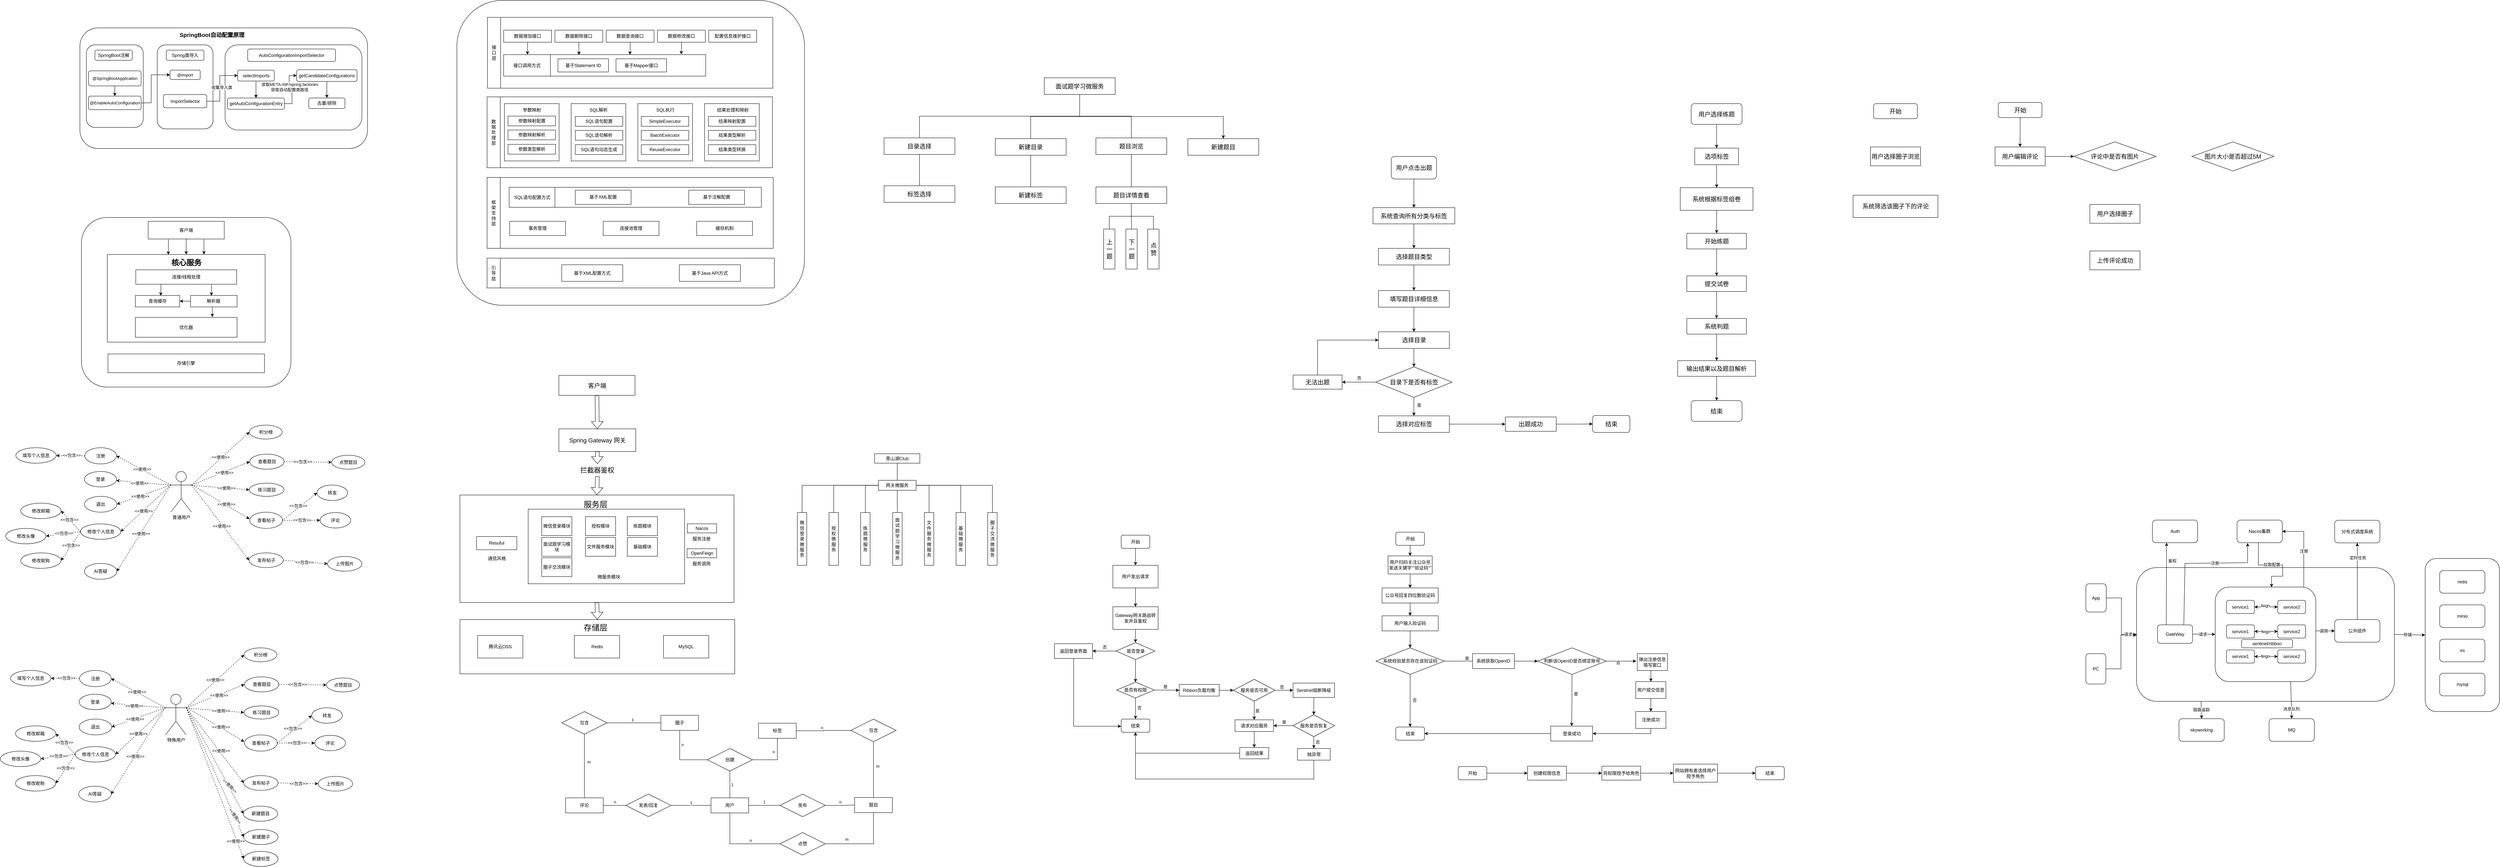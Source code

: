 <mxfile version="26.2.13">
  <diagram id="prtHgNgQTEPvFCAcTncT" name="Page-1">
    <mxGraphModel dx="1532" dy="615" grid="0" gridSize="10" guides="1" tooltips="1" connect="1" arrows="1" fold="1" page="0" pageScale="1" pageWidth="827" pageHeight="1169" math="0" shadow="0">
      <root>
        <mxCell id="0" />
        <mxCell id="1" parent="0" />
        <mxCell id="95ugCbdNIn-Vevr_HL2U-14" value="" style="rounded=0;whiteSpace=wrap;html=1;" parent="1" vertex="1">
          <mxGeometry x="1113" y="1357.5" width="727" height="285" as="geometry" />
        </mxCell>
        <mxCell id="l_rsb31kOrhmw8Uxe1vl-137" value="" style="rounded=1;whiteSpace=wrap;html=1;" parent="1" vertex="1">
          <mxGeometry x="1105" y="45" width="922" height="809" as="geometry" />
        </mxCell>
        <mxCell id="l_rsb31kOrhmw8Uxe1vl-25" value="" style="rounded=1;whiteSpace=wrap;html=1;" parent="1" vertex="1">
          <mxGeometry x="105" y="118" width="763" height="320" as="geometry" />
        </mxCell>
        <mxCell id="l_rsb31kOrhmw8Uxe1vl-27" value="&lt;font style=&quot;font-size: 15px;&quot;&gt;SpringBoot自动配置原理&lt;/font&gt;" style="text;strokeColor=none;fillColor=none;html=1;fontSize=24;fontStyle=1;verticalAlign=middle;align=center;" parent="1" vertex="1">
          <mxGeometry x="349" y="113" width="211" height="41" as="geometry" />
        </mxCell>
        <mxCell id="l_rsb31kOrhmw8Uxe1vl-32" value="" style="group" parent="1" vertex="1" connectable="0">
          <mxGeometry x="122" y="163" width="151" height="219" as="geometry" />
        </mxCell>
        <mxCell id="l_rsb31kOrhmw8Uxe1vl-29" value="" style="rounded=1;whiteSpace=wrap;html=1;" parent="l_rsb31kOrhmw8Uxe1vl-32" vertex="1">
          <mxGeometry width="151" height="219" as="geometry" />
        </mxCell>
        <mxCell id="l_rsb31kOrhmw8Uxe1vl-26" value="SpringBoot注解" style="rounded=1;whiteSpace=wrap;html=1;align=center;" parent="l_rsb31kOrhmw8Uxe1vl-32" vertex="1">
          <mxGeometry x="22.87" y="14" width="99" height="27" as="geometry" />
        </mxCell>
        <mxCell id="l_rsb31kOrhmw8Uxe1vl-45" value="" style="edgeStyle=orthogonalEdgeStyle;rounded=0;orthogonalLoop=1;jettySize=auto;html=1;" parent="l_rsb31kOrhmw8Uxe1vl-32" source="l_rsb31kOrhmw8Uxe1vl-30" target="l_rsb31kOrhmw8Uxe1vl-31" edge="1">
          <mxGeometry relative="1" as="geometry" />
        </mxCell>
        <mxCell id="l_rsb31kOrhmw8Uxe1vl-30" value="&lt;font style=&quot;font-size: 11px;&quot;&gt;@SpringBootApplication&lt;/font&gt;" style="rounded=1;whiteSpace=wrap;html=1;" parent="l_rsb31kOrhmw8Uxe1vl-32" vertex="1">
          <mxGeometry x="5.62" y="69" width="139.75" height="40" as="geometry" />
        </mxCell>
        <mxCell id="l_rsb31kOrhmw8Uxe1vl-31" value="&lt;font style=&quot;font-size: 11px;&quot;&gt;@EnableAutoConfiguration&lt;/font&gt;" style="rounded=1;whiteSpace=wrap;html=1;" parent="l_rsb31kOrhmw8Uxe1vl-32" vertex="1">
          <mxGeometry x="5.62" y="136" width="139.75" height="36" as="geometry" />
        </mxCell>
        <mxCell id="l_rsb31kOrhmw8Uxe1vl-33" value="" style="rounded=1;whiteSpace=wrap;html=1;" parent="1" vertex="1">
          <mxGeometry x="310" y="163" width="148" height="223" as="geometry" />
        </mxCell>
        <mxCell id="l_rsb31kOrhmw8Uxe1vl-34" value="Spring类导入" style="rounded=1;whiteSpace=wrap;html=1;" parent="1" vertex="1">
          <mxGeometry x="334" y="177" width="100" height="27" as="geometry" />
        </mxCell>
        <mxCell id="l_rsb31kOrhmw8Uxe1vl-35" value="&lt;font style=&quot;font-size: 11px;&quot;&gt;@Import&lt;/font&gt;" style="rounded=1;whiteSpace=wrap;html=1;" parent="1" vertex="1">
          <mxGeometry x="344" y="230" width="80" height="25" as="geometry" />
        </mxCell>
        <mxCell id="l_rsb31kOrhmw8Uxe1vl-36" value="ImportSelector" style="rounded=1;whiteSpace=wrap;html=1;" parent="1" vertex="1">
          <mxGeometry x="326.5" y="295" width="115" height="35" as="geometry" />
        </mxCell>
        <mxCell id="l_rsb31kOrhmw8Uxe1vl-37" value="" style="rounded=1;whiteSpace=wrap;html=1;" parent="1" vertex="1">
          <mxGeometry x="490" y="163" width="363" height="226" as="geometry" />
        </mxCell>
        <mxCell id="l_rsb31kOrhmw8Uxe1vl-48" value="" style="edgeStyle=orthogonalEdgeStyle;rounded=0;orthogonalLoop=1;jettySize=auto;html=1;entryX=0;entryY=0.5;entryDx=0;entryDy=0;" parent="1" source="l_rsb31kOrhmw8Uxe1vl-36" target="l_rsb31kOrhmw8Uxe1vl-39" edge="1">
          <mxGeometry relative="1" as="geometry">
            <Array as="points">
              <mxPoint x="476" y="313" />
              <mxPoint x="476" y="245" />
            </Array>
          </mxGeometry>
        </mxCell>
        <mxCell id="l_rsb31kOrhmw8Uxe1vl-53" value="收集导入类" style="edgeLabel;html=1;align=center;verticalAlign=middle;resizable=0;points=[];" parent="l_rsb31kOrhmw8Uxe1vl-48" vertex="1" connectable="0">
          <mxGeometry x="-0.06" y="2" relative="1" as="geometry">
            <mxPoint x="7" y="-1" as="offset" />
          </mxGeometry>
        </mxCell>
        <mxCell id="l_rsb31kOrhmw8Uxe1vl-38" value="AutoConfigurationImportSelector" style="rounded=1;whiteSpace=wrap;html=1;" parent="1" vertex="1">
          <mxGeometry x="550" y="174" width="233" height="33" as="geometry" />
        </mxCell>
        <mxCell id="l_rsb31kOrhmw8Uxe1vl-49" value="" style="edgeStyle=orthogonalEdgeStyle;rounded=0;orthogonalLoop=1;jettySize=auto;html=1;" parent="1" source="l_rsb31kOrhmw8Uxe1vl-39" target="l_rsb31kOrhmw8Uxe1vl-41" edge="1">
          <mxGeometry relative="1" as="geometry" />
        </mxCell>
        <mxCell id="l_rsb31kOrhmw8Uxe1vl-39" value="selectImports" style="rounded=1;whiteSpace=wrap;html=1;" parent="1" vertex="1">
          <mxGeometry x="523.5" y="230" width="97" height="29" as="geometry" />
        </mxCell>
        <mxCell id="l_rsb31kOrhmw8Uxe1vl-52" value="" style="edgeStyle=orthogonalEdgeStyle;rounded=0;orthogonalLoop=1;jettySize=auto;html=1;entryX=0;entryY=0.5;entryDx=0;entryDy=0;" parent="1" source="l_rsb31kOrhmw8Uxe1vl-41" target="l_rsb31kOrhmw8Uxe1vl-42" edge="1">
          <mxGeometry relative="1" as="geometry" />
        </mxCell>
        <mxCell id="l_rsb31kOrhmw8Uxe1vl-54" value="读取META-INF/spring.factories&lt;br&gt;获取自动配置类路径" style="edgeLabel;html=1;align=center;verticalAlign=middle;resizable=0;points=[];" parent="l_rsb31kOrhmw8Uxe1vl-52" vertex="1" connectable="0">
          <mxGeometry x="0.169" y="-1" relative="1" as="geometry">
            <mxPoint as="offset" />
          </mxGeometry>
        </mxCell>
        <mxCell id="l_rsb31kOrhmw8Uxe1vl-41" value="getAutoConfigurationEntry" style="rounded=1;whiteSpace=wrap;html=1;" parent="1" vertex="1">
          <mxGeometry x="496.5" y="304" width="151" height="30" as="geometry" />
        </mxCell>
        <mxCell id="l_rsb31kOrhmw8Uxe1vl-50" value="" style="edgeStyle=orthogonalEdgeStyle;rounded=0;orthogonalLoop=1;jettySize=auto;html=1;" parent="1" source="l_rsb31kOrhmw8Uxe1vl-42" target="l_rsb31kOrhmw8Uxe1vl-43" edge="1">
          <mxGeometry relative="1" as="geometry" />
        </mxCell>
        <mxCell id="l_rsb31kOrhmw8Uxe1vl-42" value="getCandidateConfigurations" style="rounded=1;whiteSpace=wrap;html=1;" parent="1" vertex="1">
          <mxGeometry x="680" y="229" width="160" height="31" as="geometry" />
        </mxCell>
        <mxCell id="l_rsb31kOrhmw8Uxe1vl-43" value="去重/排除" style="rounded=1;whiteSpace=wrap;html=1;" parent="1" vertex="1">
          <mxGeometry x="712" y="304" width="96" height="28" as="geometry" />
        </mxCell>
        <mxCell id="l_rsb31kOrhmw8Uxe1vl-47" value="" style="edgeStyle=orthogonalEdgeStyle;rounded=0;orthogonalLoop=1;jettySize=auto;html=1;entryX=0;entryY=0.5;entryDx=0;entryDy=0;" parent="1" source="l_rsb31kOrhmw8Uxe1vl-31" target="l_rsb31kOrhmw8Uxe1vl-35" edge="1">
          <mxGeometry relative="1" as="geometry">
            <Array as="points">
              <mxPoint x="294" y="317" />
              <mxPoint x="294" y="242" />
            </Array>
          </mxGeometry>
        </mxCell>
        <mxCell id="l_rsb31kOrhmw8Uxe1vl-74" value="" style="rounded=1;whiteSpace=wrap;html=1;" parent="1" vertex="1">
          <mxGeometry x="109.002" y="620.997" width="555.847" height="450.0" as="geometry" />
        </mxCell>
        <mxCell id="l_rsb31kOrhmw8Uxe1vl-57" value="客户端" style="rounded=0;whiteSpace=wrap;html=1;" parent="1" vertex="1">
          <mxGeometry x="286.025" y="631.257" width="201.812" height="46.915" as="geometry" />
        </mxCell>
        <mxCell id="l_rsb31kOrhmw8Uxe1vl-58" value="" style="rounded=0;whiteSpace=wrap;html=1;" parent="1" vertex="1">
          <mxGeometry x="177.62" y="719.207" width="418.615" height="232.66" as="geometry" />
        </mxCell>
        <mxCell id="l_rsb31kOrhmw8Uxe1vl-59" value="&lt;font style=&quot;font-size: 20px;&quot;&gt;核心服务&lt;/font&gt;" style="text;strokeColor=none;fillColor=none;html=1;fontSize=24;fontStyle=1;verticalAlign=middle;align=center;" parent="1" vertex="1">
          <mxGeometry x="305.053" y="722.487" width="163.756" height="35.426" as="geometry" />
        </mxCell>
        <mxCell id="l_rsb31kOrhmw8Uxe1vl-60" value="连接/线程处理" style="rounded=0;whiteSpace=wrap;html=1;" parent="1" vertex="1">
          <mxGeometry x="253.15" y="759.914" width="267.545" height="38.298" as="geometry" />
        </mxCell>
        <mxCell id="l_rsb31kOrhmw8Uxe1vl-61" value="查询缓存" style="rounded=0;whiteSpace=wrap;html=1;" parent="1" vertex="1">
          <mxGeometry x="252.0" y="827.806" width="117.627" height="30.638" as="geometry" />
        </mxCell>
        <mxCell id="l_rsb31kOrhmw8Uxe1vl-73" value="" style="edgeStyle=orthogonalEdgeStyle;rounded=0;orthogonalLoop=1;jettySize=auto;html=1;" parent="1" source="l_rsb31kOrhmw8Uxe1vl-62" target="l_rsb31kOrhmw8Uxe1vl-61" edge="1">
          <mxGeometry relative="1" as="geometry" />
        </mxCell>
        <mxCell id="l_rsb31kOrhmw8Uxe1vl-62" value="解析器" style="rounded=0;whiteSpace=wrap;html=1;" parent="1" vertex="1">
          <mxGeometry x="398.458" y="827.806" width="123.393" height="30.638" as="geometry" />
        </mxCell>
        <mxCell id="l_rsb31kOrhmw8Uxe1vl-63" value="优化器" style="rounded=0;whiteSpace=wrap;html=1;" parent="1" vertex="1">
          <mxGeometry x="252.0" y="886.21" width="269.851" height="52.66" as="geometry" />
        </mxCell>
        <mxCell id="l_rsb31kOrhmw8Uxe1vl-64" value="存储引擎" style="rounded=0;whiteSpace=wrap;html=1;" parent="1" vertex="1">
          <mxGeometry x="179.35" y="983.214" width="415.155" height="49.787" as="geometry" />
        </mxCell>
        <mxCell id="l_rsb31kOrhmw8Uxe1vl-67" value="" style="endArrow=classic;html=1;rounded=0;exitX=0.5;exitY=1;exitDx=0;exitDy=0;entryX=0.5;entryY=0;entryDx=0;entryDy=0;" parent="1" source="l_rsb31kOrhmw8Uxe1vl-57" target="l_rsb31kOrhmw8Uxe1vl-58" edge="1">
          <mxGeometry width="50" height="50" relative="1" as="geometry">
            <mxPoint x="365.581" y="697.593" as="sourcePoint" />
            <mxPoint x="328.112" y="737.806" as="targetPoint" />
          </mxGeometry>
        </mxCell>
        <mxCell id="l_rsb31kOrhmw8Uxe1vl-68" value="" style="endArrow=classic;html=1;rounded=0;exitX=0.5;exitY=1;exitDx=0;exitDy=0;" parent="1" edge="1">
          <mxGeometry width="50" height="50" relative="1" as="geometry">
            <mxPoint x="433.927" y="679.401" as="sourcePoint" />
            <mxPoint x="433.93" y="719.21" as="targetPoint" />
          </mxGeometry>
        </mxCell>
        <mxCell id="l_rsb31kOrhmw8Uxe1vl-69" value="" style="endArrow=classic;html=1;rounded=0;exitX=0.5;exitY=1;exitDx=0;exitDy=0;entryX=0.387;entryY=0.003;entryDx=0;entryDy=0;entryPerimeter=0;" parent="1" target="l_rsb31kOrhmw8Uxe1vl-58" edge="1">
          <mxGeometry width="50" height="50" relative="1" as="geometry">
            <mxPoint x="339.644" y="679.401" as="sourcePoint" />
            <mxPoint x="339.644" y="722.487" as="targetPoint" />
          </mxGeometry>
        </mxCell>
        <mxCell id="l_rsb31kOrhmw8Uxe1vl-70" value="" style="endArrow=classic;html=1;rounded=0;exitX=0.25;exitY=1;exitDx=0;exitDy=0;entryX=0.571;entryY=0.024;entryDx=0;entryDy=0;entryPerimeter=0;" parent="1" source="l_rsb31kOrhmw8Uxe1vl-60" target="l_rsb31kOrhmw8Uxe1vl-61" edge="1">
          <mxGeometry width="50" height="50" relative="1" as="geometry">
            <mxPoint x="320.04" y="802.912" as="sourcePoint" />
            <mxPoint x="320.04" y="845.997" as="targetPoint" />
          </mxGeometry>
        </mxCell>
        <mxCell id="l_rsb31kOrhmw8Uxe1vl-71" value="" style="endArrow=classic;html=1;rounded=0;exitX=0.25;exitY=1;exitDx=0;exitDy=0;entryX=0.571;entryY=0.024;entryDx=0;entryDy=0;entryPerimeter=0;" parent="1" edge="1">
          <mxGeometry width="50" height="50" relative="1" as="geometry">
            <mxPoint x="453.835" y="799.082" as="sourcePoint" />
            <mxPoint x="453.835" y="828.763" as="targetPoint" />
          </mxGeometry>
        </mxCell>
        <mxCell id="l_rsb31kOrhmw8Uxe1vl-72" value="" style="endArrow=classic;html=1;rounded=0;exitX=0.468;exitY=1.004;exitDx=0;exitDy=0;exitPerimeter=0;" parent="1" source="l_rsb31kOrhmw8Uxe1vl-62" edge="1">
          <mxGeometry width="50" height="50" relative="1" as="geometry">
            <mxPoint x="456.118" y="863.231" as="sourcePoint" />
            <mxPoint x="456.118" y="885.253" as="targetPoint" />
          </mxGeometry>
        </mxCell>
        <mxCell id="l_rsb31kOrhmw8Uxe1vl-78" value="" style="rounded=0;whiteSpace=wrap;html=1;" parent="1" vertex="1">
          <mxGeometry x="1185" y="301" width="757" height="188" as="geometry" />
        </mxCell>
        <mxCell id="l_rsb31kOrhmw8Uxe1vl-79" value="" style="rounded=0;whiteSpace=wrap;html=1;" parent="1" vertex="1">
          <mxGeometry x="1186" y="90" width="757" height="188" as="geometry" />
        </mxCell>
        <mxCell id="l_rsb31kOrhmw8Uxe1vl-80" value="" style="rounded=0;whiteSpace=wrap;html=1;" parent="1" vertex="1">
          <mxGeometry x="1185" y="729" width="762" height="79" as="geometry" />
        </mxCell>
        <mxCell id="l_rsb31kOrhmw8Uxe1vl-81" value="" style="rounded=0;whiteSpace=wrap;html=1;" parent="1" vertex="1">
          <mxGeometry x="1185" y="514.91" width="759" height="188" as="geometry" />
        </mxCell>
        <mxCell id="l_rsb31kOrhmw8Uxe1vl-94" value="" style="edgeStyle=orthogonalEdgeStyle;rounded=0;orthogonalLoop=1;jettySize=auto;html=1;" parent="1" source="l_rsb31kOrhmw8Uxe1vl-82" target="l_rsb31kOrhmw8Uxe1vl-88" edge="1">
          <mxGeometry relative="1" as="geometry">
            <Array as="points">
              <mxPoint x="1293" y="176" />
              <mxPoint x="1292" y="176" />
            </Array>
          </mxGeometry>
        </mxCell>
        <mxCell id="l_rsb31kOrhmw8Uxe1vl-82" value="数据增加接口" style="rounded=0;whiteSpace=wrap;html=1;" parent="1" vertex="1">
          <mxGeometry x="1229" y="124" width="127" height="32" as="geometry" />
        </mxCell>
        <mxCell id="l_rsb31kOrhmw8Uxe1vl-90" value="" style="edgeStyle=orthogonalEdgeStyle;rounded=0;orthogonalLoop=1;jettySize=auto;html=1;entryX=0.373;entryY=0.015;entryDx=0;entryDy=0;entryPerimeter=0;" parent="1" source="l_rsb31kOrhmw8Uxe1vl-83" target="l_rsb31kOrhmw8Uxe1vl-87" edge="1">
          <mxGeometry relative="1" as="geometry" />
        </mxCell>
        <mxCell id="l_rsb31kOrhmw8Uxe1vl-83" value="数据删除接口" style="rounded=0;whiteSpace=wrap;html=1;" parent="1" vertex="1">
          <mxGeometry x="1365" y="124" width="127" height="32" as="geometry" />
        </mxCell>
        <mxCell id="l_rsb31kOrhmw8Uxe1vl-91" value="" style="edgeStyle=orthogonalEdgeStyle;rounded=0;orthogonalLoop=1;jettySize=auto;html=1;entryX=0.625;entryY=0.004;entryDx=0;entryDy=0;entryPerimeter=0;" parent="1" source="l_rsb31kOrhmw8Uxe1vl-84" target="l_rsb31kOrhmw8Uxe1vl-87" edge="1">
          <mxGeometry relative="1" as="geometry" />
        </mxCell>
        <mxCell id="l_rsb31kOrhmw8Uxe1vl-84" value="数据查询接口" style="rounded=0;whiteSpace=wrap;html=1;" parent="1" vertex="1">
          <mxGeometry x="1501" y="124" width="127" height="32" as="geometry" />
        </mxCell>
        <mxCell id="l_rsb31kOrhmw8Uxe1vl-92" value="" style="edgeStyle=orthogonalEdgeStyle;rounded=0;orthogonalLoop=1;jettySize=auto;html=1;entryX=0.879;entryY=-0.015;entryDx=0;entryDy=0;entryPerimeter=0;" parent="1" source="l_rsb31kOrhmw8Uxe1vl-85" target="l_rsb31kOrhmw8Uxe1vl-87" edge="1">
          <mxGeometry relative="1" as="geometry" />
        </mxCell>
        <mxCell id="l_rsb31kOrhmw8Uxe1vl-85" value="数据修改接口" style="rounded=0;whiteSpace=wrap;html=1;" parent="1" vertex="1">
          <mxGeometry x="1637" y="124" width="127" height="32" as="geometry" />
        </mxCell>
        <mxCell id="l_rsb31kOrhmw8Uxe1vl-86" value="配置信息维护接口" style="rounded=0;whiteSpace=wrap;html=1;" parent="1" vertex="1">
          <mxGeometry x="1773" y="124" width="127" height="32" as="geometry" />
        </mxCell>
        <mxCell id="l_rsb31kOrhmw8Uxe1vl-87" value="" style="rounded=0;whiteSpace=wrap;html=1;" parent="1" vertex="1">
          <mxGeometry x="1229" y="189" width="536" height="57" as="geometry" />
        </mxCell>
        <mxCell id="l_rsb31kOrhmw8Uxe1vl-88" value="接口调用方式" style="rounded=0;whiteSpace=wrap;html=1;" parent="1" vertex="1">
          <mxGeometry x="1229" y="189" width="124" height="57" as="geometry" />
        </mxCell>
        <mxCell id="l_rsb31kOrhmw8Uxe1vl-95" value="基于Statement ID" style="rounded=0;whiteSpace=wrap;html=1;" parent="1" vertex="1">
          <mxGeometry x="1373" y="200" width="134" height="35" as="geometry" />
        </mxCell>
        <mxCell id="l_rsb31kOrhmw8Uxe1vl-96" value="基于Mapper接口" style="rounded=0;whiteSpace=wrap;html=1;" parent="1" vertex="1">
          <mxGeometry x="1527" y="200" width="134" height="35" as="geometry" />
        </mxCell>
        <mxCell id="l_rsb31kOrhmw8Uxe1vl-97" value="接&lt;br&gt;口&lt;br&gt;层" style="rounded=0;whiteSpace=wrap;html=1;align=center;" parent="1" vertex="1">
          <mxGeometry x="1186" y="90" width="35" height="188" as="geometry" />
        </mxCell>
        <mxCell id="l_rsb31kOrhmw8Uxe1vl-98" value="数&lt;br&gt;据&lt;br&gt;处&lt;br&gt;理&lt;br&gt;层" style="rounded=0;whiteSpace=wrap;html=1;" parent="1" vertex="1">
          <mxGeometry x="1185" y="301" width="35" height="188" as="geometry" />
        </mxCell>
        <mxCell id="l_rsb31kOrhmw8Uxe1vl-99" value="框&lt;br&gt;架&lt;br&gt;支&lt;br&gt;持&lt;br&gt;层" style="rounded=0;whiteSpace=wrap;html=1;" parent="1" vertex="1">
          <mxGeometry x="1185" y="514.91" width="35" height="188" as="geometry" />
        </mxCell>
        <mxCell id="l_rsb31kOrhmw8Uxe1vl-100" value="引&lt;br&gt;导&lt;br&gt;层" style="rounded=0;whiteSpace=wrap;html=1;" parent="1" vertex="1">
          <mxGeometry x="1185" y="729" width="35" height="79" as="geometry" />
        </mxCell>
        <mxCell id="l_rsb31kOrhmw8Uxe1vl-101" value="" style="rounded=0;whiteSpace=wrap;html=1;" parent="1" vertex="1">
          <mxGeometry x="1231" y="319" width="145" height="152" as="geometry" />
        </mxCell>
        <mxCell id="l_rsb31kOrhmw8Uxe1vl-102" value="" style="rounded=0;whiteSpace=wrap;html=1;" parent="1" vertex="1">
          <mxGeometry x="1408" y="319" width="145" height="152" as="geometry" />
        </mxCell>
        <mxCell id="l_rsb31kOrhmw8Uxe1vl-103" value="" style="rounded=0;whiteSpace=wrap;html=1;" parent="1" vertex="1">
          <mxGeometry x="1585" y="319" width="145" height="152" as="geometry" />
        </mxCell>
        <mxCell id="l_rsb31kOrhmw8Uxe1vl-104" value="" style="rounded=0;whiteSpace=wrap;html=1;" parent="1" vertex="1">
          <mxGeometry x="1762" y="319" width="145" height="152" as="geometry" />
        </mxCell>
        <UserObject label="参数映射" placeholders="1" name="Variable" id="l_rsb31kOrhmw8Uxe1vl-105">
          <mxCell style="text;html=1;strokeColor=none;fillColor=none;align=center;verticalAlign=middle;whiteSpace=wrap;overflow=hidden;" parent="1" vertex="1">
            <mxGeometry x="1263.5" y="326" width="80" height="20" as="geometry" />
          </mxCell>
        </UserObject>
        <UserObject label="SQL解析" placeholders="1" name="Variable" id="l_rsb31kOrhmw8Uxe1vl-106">
          <mxCell style="text;html=1;strokeColor=none;fillColor=none;align=center;verticalAlign=middle;whiteSpace=wrap;overflow=hidden;" parent="1" vertex="1">
            <mxGeometry x="1440.5" y="326" width="80" height="20" as="geometry" />
          </mxCell>
        </UserObject>
        <UserObject label="SQL执行" placeholders="1" name="Variable" id="l_rsb31kOrhmw8Uxe1vl-107">
          <mxCell style="text;html=1;strokeColor=none;fillColor=none;align=center;verticalAlign=middle;whiteSpace=wrap;overflow=hidden;" parent="1" vertex="1">
            <mxGeometry x="1617.5" y="326" width="80" height="20" as="geometry" />
          </mxCell>
        </UserObject>
        <UserObject label="结果处理和映射" placeholders="1" name="Variable" id="l_rsb31kOrhmw8Uxe1vl-108">
          <mxCell style="text;html=1;strokeColor=none;fillColor=none;align=center;verticalAlign=middle;whiteSpace=wrap;overflow=hidden;" parent="1" vertex="1">
            <mxGeometry x="1788.75" y="326" width="95.5" height="20" as="geometry" />
          </mxCell>
        </UserObject>
        <mxCell id="l_rsb31kOrhmw8Uxe1vl-113" value="" style="group" parent="1" vertex="1" connectable="0">
          <mxGeometry x="1240.5" y="352" width="126" height="101" as="geometry" />
        </mxCell>
        <mxCell id="l_rsb31kOrhmw8Uxe1vl-109" value="参数映射配置" style="rounded=0;whiteSpace=wrap;html=1;" parent="l_rsb31kOrhmw8Uxe1vl-113" vertex="1">
          <mxGeometry width="126" height="26" as="geometry" />
        </mxCell>
        <mxCell id="l_rsb31kOrhmw8Uxe1vl-110" value="参数映射解析" style="rounded=0;whiteSpace=wrap;html=1;" parent="l_rsb31kOrhmw8Uxe1vl-113" vertex="1">
          <mxGeometry y="37" width="126" height="26" as="geometry" />
        </mxCell>
        <mxCell id="l_rsb31kOrhmw8Uxe1vl-111" value="参数类型解析" style="rounded=0;whiteSpace=wrap;html=1;" parent="l_rsb31kOrhmw8Uxe1vl-113" vertex="1">
          <mxGeometry y="75" width="126" height="26" as="geometry" />
        </mxCell>
        <mxCell id="l_rsb31kOrhmw8Uxe1vl-115" value="" style="group" parent="1" vertex="1" connectable="0">
          <mxGeometry x="1419" y="353" width="126" height="101" as="geometry" />
        </mxCell>
        <mxCell id="l_rsb31kOrhmw8Uxe1vl-116" value="SQL语句配置" style="rounded=0;whiteSpace=wrap;html=1;" parent="l_rsb31kOrhmw8Uxe1vl-115" vertex="1">
          <mxGeometry width="126" height="26" as="geometry" />
        </mxCell>
        <mxCell id="l_rsb31kOrhmw8Uxe1vl-117" value="SQL语句解析" style="rounded=0;whiteSpace=wrap;html=1;" parent="l_rsb31kOrhmw8Uxe1vl-115" vertex="1">
          <mxGeometry y="37" width="126" height="26" as="geometry" />
        </mxCell>
        <mxCell id="l_rsb31kOrhmw8Uxe1vl-118" value="SQL语句动态生成" style="rounded=0;whiteSpace=wrap;html=1;" parent="l_rsb31kOrhmw8Uxe1vl-115" vertex="1">
          <mxGeometry y="75" width="126" height="26" as="geometry" />
        </mxCell>
        <mxCell id="l_rsb31kOrhmw8Uxe1vl-119" value="" style="group" parent="1" vertex="1" connectable="0">
          <mxGeometry x="1594" y="353" width="126" height="101" as="geometry" />
        </mxCell>
        <mxCell id="l_rsb31kOrhmw8Uxe1vl-120" value="SimpleExecutor" style="rounded=0;whiteSpace=wrap;html=1;" parent="l_rsb31kOrhmw8Uxe1vl-119" vertex="1">
          <mxGeometry width="126" height="26" as="geometry" />
        </mxCell>
        <mxCell id="l_rsb31kOrhmw8Uxe1vl-121" value="BatchExecutor" style="rounded=0;whiteSpace=wrap;html=1;" parent="l_rsb31kOrhmw8Uxe1vl-119" vertex="1">
          <mxGeometry y="37" width="126" height="26" as="geometry" />
        </mxCell>
        <mxCell id="l_rsb31kOrhmw8Uxe1vl-122" value="ReuseExecutor" style="rounded=0;whiteSpace=wrap;html=1;" parent="l_rsb31kOrhmw8Uxe1vl-119" vertex="1">
          <mxGeometry y="75" width="126" height="26" as="geometry" />
        </mxCell>
        <mxCell id="l_rsb31kOrhmw8Uxe1vl-123" value="" style="group" parent="1" vertex="1" connectable="0">
          <mxGeometry x="1772" y="353" width="126" height="101" as="geometry" />
        </mxCell>
        <mxCell id="l_rsb31kOrhmw8Uxe1vl-124" value="结果映射配置" style="rounded=0;whiteSpace=wrap;html=1;" parent="l_rsb31kOrhmw8Uxe1vl-123" vertex="1">
          <mxGeometry width="126" height="26" as="geometry" />
        </mxCell>
        <mxCell id="l_rsb31kOrhmw8Uxe1vl-125" value="结果类型解析" style="rounded=0;whiteSpace=wrap;html=1;" parent="l_rsb31kOrhmw8Uxe1vl-123" vertex="1">
          <mxGeometry y="37" width="126" height="26" as="geometry" />
        </mxCell>
        <mxCell id="l_rsb31kOrhmw8Uxe1vl-126" value="结果类型转换" style="rounded=0;whiteSpace=wrap;html=1;" parent="l_rsb31kOrhmw8Uxe1vl-123" vertex="1">
          <mxGeometry y="75" width="126" height="26" as="geometry" />
        </mxCell>
        <mxCell id="l_rsb31kOrhmw8Uxe1vl-128" value="" style="rounded=0;whiteSpace=wrap;html=1;" parent="1" vertex="1">
          <mxGeometry x="1245" y="541" width="667.5" height="53" as="geometry" />
        </mxCell>
        <mxCell id="l_rsb31kOrhmw8Uxe1vl-129" value="SQL语句配置方式" style="rounded=0;whiteSpace=wrap;html=1;" parent="1" vertex="1">
          <mxGeometry x="1243.5" y="541" width="121.5" height="53" as="geometry" />
        </mxCell>
        <mxCell id="l_rsb31kOrhmw8Uxe1vl-130" value="基于XML配置" style="rounded=0;whiteSpace=wrap;html=1;" parent="1" vertex="1">
          <mxGeometry x="1419" y="548.6" width="148" height="37.79" as="geometry" />
        </mxCell>
        <mxCell id="l_rsb31kOrhmw8Uxe1vl-131" value="基于注解配置" style="rounded=0;whiteSpace=wrap;html=1;" parent="1" vertex="1">
          <mxGeometry x="1720" y="548.6" width="148" height="37.79" as="geometry" />
        </mxCell>
        <mxCell id="l_rsb31kOrhmw8Uxe1vl-132" value="事务管理" style="rounded=0;whiteSpace=wrap;html=1;" parent="1" vertex="1">
          <mxGeometry x="1245" y="631.21" width="148" height="37.79" as="geometry" />
        </mxCell>
        <mxCell id="l_rsb31kOrhmw8Uxe1vl-133" value="连接池管理" style="rounded=0;whiteSpace=wrap;html=1;" parent="1" vertex="1">
          <mxGeometry x="1493" y="631.21" width="148" height="37.79" as="geometry" />
        </mxCell>
        <mxCell id="l_rsb31kOrhmw8Uxe1vl-134" value="缓存机制" style="rounded=0;whiteSpace=wrap;html=1;" parent="1" vertex="1">
          <mxGeometry x="1741" y="631.21" width="148" height="37.79" as="geometry" />
        </mxCell>
        <mxCell id="l_rsb31kOrhmw8Uxe1vl-135" value="基于XML配置方式" style="rounded=0;whiteSpace=wrap;html=1;" parent="1" vertex="1">
          <mxGeometry x="1383" y="746.5" width="162" height="44" as="geometry" />
        </mxCell>
        <mxCell id="l_rsb31kOrhmw8Uxe1vl-136" value="基于Java API方式" style="rounded=0;whiteSpace=wrap;html=1;" parent="1" vertex="1">
          <mxGeometry x="1695" y="746.5" width="162" height="44" as="geometry" />
        </mxCell>
        <mxCell id="l_rsb31kOrhmw8Uxe1vl-138" value="普通用户" style="shape=umlActor;verticalLabelPosition=bottom;verticalAlign=top;html=1;outlineConnect=0;" parent="1" vertex="1">
          <mxGeometry x="346" y="1295" width="55" height="108" as="geometry" />
        </mxCell>
        <mxCell id="l_rsb31kOrhmw8Uxe1vl-142" value="积分榜" style="ellipse;whiteSpace=wrap;html=1;" parent="1" vertex="1">
          <mxGeometry x="554.5" y="1172" width="87" height="37" as="geometry" />
        </mxCell>
        <mxCell id="l_rsb31kOrhmw8Uxe1vl-143" value="练习题目" style="ellipse;whiteSpace=wrap;html=1;" parent="1" vertex="1">
          <mxGeometry x="554.5" y="1326" width="92" height="35" as="geometry" />
        </mxCell>
        <mxCell id="l_rsb31kOrhmw8Uxe1vl-144" value="注册" style="ellipse;whiteSpace=wrap;html=1;" parent="1" vertex="1">
          <mxGeometry x="118" y="1232" width="84" height="43" as="geometry" />
        </mxCell>
        <mxCell id="l_rsb31kOrhmw8Uxe1vl-145" value="发布帖子" style="ellipse;whiteSpace=wrap;html=1;" parent="1" vertex="1">
          <mxGeometry x="553.5" y="1511" width="91" height="39" as="geometry" />
        </mxCell>
        <mxCell id="l_rsb31kOrhmw8Uxe1vl-146" value="查看帖子" style="ellipse;whiteSpace=wrap;html=1;" parent="1" vertex="1">
          <mxGeometry x="555.5" y="1403" width="87" height="43" as="geometry" />
        </mxCell>
        <mxCell id="l_rsb31kOrhmw8Uxe1vl-147" value="查看题目" style="ellipse;whiteSpace=wrap;html=1;" parent="1" vertex="1">
          <mxGeometry x="555.5" y="1249" width="91" height="40" as="geometry" />
        </mxCell>
        <mxCell id="l_rsb31kOrhmw8Uxe1vl-148" value="登录" style="ellipse;whiteSpace=wrap;html=1;" parent="1" vertex="1">
          <mxGeometry x="117" y="1295" width="85" height="41" as="geometry" />
        </mxCell>
        <mxCell id="l_rsb31kOrhmw8Uxe1vl-149" value="修改个人信息" style="ellipse;whiteSpace=wrap;html=1;" parent="1" vertex="1">
          <mxGeometry x="106.5" y="1434" width="107" height="41" as="geometry" />
        </mxCell>
        <mxCell id="l_rsb31kOrhmw8Uxe1vl-150" value="退出" style="ellipse;whiteSpace=wrap;html=1;" parent="1" vertex="1">
          <mxGeometry x="117" y="1361" width="86" height="42" as="geometry" />
        </mxCell>
        <mxCell id="l_rsb31kOrhmw8Uxe1vl-152" value="点赞题目" style="ellipse;whiteSpace=wrap;html=1;" parent="1" vertex="1">
          <mxGeometry x="773" y="1252" width="88" height="37" as="geometry" />
        </mxCell>
        <mxCell id="l_rsb31kOrhmw8Uxe1vl-153" value="转发" style="ellipse;whiteSpace=wrap;html=1;" parent="1" vertex="1">
          <mxGeometry x="734" y="1331" width="81" height="41" as="geometry" />
        </mxCell>
        <mxCell id="l_rsb31kOrhmw8Uxe1vl-155" value="修改邮箱" style="ellipse;whiteSpace=wrap;html=1;" parent="1" vertex="1">
          <mxGeometry x="-52" y="1379" width="107" height="41" as="geometry" />
        </mxCell>
        <mxCell id="l_rsb31kOrhmw8Uxe1vl-156" value="修改头像" style="ellipse;whiteSpace=wrap;html=1;" parent="1" vertex="1">
          <mxGeometry x="-92" y="1446" width="107" height="41" as="geometry" />
        </mxCell>
        <mxCell id="l_rsb31kOrhmw8Uxe1vl-157" value="修改昵称" style="ellipse;whiteSpace=wrap;html=1;" parent="1" vertex="1">
          <mxGeometry x="-52" y="1511" width="107" height="41" as="geometry" />
        </mxCell>
        <mxCell id="l_rsb31kOrhmw8Uxe1vl-158" value="上传图片" style="ellipse;whiteSpace=wrap;html=1;" parent="1" vertex="1">
          <mxGeometry x="762" y="1520.5" width="91" height="39" as="geometry" />
        </mxCell>
        <mxCell id="l_rsb31kOrhmw8Uxe1vl-160" value="" style="endArrow=classic;html=1;rounded=0;dashed=1;entryX=0;entryY=0.5;entryDx=0;entryDy=0;" parent="1" target="l_rsb31kOrhmw8Uxe1vl-142" edge="1">
          <mxGeometry width="50" height="50" relative="1" as="geometry">
            <mxPoint x="401" y="1331" as="sourcePoint" />
            <mxPoint x="451" y="1281" as="targetPoint" />
          </mxGeometry>
        </mxCell>
        <mxCell id="l_rsb31kOrhmw8Uxe1vl-161" value="" style="endArrow=classic;html=1;rounded=0;dashed=1;entryX=0;entryY=0.5;entryDx=0;entryDy=0;exitX=1;exitY=0.333;exitDx=0;exitDy=0;exitPerimeter=0;" parent="1" source="l_rsb31kOrhmw8Uxe1vl-138" target="l_rsb31kOrhmw8Uxe1vl-147" edge="1">
          <mxGeometry width="50" height="50" relative="1" as="geometry">
            <mxPoint x="401" y="1337" as="sourcePoint" />
            <mxPoint x="564" y="1200" as="targetPoint" />
          </mxGeometry>
        </mxCell>
        <mxCell id="l_rsb31kOrhmw8Uxe1vl-162" value="" style="endArrow=classic;html=1;rounded=0;dashed=1;entryX=0;entryY=0.5;entryDx=0;entryDy=0;" parent="1" target="l_rsb31kOrhmw8Uxe1vl-143" edge="1">
          <mxGeometry width="50" height="50" relative="1" as="geometry">
            <mxPoint x="402" y="1332" as="sourcePoint" />
            <mxPoint x="574" y="1210" as="targetPoint" />
          </mxGeometry>
        </mxCell>
        <mxCell id="l_rsb31kOrhmw8Uxe1vl-163" value="" style="endArrow=classic;html=1;rounded=0;dashed=1;entryX=-0.007;entryY=0.421;entryDx=0;entryDy=0;entryPerimeter=0;" parent="1" target="l_rsb31kOrhmw8Uxe1vl-146" edge="1">
          <mxGeometry width="50" height="50" relative="1" as="geometry">
            <mxPoint x="402" y="1330" as="sourcePoint" />
            <mxPoint x="584" y="1220" as="targetPoint" />
          </mxGeometry>
        </mxCell>
        <mxCell id="l_rsb31kOrhmw8Uxe1vl-164" value="" style="endArrow=classic;html=1;rounded=0;dashed=1;entryX=0;entryY=0.5;entryDx=0;entryDy=0;exitX=1;exitY=0.333;exitDx=0;exitDy=0;exitPerimeter=0;" parent="1" source="l_rsb31kOrhmw8Uxe1vl-138" target="l_rsb31kOrhmw8Uxe1vl-145" edge="1">
          <mxGeometry width="50" height="50" relative="1" as="geometry">
            <mxPoint x="412" y="1340" as="sourcePoint" />
            <mxPoint x="565" y="1431" as="targetPoint" />
          </mxGeometry>
        </mxCell>
        <mxCell id="l_rsb31kOrhmw8Uxe1vl-165" value="" style="endArrow=classic;html=1;rounded=0;dashed=1;entryX=1;entryY=0.5;entryDx=0;entryDy=0;exitX=0;exitY=0.333;exitDx=0;exitDy=0;exitPerimeter=0;" parent="1" source="l_rsb31kOrhmw8Uxe1vl-138" target="l_rsb31kOrhmw8Uxe1vl-144" edge="1">
          <mxGeometry width="50" height="50" relative="1" as="geometry">
            <mxPoint x="411" y="1341" as="sourcePoint" />
            <mxPoint x="564" y="1201" as="targetPoint" />
          </mxGeometry>
        </mxCell>
        <mxCell id="l_rsb31kOrhmw8Uxe1vl-166" value="" style="endArrow=classic;html=1;rounded=0;dashed=1;exitX=0;exitY=0.333;exitDx=0;exitDy=0;exitPerimeter=0;" parent="1" source="l_rsb31kOrhmw8Uxe1vl-138" target="l_rsb31kOrhmw8Uxe1vl-148" edge="1">
          <mxGeometry width="50" height="50" relative="1" as="geometry">
            <mxPoint x="421" y="1351" as="sourcePoint" />
            <mxPoint x="574" y="1211" as="targetPoint" />
          </mxGeometry>
        </mxCell>
        <mxCell id="l_rsb31kOrhmw8Uxe1vl-167" value="" style="endArrow=classic;html=1;rounded=0;dashed=1;entryX=1;entryY=0.5;entryDx=0;entryDy=0;exitX=0;exitY=0.333;exitDx=0;exitDy=0;exitPerimeter=0;" parent="1" source="l_rsb31kOrhmw8Uxe1vl-138" target="l_rsb31kOrhmw8Uxe1vl-150" edge="1">
          <mxGeometry width="50" height="50" relative="1" as="geometry">
            <mxPoint x="431" y="1361" as="sourcePoint" />
            <mxPoint x="584" y="1221" as="targetPoint" />
          </mxGeometry>
        </mxCell>
        <mxCell id="l_rsb31kOrhmw8Uxe1vl-168" value="" style="endArrow=classic;html=1;rounded=0;dashed=1;entryX=1;entryY=0.5;entryDx=0;entryDy=0;exitX=0;exitY=0.333;exitDx=0;exitDy=0;exitPerimeter=0;" parent="1" source="l_rsb31kOrhmw8Uxe1vl-138" target="l_rsb31kOrhmw8Uxe1vl-149" edge="1">
          <mxGeometry width="50" height="50" relative="1" as="geometry">
            <mxPoint x="441" y="1371" as="sourcePoint" />
            <mxPoint x="594" y="1231" as="targetPoint" />
          </mxGeometry>
        </mxCell>
        <mxCell id="l_rsb31kOrhmw8Uxe1vl-180" value="&amp;lt;&amp;lt;使用&amp;gt;&amp;gt;" style="edgeLabel;html=1;align=center;verticalAlign=middle;resizable=0;points=[];textShadow=0;" parent="l_rsb31kOrhmw8Uxe1vl-168" vertex="1" connectable="0">
          <mxGeometry x="0.126" y="-3" relative="1" as="geometry">
            <mxPoint x="4" y="1" as="offset" />
          </mxGeometry>
        </mxCell>
        <mxCell id="l_rsb31kOrhmw8Uxe1vl-169" value="" style="endArrow=classic;html=1;rounded=0;dashed=1;entryX=0;entryY=0.5;entryDx=0;entryDy=0;exitX=1;exitY=0.5;exitDx=0;exitDy=0;" parent="1" source="l_rsb31kOrhmw8Uxe1vl-147" target="l_rsb31kOrhmw8Uxe1vl-152" edge="1">
          <mxGeometry width="50" height="50" relative="1" as="geometry">
            <mxPoint x="451" y="1381" as="sourcePoint" />
            <mxPoint x="604" y="1241" as="targetPoint" />
          </mxGeometry>
        </mxCell>
        <mxCell id="l_rsb31kOrhmw8Uxe1vl-171" value="" style="endArrow=classic;html=1;rounded=0;dashed=1;entryX=0;entryY=0.5;entryDx=0;entryDy=0;exitX=1;exitY=0.5;exitDx=0;exitDy=0;" parent="1" source="l_rsb31kOrhmw8Uxe1vl-146" target="l_rsb31kOrhmw8Uxe1vl-153" edge="1">
          <mxGeometry width="50" height="50" relative="1" as="geometry">
            <mxPoint x="657" y="1279" as="sourcePoint" />
            <mxPoint x="726" y="1278" as="targetPoint" />
          </mxGeometry>
        </mxCell>
        <mxCell id="l_rsb31kOrhmw8Uxe1vl-173" value="" style="endArrow=classic;html=1;rounded=0;dashed=1;entryX=0;entryY=0.5;entryDx=0;entryDy=0;exitX=1;exitY=0.5;exitDx=0;exitDy=0;" parent="1" source="l_rsb31kOrhmw8Uxe1vl-145" target="l_rsb31kOrhmw8Uxe1vl-158" edge="1">
          <mxGeometry width="50" height="50" relative="1" as="geometry">
            <mxPoint x="677" y="1299" as="sourcePoint" />
            <mxPoint x="746" y="1298" as="targetPoint" />
          </mxGeometry>
        </mxCell>
        <mxCell id="l_rsb31kOrhmw8Uxe1vl-174" value="" style="endArrow=classic;html=1;rounded=0;dashed=1;entryX=1;entryY=0.5;entryDx=0;entryDy=0;exitX=0;exitY=0.5;exitDx=0;exitDy=0;" parent="1" source="l_rsb31kOrhmw8Uxe1vl-149" target="l_rsb31kOrhmw8Uxe1vl-155" edge="1">
          <mxGeometry width="50" height="50" relative="1" as="geometry">
            <mxPoint x="32" y="1349.5" as="sourcePoint" />
            <mxPoint x="101" y="1348.5" as="targetPoint" />
          </mxGeometry>
        </mxCell>
        <mxCell id="l_rsb31kOrhmw8Uxe1vl-177" value="&amp;lt;&amp;lt;包含&amp;gt;&amp;gt;" style="edgeLabel;html=1;align=center;verticalAlign=middle;resizable=0;points=[];textShadow=0;labelBackgroundColor=default;" parent="l_rsb31kOrhmw8Uxe1vl-174" vertex="1" connectable="0">
          <mxGeometry x="0.166" relative="1" as="geometry">
            <mxPoint as="offset" />
          </mxGeometry>
        </mxCell>
        <mxCell id="l_rsb31kOrhmw8Uxe1vl-175" value="" style="endArrow=classic;html=1;rounded=0;dashed=1;entryX=1;entryY=0.5;entryDx=0;entryDy=0;exitX=0;exitY=0.5;exitDx=0;exitDy=0;" parent="1" source="l_rsb31kOrhmw8Uxe1vl-149" target="l_rsb31kOrhmw8Uxe1vl-156" edge="1">
          <mxGeometry width="50" height="50" relative="1" as="geometry">
            <mxPoint x="105" y="1518" as="sourcePoint" />
            <mxPoint x="174" y="1517" as="targetPoint" />
          </mxGeometry>
        </mxCell>
        <mxCell id="l_rsb31kOrhmw8Uxe1vl-176" value="" style="endArrow=classic;html=1;rounded=0;dashed=1;entryX=1;entryY=0.5;entryDx=0;entryDy=0;exitX=0;exitY=0.5;exitDx=0;exitDy=0;" parent="1" source="l_rsb31kOrhmw8Uxe1vl-149" target="l_rsb31kOrhmw8Uxe1vl-157" edge="1">
          <mxGeometry width="50" height="50" relative="1" as="geometry">
            <mxPoint x="128" y="1512" as="sourcePoint" />
            <mxPoint x="197" y="1511" as="targetPoint" />
          </mxGeometry>
        </mxCell>
        <mxCell id="l_rsb31kOrhmw8Uxe1vl-179" value="&amp;lt;&amp;lt;包含&amp;gt;&amp;gt;" style="edgeLabel;align=center;verticalAlign=middle;resizable=0;points=[];fontColor=default;labelBorderColor=none;html=1;labelBackgroundColor=default;" parent="l_rsb31kOrhmw8Uxe1vl-176" vertex="1" connectable="0">
          <mxGeometry x="-0.054" y="-1" relative="1" as="geometry">
            <mxPoint as="offset" />
          </mxGeometry>
        </mxCell>
        <mxCell id="l_rsb31kOrhmw8Uxe1vl-178" value="&lt;span style=&quot;background-color: light-dark(#ffffff, var(--ge-dark-color, #121212));&quot;&gt;&amp;lt;&amp;lt;包含&amp;gt;&amp;gt;&lt;/span&gt;" style="edgeLabel;html=1;align=center;verticalAlign=middle;resizable=0;points=[];textShadow=0;labelBackgroundColor=none;" parent="1" vertex="1" connectable="0">
          <mxGeometry x="61.996" y="1459.002" as="geometry" />
        </mxCell>
        <mxCell id="l_rsb31kOrhmw8Uxe1vl-181" value="&amp;lt;&amp;lt;使用&amp;gt;&amp;gt;" style="edgeLabel;html=1;align=center;verticalAlign=middle;resizable=0;points=[];textShadow=0;" parent="1" vertex="1" connectable="0">
          <mxGeometry x="264.999" y="1360.997" as="geometry" />
        </mxCell>
        <mxCell id="l_rsb31kOrhmw8Uxe1vl-182" value="&amp;lt;&amp;lt;使用&amp;gt;&amp;gt;" style="edgeLabel;html=1;align=center;verticalAlign=middle;resizable=0;points=[];textShadow=0;" parent="1" vertex="1" connectable="0">
          <mxGeometry x="262.999" y="1325.997" as="geometry" />
        </mxCell>
        <mxCell id="l_rsb31kOrhmw8Uxe1vl-183" value="&amp;lt;&amp;lt;使用&amp;gt;&amp;gt;" style="edgeLabel;html=1;align=center;verticalAlign=middle;resizable=0;points=[];textShadow=0;" parent="1" vertex="1" connectable="0">
          <mxGeometry x="269.999" y="1288.997" as="geometry" />
        </mxCell>
        <mxCell id="l_rsb31kOrhmw8Uxe1vl-184" value="&amp;lt;&amp;lt;使用&amp;gt;&amp;gt;" style="edgeLabel;html=1;align=center;verticalAlign=middle;resizable=0;points=[];textShadow=0;" parent="1" vertex="1" connectable="0">
          <mxGeometry x="477.999" y="1256.997" as="geometry" />
        </mxCell>
        <mxCell id="l_rsb31kOrhmw8Uxe1vl-185" value="&amp;lt;&amp;lt;使用&amp;gt;&amp;gt;" style="edgeLabel;html=1;align=center;verticalAlign=middle;resizable=0;points=[];textShadow=0;" parent="1" vertex="1" connectable="0">
          <mxGeometry x="487.839" y="1297.997" as="geometry" />
        </mxCell>
        <mxCell id="l_rsb31kOrhmw8Uxe1vl-186" value="&amp;lt;&amp;lt;使用&amp;gt;&amp;gt;" style="edgeLabel;html=1;align=center;verticalAlign=middle;resizable=0;points=[];textShadow=0;" parent="1" vertex="1" connectable="0">
          <mxGeometry x="492.999" y="1338.997" as="geometry" />
        </mxCell>
        <mxCell id="l_rsb31kOrhmw8Uxe1vl-187" value="&amp;lt;&amp;lt;使用&amp;gt;&amp;gt;" style="edgeLabel;html=1;align=center;verticalAlign=middle;resizable=0;points=[];textShadow=0;" parent="1" vertex="1" connectable="0">
          <mxGeometry x="492.999" y="1381.997" as="geometry" />
        </mxCell>
        <mxCell id="l_rsb31kOrhmw8Uxe1vl-188" value="&amp;lt;&amp;lt;使用&amp;gt;&amp;gt;" style="edgeLabel;html=1;align=center;verticalAlign=middle;resizable=0;points=[];textShadow=0;" parent="1" vertex="1" connectable="0">
          <mxGeometry x="480.999" y="1439.997" as="geometry" />
        </mxCell>
        <mxCell id="l_rsb31kOrhmw8Uxe1vl-189" value="&amp;lt;&amp;lt;包含&amp;gt;&amp;gt;" style="edgeLabel;html=1;align=center;verticalAlign=middle;resizable=0;points=[];textShadow=0;labelBackgroundColor=default;" parent="1" vertex="1" connectable="0">
          <mxGeometry x="683.996" y="1386.002" as="geometry" />
        </mxCell>
        <mxCell id="l_rsb31kOrhmw8Uxe1vl-191" value="&amp;lt;&amp;lt;包含&amp;gt;&amp;gt;" style="edgeLabel;html=1;align=center;verticalAlign=middle;resizable=0;points=[];textShadow=0;labelBackgroundColor=default;" parent="1" vertex="1" connectable="0">
          <mxGeometry x="699.996" y="1536.002" as="geometry" />
        </mxCell>
        <mxCell id="l_rsb31kOrhmw8Uxe1vl-192" value="&amp;lt;&amp;lt;包含&amp;gt;&amp;gt;" style="edgeLabel;html=1;align=center;verticalAlign=middle;resizable=0;points=[];textShadow=0;labelBackgroundColor=default;" parent="1" vertex="1" connectable="0">
          <mxGeometry x="695.996" y="1269.002" as="geometry" />
        </mxCell>
        <mxCell id="l_rsb31kOrhmw8Uxe1vl-193" value="评论" style="ellipse;whiteSpace=wrap;html=1;" parent="1" vertex="1">
          <mxGeometry x="742.25" y="1404" width="81" height="41" as="geometry" />
        </mxCell>
        <mxCell id="l_rsb31kOrhmw8Uxe1vl-194" value="" style="endArrow=classic;html=1;rounded=0;dashed=1;entryX=0;entryY=0.5;entryDx=0;entryDy=0;exitX=0.987;exitY=0.499;exitDx=0;exitDy=0;exitPerimeter=0;" parent="1" source="l_rsb31kOrhmw8Uxe1vl-146" target="l_rsb31kOrhmw8Uxe1vl-193" edge="1">
          <mxGeometry width="50" height="50" relative="1" as="geometry">
            <mxPoint x="664.85" y="1434" as="sourcePoint" />
            <mxPoint x="765.85" y="1374" as="targetPoint" />
          </mxGeometry>
        </mxCell>
        <mxCell id="l_rsb31kOrhmw8Uxe1vl-195" value="&amp;lt;&amp;lt;包含&amp;gt;&amp;gt;" style="edgeLabel;html=1;align=center;verticalAlign=middle;resizable=0;points=[];textShadow=0;labelBackgroundColor=default;" parent="1" vertex="1" connectable="0">
          <mxGeometry x="691.996" y="1399.502" as="geometry">
            <mxPoint x="2" y="24" as="offset" />
          </mxGeometry>
        </mxCell>
        <mxCell id="l_rsb31kOrhmw8Uxe1vl-196" value="填写个人信息" style="ellipse;whiteSpace=wrap;html=1;" parent="1" vertex="1">
          <mxGeometry x="-65" y="1232" width="107" height="41" as="geometry" />
        </mxCell>
        <mxCell id="l_rsb31kOrhmw8Uxe1vl-197" value="" style="endArrow=classic;html=1;rounded=0;dashed=1;exitX=0;exitY=0.5;exitDx=0;exitDy=0;" parent="1" source="l_rsb31kOrhmw8Uxe1vl-144" target="l_rsb31kOrhmw8Uxe1vl-196" edge="1">
          <mxGeometry width="50" height="50" relative="1" as="geometry">
            <mxPoint x="92" y="1193" as="sourcePoint" />
            <mxPoint x="218" y="1195" as="targetPoint" />
          </mxGeometry>
        </mxCell>
        <mxCell id="l_rsb31kOrhmw8Uxe1vl-198" value="&amp;lt;&amp;lt;包含&amp;gt;&amp;gt;" style="edgeLabel;html=1;align=center;verticalAlign=middle;resizable=0;points=[];" parent="l_rsb31kOrhmw8Uxe1vl-197" vertex="1" connectable="0">
          <mxGeometry x="-0.072" y="-1" relative="1" as="geometry">
            <mxPoint as="offset" />
          </mxGeometry>
        </mxCell>
        <mxCell id="l_rsb31kOrhmw8Uxe1vl-203" value="特殊用户" style="shape=umlActor;verticalLabelPosition=bottom;verticalAlign=top;html=1;outlineConnect=0;" parent="1" vertex="1">
          <mxGeometry x="332" y="1886" width="55" height="108" as="geometry" />
        </mxCell>
        <mxCell id="l_rsb31kOrhmw8Uxe1vl-204" value="积分榜" style="ellipse;whiteSpace=wrap;html=1;" parent="1" vertex="1">
          <mxGeometry x="540.5" y="1763" width="87" height="37" as="geometry" />
        </mxCell>
        <mxCell id="l_rsb31kOrhmw8Uxe1vl-205" value="练习题目" style="ellipse;whiteSpace=wrap;html=1;" parent="1" vertex="1">
          <mxGeometry x="540.5" y="1917" width="92" height="35" as="geometry" />
        </mxCell>
        <mxCell id="l_rsb31kOrhmw8Uxe1vl-206" value="注册" style="ellipse;whiteSpace=wrap;html=1;" parent="1" vertex="1">
          <mxGeometry x="104" y="1823" width="84" height="43" as="geometry" />
        </mxCell>
        <mxCell id="l_rsb31kOrhmw8Uxe1vl-207" value="发布帖子" style="ellipse;whiteSpace=wrap;html=1;" parent="1" vertex="1">
          <mxGeometry x="539.5" y="2102" width="91" height="39" as="geometry" />
        </mxCell>
        <mxCell id="l_rsb31kOrhmw8Uxe1vl-208" value="查看帖子" style="ellipse;whiteSpace=wrap;html=1;" parent="1" vertex="1">
          <mxGeometry x="541.5" y="1994" width="87" height="43" as="geometry" />
        </mxCell>
        <mxCell id="l_rsb31kOrhmw8Uxe1vl-209" value="查看题目" style="ellipse;whiteSpace=wrap;html=1;" parent="1" vertex="1">
          <mxGeometry x="541.5" y="1840" width="91" height="40" as="geometry" />
        </mxCell>
        <mxCell id="l_rsb31kOrhmw8Uxe1vl-210" value="登录" style="ellipse;whiteSpace=wrap;html=1;" parent="1" vertex="1">
          <mxGeometry x="103" y="1886" width="85" height="41" as="geometry" />
        </mxCell>
        <mxCell id="l_rsb31kOrhmw8Uxe1vl-211" value="修改个人信息" style="ellipse;whiteSpace=wrap;html=1;" parent="1" vertex="1">
          <mxGeometry x="92.5" y="2025" width="107" height="41" as="geometry" />
        </mxCell>
        <mxCell id="l_rsb31kOrhmw8Uxe1vl-212" value="退出" style="ellipse;whiteSpace=wrap;html=1;" parent="1" vertex="1">
          <mxGeometry x="103" y="1952" width="86" height="42" as="geometry" />
        </mxCell>
        <mxCell id="l_rsb31kOrhmw8Uxe1vl-213" value="点赞题目" style="ellipse;whiteSpace=wrap;html=1;" parent="1" vertex="1">
          <mxGeometry x="759" y="1843" width="88" height="37" as="geometry" />
        </mxCell>
        <mxCell id="l_rsb31kOrhmw8Uxe1vl-214" value="转发" style="ellipse;whiteSpace=wrap;html=1;" parent="1" vertex="1">
          <mxGeometry x="720" y="1922" width="81" height="41" as="geometry" />
        </mxCell>
        <mxCell id="l_rsb31kOrhmw8Uxe1vl-216" value="修改邮箱" style="ellipse;whiteSpace=wrap;html=1;" parent="1" vertex="1">
          <mxGeometry x="-66" y="1970" width="107" height="41" as="geometry" />
        </mxCell>
        <mxCell id="l_rsb31kOrhmw8Uxe1vl-217" value="修改头像" style="ellipse;whiteSpace=wrap;html=1;" parent="1" vertex="1">
          <mxGeometry x="-106" y="2037" width="107" height="41" as="geometry" />
        </mxCell>
        <mxCell id="l_rsb31kOrhmw8Uxe1vl-218" value="修改昵称" style="ellipse;whiteSpace=wrap;html=1;" parent="1" vertex="1">
          <mxGeometry x="-66" y="2102" width="107" height="41" as="geometry" />
        </mxCell>
        <mxCell id="l_rsb31kOrhmw8Uxe1vl-219" value="上传图片" style="ellipse;whiteSpace=wrap;html=1;" parent="1" vertex="1">
          <mxGeometry x="737.25" y="2104" width="91" height="39" as="geometry" />
        </mxCell>
        <mxCell id="l_rsb31kOrhmw8Uxe1vl-220" value="" style="endArrow=classic;html=1;rounded=0;dashed=1;entryX=0;entryY=0.5;entryDx=0;entryDy=0;" parent="1" target="l_rsb31kOrhmw8Uxe1vl-204" edge="1">
          <mxGeometry width="50" height="50" relative="1" as="geometry">
            <mxPoint x="387" y="1922" as="sourcePoint" />
            <mxPoint x="437" y="1872" as="targetPoint" />
          </mxGeometry>
        </mxCell>
        <mxCell id="l_rsb31kOrhmw8Uxe1vl-221" value="" style="endArrow=classic;html=1;rounded=0;dashed=1;entryX=0;entryY=0.5;entryDx=0;entryDy=0;exitX=1;exitY=0.333;exitDx=0;exitDy=0;exitPerimeter=0;" parent="1" source="l_rsb31kOrhmw8Uxe1vl-203" target="l_rsb31kOrhmw8Uxe1vl-209" edge="1">
          <mxGeometry width="50" height="50" relative="1" as="geometry">
            <mxPoint x="387" y="1928" as="sourcePoint" />
            <mxPoint x="550" y="1791" as="targetPoint" />
          </mxGeometry>
        </mxCell>
        <mxCell id="l_rsb31kOrhmw8Uxe1vl-222" value="" style="endArrow=classic;html=1;rounded=0;dashed=1;entryX=0;entryY=0.5;entryDx=0;entryDy=0;" parent="1" target="l_rsb31kOrhmw8Uxe1vl-205" edge="1">
          <mxGeometry width="50" height="50" relative="1" as="geometry">
            <mxPoint x="388" y="1923" as="sourcePoint" />
            <mxPoint x="560" y="1801" as="targetPoint" />
          </mxGeometry>
        </mxCell>
        <mxCell id="l_rsb31kOrhmw8Uxe1vl-223" value="" style="endArrow=classic;html=1;rounded=0;dashed=1;entryX=-0.007;entryY=0.421;entryDx=0;entryDy=0;entryPerimeter=0;" parent="1" target="l_rsb31kOrhmw8Uxe1vl-208" edge="1">
          <mxGeometry width="50" height="50" relative="1" as="geometry">
            <mxPoint x="388" y="1921" as="sourcePoint" />
            <mxPoint x="570" y="1811" as="targetPoint" />
          </mxGeometry>
        </mxCell>
        <mxCell id="l_rsb31kOrhmw8Uxe1vl-224" value="" style="endArrow=classic;html=1;rounded=0;dashed=1;entryX=0;entryY=0.5;entryDx=0;entryDy=0;exitX=1;exitY=0.333;exitDx=0;exitDy=0;exitPerimeter=0;" parent="1" source="l_rsb31kOrhmw8Uxe1vl-203" target="l_rsb31kOrhmw8Uxe1vl-207" edge="1">
          <mxGeometry width="50" height="50" relative="1" as="geometry">
            <mxPoint x="398" y="1931" as="sourcePoint" />
            <mxPoint x="551" y="2022" as="targetPoint" />
          </mxGeometry>
        </mxCell>
        <mxCell id="l_rsb31kOrhmw8Uxe1vl-225" value="" style="endArrow=classic;html=1;rounded=0;dashed=1;entryX=1;entryY=0.5;entryDx=0;entryDy=0;exitX=0;exitY=0.333;exitDx=0;exitDy=0;exitPerimeter=0;" parent="1" source="l_rsb31kOrhmw8Uxe1vl-203" target="l_rsb31kOrhmw8Uxe1vl-206" edge="1">
          <mxGeometry width="50" height="50" relative="1" as="geometry">
            <mxPoint x="397" y="1932" as="sourcePoint" />
            <mxPoint x="550" y="1792" as="targetPoint" />
          </mxGeometry>
        </mxCell>
        <mxCell id="l_rsb31kOrhmw8Uxe1vl-226" value="" style="endArrow=classic;html=1;rounded=0;dashed=1;exitX=0;exitY=0.333;exitDx=0;exitDy=0;exitPerimeter=0;" parent="1" source="l_rsb31kOrhmw8Uxe1vl-203" target="l_rsb31kOrhmw8Uxe1vl-210" edge="1">
          <mxGeometry width="50" height="50" relative="1" as="geometry">
            <mxPoint x="407" y="1942" as="sourcePoint" />
            <mxPoint x="560" y="1802" as="targetPoint" />
          </mxGeometry>
        </mxCell>
        <mxCell id="l_rsb31kOrhmw8Uxe1vl-227" value="" style="endArrow=classic;html=1;rounded=0;dashed=1;entryX=1;entryY=0.5;entryDx=0;entryDy=0;exitX=0;exitY=0.333;exitDx=0;exitDy=0;exitPerimeter=0;" parent="1" source="l_rsb31kOrhmw8Uxe1vl-203" target="l_rsb31kOrhmw8Uxe1vl-212" edge="1">
          <mxGeometry width="50" height="50" relative="1" as="geometry">
            <mxPoint x="417" y="1952" as="sourcePoint" />
            <mxPoint x="570" y="1812" as="targetPoint" />
          </mxGeometry>
        </mxCell>
        <mxCell id="l_rsb31kOrhmw8Uxe1vl-228" value="" style="endArrow=classic;html=1;rounded=0;dashed=1;entryX=1;entryY=0.5;entryDx=0;entryDy=0;exitX=0;exitY=0.333;exitDx=0;exitDy=0;exitPerimeter=0;" parent="1" source="l_rsb31kOrhmw8Uxe1vl-203" target="l_rsb31kOrhmw8Uxe1vl-211" edge="1">
          <mxGeometry width="50" height="50" relative="1" as="geometry">
            <mxPoint x="427" y="1962" as="sourcePoint" />
            <mxPoint x="580" y="1822" as="targetPoint" />
          </mxGeometry>
        </mxCell>
        <mxCell id="l_rsb31kOrhmw8Uxe1vl-229" value="&amp;lt;&amp;lt;使用&amp;gt;&amp;gt;" style="edgeLabel;html=1;align=center;verticalAlign=middle;resizable=0;points=[];textShadow=0;" parent="l_rsb31kOrhmw8Uxe1vl-228" vertex="1" connectable="0">
          <mxGeometry x="0.126" y="-3" relative="1" as="geometry">
            <mxPoint x="4" y="1" as="offset" />
          </mxGeometry>
        </mxCell>
        <mxCell id="l_rsb31kOrhmw8Uxe1vl-230" value="" style="endArrow=classic;html=1;rounded=0;dashed=1;entryX=0;entryY=0.5;entryDx=0;entryDy=0;exitX=1;exitY=0.5;exitDx=0;exitDy=0;" parent="1" source="l_rsb31kOrhmw8Uxe1vl-209" target="l_rsb31kOrhmw8Uxe1vl-213" edge="1">
          <mxGeometry width="50" height="50" relative="1" as="geometry">
            <mxPoint x="437" y="1972" as="sourcePoint" />
            <mxPoint x="590" y="1832" as="targetPoint" />
          </mxGeometry>
        </mxCell>
        <mxCell id="l_rsb31kOrhmw8Uxe1vl-231" value="" style="endArrow=classic;html=1;rounded=0;dashed=1;entryX=0;entryY=0.5;entryDx=0;entryDy=0;exitX=1;exitY=0.5;exitDx=0;exitDy=0;" parent="1" source="l_rsb31kOrhmw8Uxe1vl-208" target="l_rsb31kOrhmw8Uxe1vl-214" edge="1">
          <mxGeometry width="50" height="50" relative="1" as="geometry">
            <mxPoint x="643" y="1870" as="sourcePoint" />
            <mxPoint x="712" y="1869" as="targetPoint" />
          </mxGeometry>
        </mxCell>
        <mxCell id="l_rsb31kOrhmw8Uxe1vl-233" value="" style="endArrow=classic;html=1;rounded=0;dashed=1;entryX=0;entryY=0.5;entryDx=0;entryDy=0;exitX=1;exitY=0.5;exitDx=0;exitDy=0;" parent="1" source="l_rsb31kOrhmw8Uxe1vl-207" target="l_rsb31kOrhmw8Uxe1vl-219" edge="1">
          <mxGeometry width="50" height="50" relative="1" as="geometry">
            <mxPoint x="663" y="1890" as="sourcePoint" />
            <mxPoint x="732" y="1889" as="targetPoint" />
          </mxGeometry>
        </mxCell>
        <mxCell id="l_rsb31kOrhmw8Uxe1vl-234" value="" style="endArrow=classic;html=1;rounded=0;dashed=1;entryX=1;entryY=0.5;entryDx=0;entryDy=0;exitX=0;exitY=0.5;exitDx=0;exitDy=0;" parent="1" source="l_rsb31kOrhmw8Uxe1vl-211" target="l_rsb31kOrhmw8Uxe1vl-216" edge="1">
          <mxGeometry width="50" height="50" relative="1" as="geometry">
            <mxPoint x="18" y="1940.5" as="sourcePoint" />
            <mxPoint x="87" y="1939.5" as="targetPoint" />
          </mxGeometry>
        </mxCell>
        <mxCell id="l_rsb31kOrhmw8Uxe1vl-235" value="&amp;lt;&amp;lt;包含&amp;gt;&amp;gt;" style="edgeLabel;html=1;align=center;verticalAlign=middle;resizable=0;points=[];textShadow=0;labelBackgroundColor=default;" parent="l_rsb31kOrhmw8Uxe1vl-234" vertex="1" connectable="0">
          <mxGeometry x="0.166" relative="1" as="geometry">
            <mxPoint as="offset" />
          </mxGeometry>
        </mxCell>
        <mxCell id="l_rsb31kOrhmw8Uxe1vl-236" value="" style="endArrow=classic;html=1;rounded=0;dashed=1;entryX=1;entryY=0.5;entryDx=0;entryDy=0;exitX=0;exitY=0.5;exitDx=0;exitDy=0;" parent="1" source="l_rsb31kOrhmw8Uxe1vl-211" target="l_rsb31kOrhmw8Uxe1vl-217" edge="1">
          <mxGeometry width="50" height="50" relative="1" as="geometry">
            <mxPoint x="91" y="2109" as="sourcePoint" />
            <mxPoint x="160" y="2108" as="targetPoint" />
          </mxGeometry>
        </mxCell>
        <mxCell id="l_rsb31kOrhmw8Uxe1vl-237" value="" style="endArrow=classic;html=1;rounded=0;dashed=1;entryX=1;entryY=0.5;entryDx=0;entryDy=0;exitX=0;exitY=0.5;exitDx=0;exitDy=0;" parent="1" source="l_rsb31kOrhmw8Uxe1vl-211" target="l_rsb31kOrhmw8Uxe1vl-218" edge="1">
          <mxGeometry width="50" height="50" relative="1" as="geometry">
            <mxPoint x="114" y="2103" as="sourcePoint" />
            <mxPoint x="183" y="2102" as="targetPoint" />
          </mxGeometry>
        </mxCell>
        <mxCell id="l_rsb31kOrhmw8Uxe1vl-238" value="&amp;lt;&amp;lt;包含&amp;gt;&amp;gt;" style="edgeLabel;align=center;verticalAlign=middle;resizable=0;points=[];fontColor=default;labelBorderColor=none;html=1;labelBackgroundColor=default;" parent="l_rsb31kOrhmw8Uxe1vl-237" vertex="1" connectable="0">
          <mxGeometry x="-0.054" y="-1" relative="1" as="geometry">
            <mxPoint as="offset" />
          </mxGeometry>
        </mxCell>
        <mxCell id="l_rsb31kOrhmw8Uxe1vl-239" value="&lt;span style=&quot;background-color: light-dark(#ffffff, var(--ge-dark-color, #121212));&quot;&gt;&amp;lt;&amp;lt;包含&amp;gt;&amp;gt;&lt;/span&gt;" style="edgeLabel;html=1;align=center;verticalAlign=middle;resizable=0;points=[];textShadow=0;labelBackgroundColor=none;" parent="1" vertex="1" connectable="0">
          <mxGeometry x="47.996" y="2050.002" as="geometry" />
        </mxCell>
        <mxCell id="l_rsb31kOrhmw8Uxe1vl-240" value="&amp;lt;&amp;lt;使用&amp;gt;&amp;gt;" style="edgeLabel;html=1;align=center;verticalAlign=middle;resizable=0;points=[];textShadow=0;" parent="1" vertex="1" connectable="0">
          <mxGeometry x="250.999" y="1951.997" as="geometry" />
        </mxCell>
        <mxCell id="l_rsb31kOrhmw8Uxe1vl-241" value="&amp;lt;&amp;lt;使用&amp;gt;&amp;gt;" style="edgeLabel;html=1;align=center;verticalAlign=middle;resizable=0;points=[];textShadow=0;" parent="1" vertex="1" connectable="0">
          <mxGeometry x="248.999" y="1916.997" as="geometry" />
        </mxCell>
        <mxCell id="l_rsb31kOrhmw8Uxe1vl-242" value="&amp;lt;&amp;lt;使用&amp;gt;&amp;gt;" style="edgeLabel;html=1;align=center;verticalAlign=middle;resizable=0;points=[];textShadow=0;" parent="1" vertex="1" connectable="0">
          <mxGeometry x="255.999" y="1879.997" as="geometry" />
        </mxCell>
        <mxCell id="l_rsb31kOrhmw8Uxe1vl-243" value="&amp;lt;&amp;lt;使用&amp;gt;&amp;gt;" style="edgeLabel;html=1;align=center;verticalAlign=middle;resizable=0;points=[];textShadow=0;" parent="1" vertex="1" connectable="0">
          <mxGeometry x="463.999" y="1847.997" as="geometry" />
        </mxCell>
        <mxCell id="l_rsb31kOrhmw8Uxe1vl-244" value="&amp;lt;&amp;lt;使用&amp;gt;&amp;gt;" style="edgeLabel;html=1;align=center;verticalAlign=middle;resizable=0;points=[];textShadow=0;" parent="1" vertex="1" connectable="0">
          <mxGeometry x="473.839" y="1888.997" as="geometry" />
        </mxCell>
        <mxCell id="l_rsb31kOrhmw8Uxe1vl-245" value="&amp;lt;&amp;lt;使用&amp;gt;&amp;gt;" style="edgeLabel;html=1;align=center;verticalAlign=middle;resizable=0;points=[];textShadow=0;" parent="1" vertex="1" connectable="0">
          <mxGeometry x="478.999" y="1929.997" as="geometry" />
        </mxCell>
        <mxCell id="l_rsb31kOrhmw8Uxe1vl-246" value="&amp;lt;&amp;lt;使用&amp;gt;&amp;gt;" style="edgeLabel;html=1;align=center;verticalAlign=middle;resizable=0;points=[];textShadow=0;" parent="1" vertex="1" connectable="0">
          <mxGeometry x="478.999" y="1972.997" as="geometry" />
        </mxCell>
        <mxCell id="l_rsb31kOrhmw8Uxe1vl-247" value="&amp;lt;&amp;lt;使用&amp;gt;&amp;gt;" style="edgeLabel;html=1;align=center;verticalAlign=middle;resizable=0;points=[];textShadow=0;" parent="1" vertex="1" connectable="0">
          <mxGeometry x="478.999" y="2035.997" as="geometry" />
        </mxCell>
        <mxCell id="l_rsb31kOrhmw8Uxe1vl-248" value="&amp;lt;&amp;lt;包含&amp;gt;&amp;gt;" style="edgeLabel;html=1;align=center;verticalAlign=middle;resizable=0;points=[];textShadow=0;labelBackgroundColor=default;" parent="1" vertex="1" connectable="0">
          <mxGeometry x="669.996" y="1977.002" as="geometry" />
        </mxCell>
        <mxCell id="l_rsb31kOrhmw8Uxe1vl-250" value="&amp;lt;&amp;lt;包含&amp;gt;&amp;gt;" style="edgeLabel;html=1;align=center;verticalAlign=middle;resizable=0;points=[];textShadow=0;labelBackgroundColor=default;" parent="1" vertex="1" connectable="0">
          <mxGeometry x="683.996" y="2122.502" as="geometry" />
        </mxCell>
        <mxCell id="l_rsb31kOrhmw8Uxe1vl-251" value="&amp;lt;&amp;lt;包含&amp;gt;&amp;gt;" style="edgeLabel;html=1;align=center;verticalAlign=middle;resizable=0;points=[];textShadow=0;labelBackgroundColor=default;" parent="1" vertex="1" connectable="0">
          <mxGeometry x="681.996" y="1860.002" as="geometry" />
        </mxCell>
        <mxCell id="l_rsb31kOrhmw8Uxe1vl-252" value="评论" style="ellipse;whiteSpace=wrap;html=1;" parent="1" vertex="1">
          <mxGeometry x="728.25" y="1995" width="81" height="41" as="geometry" />
        </mxCell>
        <mxCell id="l_rsb31kOrhmw8Uxe1vl-253" value="" style="endArrow=classic;html=1;rounded=0;dashed=1;entryX=0;entryY=0.5;entryDx=0;entryDy=0;exitX=0.987;exitY=0.499;exitDx=0;exitDy=0;exitPerimeter=0;" parent="1" source="l_rsb31kOrhmw8Uxe1vl-208" target="l_rsb31kOrhmw8Uxe1vl-252" edge="1">
          <mxGeometry width="50" height="50" relative="1" as="geometry">
            <mxPoint x="650.85" y="2025" as="sourcePoint" />
            <mxPoint x="751.85" y="1965" as="targetPoint" />
          </mxGeometry>
        </mxCell>
        <mxCell id="l_rsb31kOrhmw8Uxe1vl-254" value="&amp;lt;&amp;lt;包含&amp;gt;&amp;gt;" style="edgeLabel;html=1;align=center;verticalAlign=middle;resizable=0;points=[];textShadow=0;labelBackgroundColor=default;" parent="1" vertex="1" connectable="0">
          <mxGeometry x="677.996" y="1990.502" as="geometry">
            <mxPoint x="2" y="24" as="offset" />
          </mxGeometry>
        </mxCell>
        <mxCell id="l_rsb31kOrhmw8Uxe1vl-255" value="填写个人信息" style="ellipse;whiteSpace=wrap;html=1;" parent="1" vertex="1">
          <mxGeometry x="-79" y="1823" width="107" height="41" as="geometry" />
        </mxCell>
        <mxCell id="l_rsb31kOrhmw8Uxe1vl-256" value="" style="endArrow=classic;html=1;rounded=0;dashed=1;exitX=0;exitY=0.5;exitDx=0;exitDy=0;" parent="1" source="l_rsb31kOrhmw8Uxe1vl-206" target="l_rsb31kOrhmw8Uxe1vl-255" edge="1">
          <mxGeometry width="50" height="50" relative="1" as="geometry">
            <mxPoint x="78" y="1784" as="sourcePoint" />
            <mxPoint x="204" y="1786" as="targetPoint" />
          </mxGeometry>
        </mxCell>
        <mxCell id="l_rsb31kOrhmw8Uxe1vl-257" value="&amp;lt;&amp;lt;包含&amp;gt;&amp;gt;" style="edgeLabel;html=1;align=center;verticalAlign=middle;resizable=0;points=[];" parent="l_rsb31kOrhmw8Uxe1vl-256" vertex="1" connectable="0">
          <mxGeometry x="-0.072" y="-1" relative="1" as="geometry">
            <mxPoint as="offset" />
          </mxGeometry>
        </mxCell>
        <mxCell id="l_rsb31kOrhmw8Uxe1vl-258" value="新建题目" style="ellipse;whiteSpace=wrap;html=1;" parent="1" vertex="1">
          <mxGeometry x="538.5" y="2183" width="91" height="40" as="geometry" />
        </mxCell>
        <mxCell id="l_rsb31kOrhmw8Uxe1vl-259" value="新建标签" style="ellipse;whiteSpace=wrap;html=1;" parent="1" vertex="1">
          <mxGeometry x="539.5" y="2303" width="91" height="40" as="geometry" />
        </mxCell>
        <mxCell id="l_rsb31kOrhmw8Uxe1vl-260" value="新建圈子" style="ellipse;whiteSpace=wrap;html=1;" parent="1" vertex="1">
          <mxGeometry x="539.5" y="2245" width="91" height="40" as="geometry" />
        </mxCell>
        <mxCell id="l_rsb31kOrhmw8Uxe1vl-261" value="" style="endArrow=classic;html=1;rounded=0;dashed=1;entryX=0;entryY=0.5;entryDx=0;entryDy=0;" parent="1" target="l_rsb31kOrhmw8Uxe1vl-258" edge="1">
          <mxGeometry width="50" height="50" relative="1" as="geometry">
            <mxPoint x="388" y="1922" as="sourcePoint" />
            <mxPoint x="555.5" y="2191" as="targetPoint" />
          </mxGeometry>
        </mxCell>
        <mxCell id="l_rsb31kOrhmw8Uxe1vl-262" value="" style="endArrow=classic;html=1;rounded=0;dashed=1;entryX=0;entryY=0.5;entryDx=0;entryDy=0;exitX=1;exitY=0.333;exitDx=0;exitDy=0;exitPerimeter=0;" parent="1" source="l_rsb31kOrhmw8Uxe1vl-203" target="l_rsb31kOrhmw8Uxe1vl-260" edge="1">
          <mxGeometry width="50" height="50" relative="1" as="geometry">
            <mxPoint x="398" y="1932" as="sourcePoint" />
            <mxPoint x="548" y="2213" as="targetPoint" />
          </mxGeometry>
        </mxCell>
        <mxCell id="l_rsb31kOrhmw8Uxe1vl-263" value="" style="endArrow=classic;html=1;rounded=0;dashed=1;entryX=0;entryY=0.5;entryDx=0;entryDy=0;exitX=1;exitY=0.333;exitDx=0;exitDy=0;exitPerimeter=0;" parent="1" source="l_rsb31kOrhmw8Uxe1vl-203" target="l_rsb31kOrhmw8Uxe1vl-259" edge="1">
          <mxGeometry width="50" height="50" relative="1" as="geometry">
            <mxPoint x="388" y="1919" as="sourcePoint" />
            <mxPoint x="558" y="2223" as="targetPoint" />
          </mxGeometry>
        </mxCell>
        <mxCell id="l_rsb31kOrhmw8Uxe1vl-264" value="&amp;lt;&amp;lt;使用&amp;gt;&amp;gt;" style="edgeLabel;html=1;align=center;verticalAlign=middle;resizable=0;points=[];textShadow=0;rotation=45;" parent="1" vertex="1" connectable="0">
          <mxGeometry x="501.999" y="2128.997" as="geometry" />
        </mxCell>
        <mxCell id="l_rsb31kOrhmw8Uxe1vl-265" value="&amp;lt;&amp;lt;使用&amp;gt;&amp;gt;" style="edgeLabel;html=1;align=center;verticalAlign=middle;resizable=0;points=[];textShadow=0;rotation=55;" parent="1" vertex="1" connectable="0">
          <mxGeometry x="515.999" y="2208.997" as="geometry" />
        </mxCell>
        <mxCell id="l_rsb31kOrhmw8Uxe1vl-266" value="&amp;lt;&amp;lt;使用&amp;gt;&amp;gt;" style="edgeLabel;html=1;align=center;verticalAlign=middle;resizable=0;points=[];textShadow=0;" parent="1" vertex="1" connectable="0">
          <mxGeometry x="517.999" y="2275.997" as="geometry" />
        </mxCell>
        <mxCell id="l_rsb31kOrhmw8Uxe1vl-267" value="AI答疑" style="ellipse;whiteSpace=wrap;html=1;" parent="1" vertex="1">
          <mxGeometry x="102" y="2130" width="86" height="42" as="geometry" />
        </mxCell>
        <mxCell id="l_rsb31kOrhmw8Uxe1vl-269" value="" style="endArrow=classic;html=1;rounded=0;dashed=1;entryX=1;entryY=0.5;entryDx=0;entryDy=0;" parent="1" target="l_rsb31kOrhmw8Uxe1vl-267" edge="1">
          <mxGeometry width="50" height="50" relative="1" as="geometry">
            <mxPoint x="331" y="1922" as="sourcePoint" />
            <mxPoint x="211" y="2129" as="targetPoint" />
          </mxGeometry>
        </mxCell>
        <mxCell id="l_rsb31kOrhmw8Uxe1vl-270" value="&amp;lt;&amp;lt;使用&amp;gt;&amp;gt;" style="edgeLabel;html=1;align=center;verticalAlign=middle;resizable=0;points=[];textShadow=0;" parent="l_rsb31kOrhmw8Uxe1vl-269" vertex="1" connectable="0">
          <mxGeometry x="0.126" y="-3" relative="1" as="geometry">
            <mxPoint x="4" y="1" as="offset" />
          </mxGeometry>
        </mxCell>
        <mxCell id="l_rsb31kOrhmw8Uxe1vl-274" value="AI答疑" style="ellipse;whiteSpace=wrap;html=1;" parent="1" vertex="1">
          <mxGeometry x="117" y="1539" width="86" height="42" as="geometry" />
        </mxCell>
        <mxCell id="l_rsb31kOrhmw8Uxe1vl-275" value="" style="endArrow=classic;html=1;rounded=0;dashed=1;entryX=1;entryY=0.5;entryDx=0;entryDy=0;" parent="1" target="l_rsb31kOrhmw8Uxe1vl-274" edge="1">
          <mxGeometry width="50" height="50" relative="1" as="geometry">
            <mxPoint x="346" y="1331" as="sourcePoint" />
            <mxPoint x="226" y="1538" as="targetPoint" />
          </mxGeometry>
        </mxCell>
        <mxCell id="l_rsb31kOrhmw8Uxe1vl-276" value="&amp;lt;&amp;lt;使用&amp;gt;&amp;gt;" style="edgeLabel;html=1;align=center;verticalAlign=middle;resizable=0;points=[];textShadow=0;" parent="l_rsb31kOrhmw8Uxe1vl-275" vertex="1" connectable="0">
          <mxGeometry x="0.126" y="-3" relative="1" as="geometry">
            <mxPoint x="4" y="1" as="offset" />
          </mxGeometry>
        </mxCell>
        <mxCell id="95ugCbdNIn-Vevr_HL2U-1" value="&lt;font style=&quot;font-size: 16px;&quot;&gt;客户端&lt;/font&gt;" style="rounded=0;whiteSpace=wrap;html=1;" parent="1" vertex="1">
          <mxGeometry x="1375.5" y="1040" width="202" height="53" as="geometry" />
        </mxCell>
        <mxCell id="95ugCbdNIn-Vevr_HL2U-2" value="&lt;font style=&quot;font-size: 16px;&quot;&gt;Spring Gateway 网关&lt;/font&gt;" style="rounded=0;whiteSpace=wrap;html=1;" parent="1" vertex="1">
          <mxGeometry x="1375.5" y="1182" width="204" height="60" as="geometry" />
        </mxCell>
        <mxCell id="95ugCbdNIn-Vevr_HL2U-3" value="Resuful" style="rounded=0;whiteSpace=wrap;html=1;" parent="1" vertex="1">
          <mxGeometry x="1157" y="1467.75" width="107" height="35" as="geometry" />
        </mxCell>
        <mxCell id="95ugCbdNIn-Vevr_HL2U-10" value="Nacos" style="rounded=0;whiteSpace=wrap;html=1;" parent="1" vertex="1">
          <mxGeometry x="1716" y="1434" width="78" height="24" as="geometry" />
        </mxCell>
        <mxCell id="95ugCbdNIn-Vevr_HL2U-11" value="OpenFeign" style="rounded=0;whiteSpace=wrap;html=1;" parent="1" vertex="1">
          <mxGeometry x="1715.5" y="1500" width="78.5" height="24" as="geometry" />
        </mxCell>
        <mxCell id="95ugCbdNIn-Vevr_HL2U-15" value="" style="rounded=0;whiteSpace=wrap;html=1;" parent="1" vertex="1">
          <mxGeometry x="1294" y="1395" width="415" height="198" as="geometry" />
        </mxCell>
        <mxCell id="95ugCbdNIn-Vevr_HL2U-12" value="" style="group" parent="1" vertex="1" connectable="0">
          <mxGeometry x="1330" y="1414" width="380.75" height="168" as="geometry" />
        </mxCell>
        <mxCell id="95ugCbdNIn-Vevr_HL2U-4" value="授权模块" style="rounded=0;whiteSpace=wrap;html=1;" parent="95ugCbdNIn-Vevr_HL2U-12" vertex="1">
          <mxGeometry x="116" y="1" width="80" height="50" as="geometry" />
        </mxCell>
        <mxCell id="95ugCbdNIn-Vevr_HL2U-5" value="面试题学习模块" style="rounded=0;whiteSpace=wrap;html=1;flipH=1;" parent="95ugCbdNIn-Vevr_HL2U-12" vertex="1">
          <mxGeometry y="56" width="80" height="50" as="geometry" />
        </mxCell>
        <mxCell id="95ugCbdNIn-Vevr_HL2U-6" value="基础模块" style="rounded=0;whiteSpace=wrap;html=1;flipH=1;" parent="95ugCbdNIn-Vevr_HL2U-12" vertex="1">
          <mxGeometry x="227" y="56" width="80" height="50" as="geometry" />
        </mxCell>
        <mxCell id="95ugCbdNIn-Vevr_HL2U-7" value="文件服务模块" style="rounded=0;whiteSpace=wrap;html=1;flipH=1;" parent="95ugCbdNIn-Vevr_HL2U-12" vertex="1">
          <mxGeometry x="116" y="56" width="80" height="50" as="geometry" />
        </mxCell>
        <mxCell id="95ugCbdNIn-Vevr_HL2U-8" value="练题模块" style="rounded=0;whiteSpace=wrap;html=1;" parent="95ugCbdNIn-Vevr_HL2U-12" vertex="1">
          <mxGeometry x="227" y="1" width="80" height="50" as="geometry" />
        </mxCell>
        <mxCell id="95ugCbdNIn-Vevr_HL2U-9" value="微信登录模块" style="rounded=0;whiteSpace=wrap;html=1;" parent="95ugCbdNIn-Vevr_HL2U-12" vertex="1">
          <mxGeometry y="1" width="80" height="50" as="geometry" />
        </mxCell>
        <UserObject label="微服务模块" placeholders="1" name="Variable" id="95ugCbdNIn-Vevr_HL2U-16">
          <mxCell style="text;html=1;strokeColor=none;fillColor=none;align=center;verticalAlign=middle;whiteSpace=wrap;overflow=hidden;" parent="1" vertex="1">
            <mxGeometry x="1468" y="1565" width="80" height="20" as="geometry" />
          </mxCell>
        </UserObject>
        <UserObject label="通信风格" placeholders="1" name="Variable" id="95ugCbdNIn-Vevr_HL2U-17">
          <mxCell style="text;html=1;strokeColor=none;fillColor=none;align=center;verticalAlign=middle;whiteSpace=wrap;overflow=hidden;" parent="1" vertex="1">
            <mxGeometry x="1170.5" y="1516" width="80" height="20" as="geometry" />
          </mxCell>
        </UserObject>
        <UserObject label="服务注册" placeholders="1" name="Variable" id="95ugCbdNIn-Vevr_HL2U-18">
          <mxCell style="text;html=1;strokeColor=none;fillColor=none;align=center;verticalAlign=middle;whiteSpace=wrap;overflow=hidden;" parent="1" vertex="1">
            <mxGeometry x="1714" y="1464" width="80" height="20" as="geometry" />
          </mxCell>
        </UserObject>
        <UserObject label="服务调用" placeholders="1" name="Variable" id="95ugCbdNIn-Vevr_HL2U-19">
          <mxCell style="text;html=1;strokeColor=none;fillColor=none;align=center;verticalAlign=middle;whiteSpace=wrap;overflow=hidden;" parent="1" vertex="1">
            <mxGeometry x="1714" y="1530" width="80" height="20" as="geometry" />
          </mxCell>
        </UserObject>
        <mxCell id="95ugCbdNIn-Vevr_HL2U-20" value="" style="rounded=0;whiteSpace=wrap;html=1;" parent="1" vertex="1">
          <mxGeometry x="1113" y="1688" width="729" height="144" as="geometry" />
        </mxCell>
        <mxCell id="95ugCbdNIn-Vevr_HL2U-21" value="腾讯云OSS" style="rounded=0;whiteSpace=wrap;html=1;" parent="1" vertex="1">
          <mxGeometry x="1160" y="1730" width="120" height="60" as="geometry" />
        </mxCell>
        <mxCell id="95ugCbdNIn-Vevr_HL2U-22" value="Redis" style="rounded=0;whiteSpace=wrap;html=1;" parent="1" vertex="1">
          <mxGeometry x="1416.5" y="1730" width="120" height="60" as="geometry" />
        </mxCell>
        <mxCell id="95ugCbdNIn-Vevr_HL2U-24" value="MySQL" style="rounded=0;whiteSpace=wrap;html=1;" parent="1" vertex="1">
          <mxGeometry x="1653" y="1730" width="120" height="60" as="geometry" />
        </mxCell>
        <mxCell id="95ugCbdNIn-Vevr_HL2U-25" value="" style="shape=flexArrow;endArrow=classic;html=1;rounded=0;exitX=0.5;exitY=1;exitDx=0;exitDy=0;entryX=0.5;entryY=0;entryDx=0;entryDy=0;" parent="1" source="95ugCbdNIn-Vevr_HL2U-30" target="95ugCbdNIn-Vevr_HL2U-14" edge="1">
          <mxGeometry width="50" height="50" relative="1" as="geometry">
            <mxPoint x="1590" y="1491" as="sourcePoint" />
            <mxPoint x="1640" y="1441" as="targetPoint" />
          </mxGeometry>
        </mxCell>
        <mxCell id="95ugCbdNIn-Vevr_HL2U-26" value="" style="shape=flexArrow;endArrow=classic;html=1;rounded=0;exitX=0.5;exitY=1;exitDx=0;exitDy=0;entryX=0.5;entryY=0;entryDx=0;entryDy=0;" parent="1" source="95ugCbdNIn-Vevr_HL2U-1" target="95ugCbdNIn-Vevr_HL2U-2" edge="1">
          <mxGeometry width="50" height="50" relative="1" as="geometry">
            <mxPoint x="1477" y="1119" as="sourcePoint" />
            <mxPoint x="1476" y="1235" as="targetPoint" />
          </mxGeometry>
        </mxCell>
        <mxCell id="95ugCbdNIn-Vevr_HL2U-27" value="" style="shape=flexArrow;endArrow=classic;html=1;rounded=0;exitX=0.5;exitY=1;exitDx=0;exitDy=0;entryX=0.5;entryY=0;entryDx=0;entryDy=0;" parent="1" source="95ugCbdNIn-Vevr_HL2U-14" target="95ugCbdNIn-Vevr_HL2U-20" edge="1">
          <mxGeometry width="50" height="50" relative="1" as="geometry">
            <mxPoint x="1626" y="1496" as="sourcePoint" />
            <mxPoint x="1676" y="1446" as="targetPoint" />
          </mxGeometry>
        </mxCell>
        <UserObject label="&lt;font style=&quot;font-size: 21px;&quot;&gt;服务层&lt;/font&gt;" placeholders="1" name="Variable" id="95ugCbdNIn-Vevr_HL2U-28">
          <mxCell style="text;html=1;strokeColor=none;fillColor=none;align=center;verticalAlign=middle;whiteSpace=wrap;overflow=hidden;" parent="1" vertex="1">
            <mxGeometry x="1314" y="1354" width="318" height="56" as="geometry" />
          </mxCell>
        </UserObject>
        <UserObject label="&lt;font style=&quot;font-size: 21px;&quot;&gt;存储层&lt;/font&gt;" placeholders="1" name="Variable" id="95ugCbdNIn-Vevr_HL2U-29">
          <mxCell style="text;html=1;strokeColor=none;fillColor=none;align=center;verticalAlign=middle;whiteSpace=wrap;overflow=hidden;" parent="1" vertex="1">
            <mxGeometry x="1314" y="1681" width="318" height="56" as="geometry" />
          </mxCell>
        </UserObject>
        <mxCell id="95ugCbdNIn-Vevr_HL2U-31" value="" style="shape=flexArrow;endArrow=classic;html=1;rounded=0;exitX=0.5;exitY=1;exitDx=0;exitDy=0;entryX=0.5;entryY=0;entryDx=0;entryDy=0;" parent="1" source="95ugCbdNIn-Vevr_HL2U-2" target="95ugCbdNIn-Vevr_HL2U-30" edge="1">
          <mxGeometry width="50" height="50" relative="1" as="geometry">
            <mxPoint x="1478" y="1242" as="sourcePoint" />
            <mxPoint x="1477" y="1358" as="targetPoint" />
          </mxGeometry>
        </mxCell>
        <UserObject label="&lt;font style=&quot;font-size: 18px;&quot;&gt;拦截器鉴权&lt;/font&gt;" placeholders="1" name="Variable" id="95ugCbdNIn-Vevr_HL2U-30">
          <mxCell style="text;html=1;strokeColor=none;fillColor=none;align=center;verticalAlign=middle;whiteSpace=wrap;overflow=hidden;" parent="1" vertex="1">
            <mxGeometry x="1427" y="1275" width="101" height="33" as="geometry" />
          </mxCell>
        </UserObject>
        <mxCell id="95ugCbdNIn-Vevr_HL2U-44" value="" style="edgeStyle=orthogonalEdgeStyle;rounded=0;orthogonalLoop=1;jettySize=auto;html=1;endArrow=none;startFill=0;" parent="1" source="95ugCbdNIn-Vevr_HL2U-32" target="95ugCbdNIn-Vevr_HL2U-34" edge="1">
          <mxGeometry relative="1" as="geometry" />
        </mxCell>
        <mxCell id="95ugCbdNIn-Vevr_HL2U-50" value="1" style="edgeLabel;html=1;align=center;verticalAlign=middle;resizable=0;points=[];" parent="95ugCbdNIn-Vevr_HL2U-44" vertex="1" connectable="0">
          <mxGeometry x="0.08" y="-2" relative="1" as="geometry">
            <mxPoint x="4" y="3" as="offset" />
          </mxGeometry>
        </mxCell>
        <mxCell id="95ugCbdNIn-Vevr_HL2U-45" value="" style="edgeStyle=orthogonalEdgeStyle;rounded=0;orthogonalLoop=1;jettySize=auto;html=1;endArrow=none;startFill=0;" parent="1" source="95ugCbdNIn-Vevr_HL2U-32" target="95ugCbdNIn-Vevr_HL2U-40" edge="1">
          <mxGeometry relative="1" as="geometry" />
        </mxCell>
        <mxCell id="95ugCbdNIn-Vevr_HL2U-53" value="1" style="edgeLabel;html=1;align=center;verticalAlign=middle;resizable=0;points=[];" parent="95ugCbdNIn-Vevr_HL2U-45" vertex="1" connectable="0">
          <mxGeometry x="-0.021" y="1" relative="1" as="geometry">
            <mxPoint x="123" y="-10" as="offset" />
          </mxGeometry>
        </mxCell>
        <mxCell id="95ugCbdNIn-Vevr_HL2U-60" value="1" style="edgeLabel;html=1;align=center;verticalAlign=middle;resizable=0;points=[];" parent="95ugCbdNIn-Vevr_HL2U-45" vertex="1" connectable="0">
          <mxGeometry x="-0.019" y="-2" relative="1" as="geometry">
            <mxPoint x="-1" y="-5" as="offset" />
          </mxGeometry>
        </mxCell>
        <mxCell id="95ugCbdNIn-Vevr_HL2U-62" value="" style="edgeStyle=orthogonalEdgeStyle;rounded=0;orthogonalLoop=1;jettySize=auto;html=1;endArrow=none;startFill=0;" parent="1" source="95ugCbdNIn-Vevr_HL2U-32" target="95ugCbdNIn-Vevr_HL2U-41" edge="1">
          <mxGeometry relative="1" as="geometry" />
        </mxCell>
        <mxCell id="95ugCbdNIn-Vevr_HL2U-63" value="1" style="edgeLabel;html=1;align=center;verticalAlign=middle;resizable=0;points=[];" parent="95ugCbdNIn-Vevr_HL2U-62" vertex="1" connectable="0">
          <mxGeometry x="0.007" y="2" relative="1" as="geometry">
            <mxPoint x="-1" y="-7" as="offset" />
          </mxGeometry>
        </mxCell>
        <mxCell id="95ugCbdNIn-Vevr_HL2U-86" style="edgeStyle=orthogonalEdgeStyle;rounded=0;orthogonalLoop=1;jettySize=auto;html=1;endArrow=none;startFill=0;" parent="1" source="95ugCbdNIn-Vevr_HL2U-32" target="95ugCbdNIn-Vevr_HL2U-83" edge="1">
          <mxGeometry relative="1" as="geometry">
            <Array as="points">
              <mxPoint x="1829" y="2283" />
            </Array>
          </mxGeometry>
        </mxCell>
        <mxCell id="95ugCbdNIn-Vevr_HL2U-88" value="n" style="edgeLabel;html=1;align=center;verticalAlign=middle;resizable=0;points=[];" parent="95ugCbdNIn-Vevr_HL2U-86" vertex="1" connectable="0">
          <mxGeometry x="0.266" y="-1" relative="1" as="geometry">
            <mxPoint x="1" y="-10" as="offset" />
          </mxGeometry>
        </mxCell>
        <mxCell id="95ugCbdNIn-Vevr_HL2U-32" value="用户" style="whiteSpace=wrap;html=1;align=center;" parent="1" vertex="1">
          <mxGeometry x="1779" y="2161" width="100" height="40" as="geometry" />
        </mxCell>
        <mxCell id="95ugCbdNIn-Vevr_HL2U-46" style="edgeStyle=orthogonalEdgeStyle;rounded=0;orthogonalLoop=1;jettySize=auto;html=1;entryX=0.5;entryY=1;entryDx=0;entryDy=0;endArrow=none;startFill=0;" parent="1" source="95ugCbdNIn-Vevr_HL2U-34" target="95ugCbdNIn-Vevr_HL2U-35" edge="1">
          <mxGeometry relative="1" as="geometry" />
        </mxCell>
        <mxCell id="95ugCbdNIn-Vevr_HL2U-52" value="n" style="edgeLabel;html=1;align=center;verticalAlign=middle;resizable=0;points=[];" parent="95ugCbdNIn-Vevr_HL2U-46" vertex="1" connectable="0">
          <mxGeometry x="0.488" y="3" relative="1" as="geometry">
            <mxPoint x="10" y="-1" as="offset" />
          </mxGeometry>
        </mxCell>
        <mxCell id="95ugCbdNIn-Vevr_HL2U-47" style="edgeStyle=orthogonalEdgeStyle;rounded=0;orthogonalLoop=1;jettySize=auto;html=1;entryX=0.5;entryY=1;entryDx=0;entryDy=0;endArrow=none;startFill=0;" parent="1" source="95ugCbdNIn-Vevr_HL2U-34" target="95ugCbdNIn-Vevr_HL2U-39" edge="1">
          <mxGeometry relative="1" as="geometry" />
        </mxCell>
        <mxCell id="95ugCbdNIn-Vevr_HL2U-51" value="n" style="edgeLabel;html=1;align=center;verticalAlign=middle;resizable=0;points=[];" parent="95ugCbdNIn-Vevr_HL2U-47" vertex="1" connectable="0">
          <mxGeometry x="0.403" y="2" relative="1" as="geometry">
            <mxPoint x="-8" y="-1" as="offset" />
          </mxGeometry>
        </mxCell>
        <mxCell id="95ugCbdNIn-Vevr_HL2U-34" value="创建" style="shape=rhombus;perimeter=rhombusPerimeter;whiteSpace=wrap;html=1;align=center;" parent="1" vertex="1">
          <mxGeometry x="1769" y="2030" width="120" height="60" as="geometry" />
        </mxCell>
        <mxCell id="95ugCbdNIn-Vevr_HL2U-35" value="圈子" style="whiteSpace=wrap;html=1;align=center;" parent="1" vertex="1">
          <mxGeometry x="1646" y="1942" width="100" height="40" as="geometry" />
        </mxCell>
        <mxCell id="95ugCbdNIn-Vevr_HL2U-36" value="题目" style="whiteSpace=wrap;html=1;align=center;" parent="1" vertex="1">
          <mxGeometry x="2160" y="2160.21" width="100" height="40" as="geometry" />
        </mxCell>
        <mxCell id="95ugCbdNIn-Vevr_HL2U-59" value="" style="edgeStyle=orthogonalEdgeStyle;rounded=0;orthogonalLoop=1;jettySize=auto;html=1;endArrow=none;startFill=0;" parent="1" source="95ugCbdNIn-Vevr_HL2U-38" target="95ugCbdNIn-Vevr_HL2U-40" edge="1">
          <mxGeometry relative="1" as="geometry" />
        </mxCell>
        <mxCell id="95ugCbdNIn-Vevr_HL2U-61" value="n" style="edgeLabel;html=1;align=center;verticalAlign=middle;resizable=0;points=[];" parent="95ugCbdNIn-Vevr_HL2U-59" vertex="1" connectable="0">
          <mxGeometry x="-0.108" y="2" relative="1" as="geometry">
            <mxPoint x="4" y="-7" as="offset" />
          </mxGeometry>
        </mxCell>
        <mxCell id="95ugCbdNIn-Vevr_HL2U-38" value="评论" style="whiteSpace=wrap;html=1;align=center;" parent="1" vertex="1">
          <mxGeometry x="1393.19" y="2161" width="100" height="40" as="geometry" />
        </mxCell>
        <mxCell id="95ugCbdNIn-Vevr_HL2U-39" value="标签" style="whiteSpace=wrap;html=1;align=center;" parent="1" vertex="1">
          <mxGeometry x="1905" y="1963" width="100" height="40" as="geometry" />
        </mxCell>
        <mxCell id="95ugCbdNIn-Vevr_HL2U-40" value="发表/回复" style="shape=rhombus;perimeter=rhombusPerimeter;whiteSpace=wrap;html=1;align=center;" parent="1" vertex="1">
          <mxGeometry x="1553.0" y="2151" width="120" height="60" as="geometry" />
        </mxCell>
        <mxCell id="95ugCbdNIn-Vevr_HL2U-49" value="" style="edgeStyle=orthogonalEdgeStyle;rounded=0;orthogonalLoop=1;jettySize=auto;html=1;endArrow=none;startFill=0;" parent="1" source="95ugCbdNIn-Vevr_HL2U-41" target="95ugCbdNIn-Vevr_HL2U-36" edge="1">
          <mxGeometry relative="1" as="geometry" />
        </mxCell>
        <mxCell id="95ugCbdNIn-Vevr_HL2U-58" value="n" style="edgeLabel;html=1;align=center;verticalAlign=middle;resizable=0;points=[];" parent="95ugCbdNIn-Vevr_HL2U-49" vertex="1" connectable="0">
          <mxGeometry x="-0.178" y="1" relative="1" as="geometry">
            <mxPoint x="7" y="-8" as="offset" />
          </mxGeometry>
        </mxCell>
        <mxCell id="95ugCbdNIn-Vevr_HL2U-41" value="发布" style="shape=rhombus;perimeter=rhombusPerimeter;whiteSpace=wrap;html=1;align=center;" parent="1" vertex="1">
          <mxGeometry x="1962" y="2151" width="120" height="60" as="geometry" />
        </mxCell>
        <mxCell id="95ugCbdNIn-Vevr_HL2U-66" style="edgeStyle=orthogonalEdgeStyle;rounded=0;orthogonalLoop=1;jettySize=auto;html=1;endArrow=none;startFill=0;" parent="1" source="95ugCbdNIn-Vevr_HL2U-65" target="95ugCbdNIn-Vevr_HL2U-36" edge="1">
          <mxGeometry relative="1" as="geometry" />
        </mxCell>
        <mxCell id="95ugCbdNIn-Vevr_HL2U-69" value="m" style="edgeLabel;html=1;align=center;verticalAlign=middle;resizable=0;points=[];" parent="95ugCbdNIn-Vevr_HL2U-66" vertex="1" connectable="0">
          <mxGeometry x="-0.056" y="1" relative="1" as="geometry">
            <mxPoint x="10" y="-5" as="offset" />
          </mxGeometry>
        </mxCell>
        <mxCell id="95ugCbdNIn-Vevr_HL2U-67" style="edgeStyle=orthogonalEdgeStyle;rounded=0;orthogonalLoop=1;jettySize=auto;html=1;entryX=1;entryY=0.5;entryDx=0;entryDy=0;endArrow=none;startFill=0;" parent="1" source="95ugCbdNIn-Vevr_HL2U-65" target="95ugCbdNIn-Vevr_HL2U-39" edge="1">
          <mxGeometry relative="1" as="geometry" />
        </mxCell>
        <mxCell id="95ugCbdNIn-Vevr_HL2U-68" value="n" style="edgeLabel;html=1;align=center;verticalAlign=middle;resizable=0;points=[];" parent="95ugCbdNIn-Vevr_HL2U-67" vertex="1" connectable="0">
          <mxGeometry x="0.109" y="1" relative="1" as="geometry">
            <mxPoint x="3" y="-9" as="offset" />
          </mxGeometry>
        </mxCell>
        <mxCell id="95ugCbdNIn-Vevr_HL2U-65" value="包含" style="shape=rhombus;perimeter=rhombusPerimeter;whiteSpace=wrap;html=1;align=center;" parent="1" vertex="1">
          <mxGeometry x="2150" y="1952" width="120" height="60" as="geometry" />
        </mxCell>
        <mxCell id="95ugCbdNIn-Vevr_HL2U-71" style="edgeStyle=orthogonalEdgeStyle;rounded=0;orthogonalLoop=1;jettySize=auto;html=1;entryX=0;entryY=0.5;entryDx=0;entryDy=0;endArrow=none;startFill=0;" parent="1" source="95ugCbdNIn-Vevr_HL2U-70" target="95ugCbdNIn-Vevr_HL2U-35" edge="1">
          <mxGeometry relative="1" as="geometry" />
        </mxCell>
        <mxCell id="95ugCbdNIn-Vevr_HL2U-73" value="1" style="edgeLabel;html=1;align=center;verticalAlign=middle;resizable=0;points=[];" parent="95ugCbdNIn-Vevr_HL2U-71" vertex="1" connectable="0">
          <mxGeometry x="-0.084" y="2" relative="1" as="geometry">
            <mxPoint x="2" y="-6" as="offset" />
          </mxGeometry>
        </mxCell>
        <mxCell id="95ugCbdNIn-Vevr_HL2U-72" style="edgeStyle=orthogonalEdgeStyle;rounded=0;orthogonalLoop=1;jettySize=auto;html=1;endArrow=none;startFill=0;" parent="1" source="95ugCbdNIn-Vevr_HL2U-70" target="95ugCbdNIn-Vevr_HL2U-38" edge="1">
          <mxGeometry relative="1" as="geometry" />
        </mxCell>
        <mxCell id="95ugCbdNIn-Vevr_HL2U-74" value="m" style="edgeLabel;html=1;align=center;verticalAlign=middle;resizable=0;points=[];" parent="95ugCbdNIn-Vevr_HL2U-72" vertex="1" connectable="0">
          <mxGeometry x="-0.024" y="2" relative="1" as="geometry">
            <mxPoint x="10" y="-9" as="offset" />
          </mxGeometry>
        </mxCell>
        <mxCell id="95ugCbdNIn-Vevr_HL2U-70" value="包含" style="shape=rhombus;perimeter=rhombusPerimeter;whiteSpace=wrap;html=1;align=center;" parent="1" vertex="1">
          <mxGeometry x="1383.19" y="1932" width="120" height="60" as="geometry" />
        </mxCell>
        <mxCell id="95ugCbdNIn-Vevr_HL2U-87" style="edgeStyle=orthogonalEdgeStyle;rounded=0;orthogonalLoop=1;jettySize=auto;html=1;endArrow=none;startFill=0;" parent="1" source="95ugCbdNIn-Vevr_HL2U-83" target="95ugCbdNIn-Vevr_HL2U-36" edge="1">
          <mxGeometry relative="1" as="geometry" />
        </mxCell>
        <mxCell id="95ugCbdNIn-Vevr_HL2U-89" value="m" style="edgeLabel;html=1;align=center;verticalAlign=middle;resizable=0;points=[];" parent="95ugCbdNIn-Vevr_HL2U-87" vertex="1" connectable="0">
          <mxGeometry x="-0.46" relative="1" as="geometry">
            <mxPoint y="-12" as="offset" />
          </mxGeometry>
        </mxCell>
        <mxCell id="95ugCbdNIn-Vevr_HL2U-83" value="点赞" style="shape=rhombus;perimeter=rhombusPerimeter;whiteSpace=wrap;html=1;align=center;" parent="1" vertex="1">
          <mxGeometry x="1962" y="2253" width="120" height="60" as="geometry" />
        </mxCell>
        <mxCell id="95ugCbdNIn-Vevr_HL2U-101" value="" style="edgeStyle=orthogonalEdgeStyle;rounded=0;orthogonalLoop=1;jettySize=auto;html=1;endArrow=none;startFill=0;" parent="1" source="95ugCbdNIn-Vevr_HL2U-91" target="95ugCbdNIn-Vevr_HL2U-98" edge="1">
          <mxGeometry relative="1" as="geometry" />
        </mxCell>
        <mxCell id="95ugCbdNIn-Vevr_HL2U-91" value="青山湖Club" style="rounded=0;whiteSpace=wrap;html=1;" parent="1" vertex="1">
          <mxGeometry x="2213" y="1248" width="120" height="25" as="geometry" />
        </mxCell>
        <mxCell id="95ugCbdNIn-Vevr_HL2U-92" value="授权微服务" style="rounded=0;whiteSpace=wrap;html=1;" parent="1" vertex="1">
          <mxGeometry x="2092" y="1404" width="25" height="140" as="geometry" />
        </mxCell>
        <mxCell id="95ugCbdNIn-Vevr_HL2U-93" value="面试题学习微服务" style="rounded=0;whiteSpace=wrap;html=1;flipH=1;" parent="1" vertex="1">
          <mxGeometry x="2261" y="1404" width="25" height="140" as="geometry" />
        </mxCell>
        <mxCell id="95ugCbdNIn-Vevr_HL2U-94" value="基础微服务" style="rounded=0;whiteSpace=wrap;html=1;flipH=1;" parent="1" vertex="1">
          <mxGeometry x="2429" y="1404" width="25" height="140" as="geometry" />
        </mxCell>
        <mxCell id="95ugCbdNIn-Vevr_HL2U-95" value="文件服务微服务" style="rounded=0;whiteSpace=wrap;html=1;flipH=1;" parent="1" vertex="1">
          <mxGeometry x="2345" y="1404" width="25" height="140" as="geometry" />
        </mxCell>
        <mxCell id="95ugCbdNIn-Vevr_HL2U-96" value="练题微服务" style="rounded=0;whiteSpace=wrap;html=1;" parent="1" vertex="1">
          <mxGeometry x="2176" y="1404" width="25" height="140" as="geometry" />
        </mxCell>
        <mxCell id="95ugCbdNIn-Vevr_HL2U-97" value="微信登录微服务" style="rounded=0;whiteSpace=wrap;html=1;" parent="1" vertex="1">
          <mxGeometry x="2008" y="1404" width="25" height="140" as="geometry" />
        </mxCell>
        <mxCell id="95ugCbdNIn-Vevr_HL2U-106" style="edgeStyle=orthogonalEdgeStyle;rounded=0;orthogonalLoop=1;jettySize=auto;html=1;endArrow=none;startFill=0;" parent="1" source="95ugCbdNIn-Vevr_HL2U-98" target="95ugCbdNIn-Vevr_HL2U-97" edge="1">
          <mxGeometry relative="1" as="geometry" />
        </mxCell>
        <mxCell id="95ugCbdNIn-Vevr_HL2U-109" style="edgeStyle=orthogonalEdgeStyle;rounded=0;orthogonalLoop=1;jettySize=auto;html=1;endArrow=none;startFill=0;" parent="1" source="95ugCbdNIn-Vevr_HL2U-98" target="95ugCbdNIn-Vevr_HL2U-92" edge="1">
          <mxGeometry relative="1" as="geometry" />
        </mxCell>
        <mxCell id="95ugCbdNIn-Vevr_HL2U-110" style="edgeStyle=orthogonalEdgeStyle;rounded=0;orthogonalLoop=1;jettySize=auto;html=1;entryX=0.5;entryY=0;entryDx=0;entryDy=0;endArrow=none;startFill=0;" parent="1" source="95ugCbdNIn-Vevr_HL2U-98" target="95ugCbdNIn-Vevr_HL2U-96" edge="1">
          <mxGeometry relative="1" as="geometry" />
        </mxCell>
        <mxCell id="95ugCbdNIn-Vevr_HL2U-111" style="edgeStyle=orthogonalEdgeStyle;rounded=0;orthogonalLoop=1;jettySize=auto;html=1;endArrow=none;startFill=0;" parent="1" source="95ugCbdNIn-Vevr_HL2U-98" target="95ugCbdNIn-Vevr_HL2U-93" edge="1">
          <mxGeometry relative="1" as="geometry" />
        </mxCell>
        <mxCell id="95ugCbdNIn-Vevr_HL2U-112" style="edgeStyle=orthogonalEdgeStyle;rounded=0;orthogonalLoop=1;jettySize=auto;html=1;entryX=0.5;entryY=0;entryDx=0;entryDy=0;endArrow=none;startFill=0;" parent="1" source="95ugCbdNIn-Vevr_HL2U-98" target="95ugCbdNIn-Vevr_HL2U-95" edge="1">
          <mxGeometry relative="1" as="geometry" />
        </mxCell>
        <mxCell id="95ugCbdNIn-Vevr_HL2U-113" style="edgeStyle=orthogonalEdgeStyle;rounded=0;orthogonalLoop=1;jettySize=auto;html=1;endArrow=none;startFill=0;" parent="1" source="95ugCbdNIn-Vevr_HL2U-98" target="95ugCbdNIn-Vevr_HL2U-94" edge="1">
          <mxGeometry relative="1" as="geometry" />
        </mxCell>
        <mxCell id="95ugCbdNIn-Vevr_HL2U-114" style="edgeStyle=orthogonalEdgeStyle;rounded=0;orthogonalLoop=1;jettySize=auto;html=1;entryX=0.5;entryY=0;entryDx=0;entryDy=0;endArrow=none;startFill=0;" parent="1" source="95ugCbdNIn-Vevr_HL2U-98" target="95ugCbdNIn-Vevr_HL2U-99" edge="1">
          <mxGeometry relative="1" as="geometry" />
        </mxCell>
        <mxCell id="95ugCbdNIn-Vevr_HL2U-98" value="网关微服务" style="rounded=0;whiteSpace=wrap;html=1;" parent="1" vertex="1">
          <mxGeometry x="2223" y="1318.5" width="100" height="26.5" as="geometry" />
        </mxCell>
        <mxCell id="95ugCbdNIn-Vevr_HL2U-99" value="圈子交流微服务" style="rounded=0;whiteSpace=wrap;html=1;" parent="1" vertex="1">
          <mxGeometry x="2513" y="1404" width="25" height="140" as="geometry" />
        </mxCell>
        <mxCell id="95ugCbdNIn-Vevr_HL2U-100" value="圈子交流模块" style="rounded=0;whiteSpace=wrap;html=1;" parent="1" vertex="1">
          <mxGeometry x="1330" y="1524" width="80" height="50" as="geometry" />
        </mxCell>
        <mxCell id="95ugCbdNIn-Vevr_HL2U-127" value="" style="edgeStyle=orthogonalEdgeStyle;rounded=0;orthogonalLoop=1;jettySize=auto;html=1;" parent="1" source="95ugCbdNIn-Vevr_HL2U-115" target="95ugCbdNIn-Vevr_HL2U-116" edge="1">
          <mxGeometry relative="1" as="geometry" />
        </mxCell>
        <mxCell id="95ugCbdNIn-Vevr_HL2U-115" value="开始" style="rounded=1;whiteSpace=wrap;html=1;" parent="1" vertex="1">
          <mxGeometry x="2867" y="1464" width="76" height="35" as="geometry" />
        </mxCell>
        <mxCell id="95ugCbdNIn-Vevr_HL2U-128" value="" style="edgeStyle=orthogonalEdgeStyle;rounded=0;orthogonalLoop=1;jettySize=auto;html=1;" parent="1" source="95ugCbdNIn-Vevr_HL2U-116" target="95ugCbdNIn-Vevr_HL2U-117" edge="1">
          <mxGeometry relative="1" as="geometry" />
        </mxCell>
        <mxCell id="95ugCbdNIn-Vevr_HL2U-116" value="用户发出请求" style="rounded=0;whiteSpace=wrap;html=1;" parent="1" vertex="1">
          <mxGeometry x="2845" y="1544" width="120" height="60" as="geometry" />
        </mxCell>
        <mxCell id="95ugCbdNIn-Vevr_HL2U-129" value="" style="edgeStyle=orthogonalEdgeStyle;rounded=0;orthogonalLoop=1;jettySize=auto;html=1;" parent="1" source="95ugCbdNIn-Vevr_HL2U-117" target="95ugCbdNIn-Vevr_HL2U-121" edge="1">
          <mxGeometry relative="1" as="geometry" />
        </mxCell>
        <mxCell id="95ugCbdNIn-Vevr_HL2U-117" value="Gateway网关路由转发并且鉴权" style="rounded=0;whiteSpace=wrap;html=1;" parent="1" vertex="1">
          <mxGeometry x="2845" y="1654" width="120" height="60" as="geometry" />
        </mxCell>
        <mxCell id="95ugCbdNIn-Vevr_HL2U-136" value="" style="edgeStyle=orthogonalEdgeStyle;rounded=0;orthogonalLoop=1;jettySize=auto;html=1;" parent="1" source="95ugCbdNIn-Vevr_HL2U-118" target="95ugCbdNIn-Vevr_HL2U-134" edge="1">
          <mxGeometry relative="1" as="geometry" />
        </mxCell>
        <mxCell id="95ugCbdNIn-Vevr_HL2U-137" value="否" style="edgeLabel;html=1;align=center;verticalAlign=middle;resizable=0;points=[];" parent="95ugCbdNIn-Vevr_HL2U-136" vertex="1" connectable="0">
          <mxGeometry x="-0.095" y="2" relative="1" as="geometry">
            <mxPoint x="8" as="offset" />
          </mxGeometry>
        </mxCell>
        <mxCell id="95ugCbdNIn-Vevr_HL2U-138" value="" style="edgeStyle=orthogonalEdgeStyle;rounded=0;orthogonalLoop=1;jettySize=auto;html=1;" parent="1" source="95ugCbdNIn-Vevr_HL2U-118" target="95ugCbdNIn-Vevr_HL2U-119" edge="1">
          <mxGeometry relative="1" as="geometry" />
        </mxCell>
        <mxCell id="95ugCbdNIn-Vevr_HL2U-148" value="是" style="edgeLabel;html=1;align=center;verticalAlign=middle;resizable=0;points=[];" parent="95ugCbdNIn-Vevr_HL2U-138" vertex="1" connectable="0">
          <mxGeometry x="-0.162" y="3" relative="1" as="geometry">
            <mxPoint x="1" y="-6" as="offset" />
          </mxGeometry>
        </mxCell>
        <mxCell id="95ugCbdNIn-Vevr_HL2U-118" value="是否有权限" style="rhombus;whiteSpace=wrap;html=1;" parent="1" vertex="1">
          <mxGeometry x="2855" y="1854" width="100" height="42" as="geometry" />
        </mxCell>
        <mxCell id="95ugCbdNIn-Vevr_HL2U-139" value="" style="edgeStyle=orthogonalEdgeStyle;rounded=0;orthogonalLoop=1;jettySize=auto;html=1;" parent="1" source="95ugCbdNIn-Vevr_HL2U-119" target="95ugCbdNIn-Vevr_HL2U-120" edge="1">
          <mxGeometry relative="1" as="geometry" />
        </mxCell>
        <mxCell id="95ugCbdNIn-Vevr_HL2U-119" value="Ribbon负载均衡" style="rounded=0;whiteSpace=wrap;html=1;" parent="1" vertex="1">
          <mxGeometry x="3021" y="1860" width="106" height="31" as="geometry" />
        </mxCell>
        <mxCell id="95ugCbdNIn-Vevr_HL2U-140" value="" style="edgeStyle=orthogonalEdgeStyle;rounded=0;orthogonalLoop=1;jettySize=auto;html=1;" parent="1" source="95ugCbdNIn-Vevr_HL2U-120" target="95ugCbdNIn-Vevr_HL2U-126" edge="1">
          <mxGeometry relative="1" as="geometry" />
        </mxCell>
        <mxCell id="95ugCbdNIn-Vevr_HL2U-152" value="否" style="edgeLabel;html=1;align=center;verticalAlign=middle;resizable=0;points=[];" parent="95ugCbdNIn-Vevr_HL2U-140" vertex="1" connectable="0">
          <mxGeometry x="-0.328" y="1" relative="1" as="geometry">
            <mxPoint x="2" y="-8" as="offset" />
          </mxGeometry>
        </mxCell>
        <mxCell id="95ugCbdNIn-Vevr_HL2U-141" value="" style="edgeStyle=orthogonalEdgeStyle;rounded=0;orthogonalLoop=1;jettySize=auto;html=1;" parent="1" source="95ugCbdNIn-Vevr_HL2U-120" target="95ugCbdNIn-Vevr_HL2U-123" edge="1">
          <mxGeometry relative="1" as="geometry" />
        </mxCell>
        <mxCell id="95ugCbdNIn-Vevr_HL2U-151" value="是" style="edgeLabel;html=1;align=center;verticalAlign=middle;resizable=0;points=[];" parent="95ugCbdNIn-Vevr_HL2U-141" vertex="1" connectable="0">
          <mxGeometry x="0.034" y="1" relative="1" as="geometry">
            <mxPoint x="7" as="offset" />
          </mxGeometry>
        </mxCell>
        <mxCell id="95ugCbdNIn-Vevr_HL2U-120" value="服务是否可用" style="rhombus;whiteSpace=wrap;html=1;" parent="1" vertex="1">
          <mxGeometry x="3165" y="1846.5" width="110" height="58" as="geometry" />
        </mxCell>
        <mxCell id="95ugCbdNIn-Vevr_HL2U-130" value="" style="edgeStyle=orthogonalEdgeStyle;rounded=0;orthogonalLoop=1;jettySize=auto;html=1;" parent="1" source="95ugCbdNIn-Vevr_HL2U-121" target="95ugCbdNIn-Vevr_HL2U-118" edge="1">
          <mxGeometry relative="1" as="geometry" />
        </mxCell>
        <mxCell id="95ugCbdNIn-Vevr_HL2U-132" value="" style="edgeStyle=orthogonalEdgeStyle;rounded=0;orthogonalLoop=1;jettySize=auto;html=1;" parent="1" source="95ugCbdNIn-Vevr_HL2U-121" target="95ugCbdNIn-Vevr_HL2U-131" edge="1">
          <mxGeometry relative="1" as="geometry" />
        </mxCell>
        <mxCell id="95ugCbdNIn-Vevr_HL2U-133" value="否" style="edgeLabel;html=1;align=center;verticalAlign=middle;resizable=0;points=[];" parent="95ugCbdNIn-Vevr_HL2U-132" vertex="1" connectable="0">
          <mxGeometry x="0.091" y="-3" relative="1" as="geometry">
            <mxPoint x="3" y="-8" as="offset" />
          </mxGeometry>
        </mxCell>
        <mxCell id="95ugCbdNIn-Vevr_HL2U-121" value="是否登录" style="rhombus;whiteSpace=wrap;html=1;" parent="1" vertex="1">
          <mxGeometry x="2853.5" y="1749" width="103" height="45" as="geometry" />
        </mxCell>
        <mxCell id="95ugCbdNIn-Vevr_HL2U-147" style="edgeStyle=orthogonalEdgeStyle;rounded=0;orthogonalLoop=1;jettySize=auto;html=1;entryX=0.5;entryY=1;entryDx=0;entryDy=0;" parent="1" source="95ugCbdNIn-Vevr_HL2U-122" target="95ugCbdNIn-Vevr_HL2U-134" edge="1">
          <mxGeometry relative="1" as="geometry">
            <Array as="points">
              <mxPoint x="3378" y="2111" />
              <mxPoint x="2905" y="2111" />
            </Array>
          </mxGeometry>
        </mxCell>
        <mxCell id="95ugCbdNIn-Vevr_HL2U-122" value="抛异常" style="rounded=0;whiteSpace=wrap;html=1;" parent="1" vertex="1">
          <mxGeometry x="3334.5" y="2030" width="87" height="31" as="geometry" />
        </mxCell>
        <mxCell id="95ugCbdNIn-Vevr_HL2U-142" value="" style="edgeStyle=orthogonalEdgeStyle;rounded=0;orthogonalLoop=1;jettySize=auto;html=1;" parent="1" source="95ugCbdNIn-Vevr_HL2U-123" target="95ugCbdNIn-Vevr_HL2U-124" edge="1">
          <mxGeometry relative="1" as="geometry" />
        </mxCell>
        <mxCell id="95ugCbdNIn-Vevr_HL2U-123" value="请求对应服务" style="rounded=0;whiteSpace=wrap;html=1;" parent="1" vertex="1">
          <mxGeometry x="3169" y="1954" width="102" height="31" as="geometry" />
        </mxCell>
        <mxCell id="95ugCbdNIn-Vevr_HL2U-146" style="edgeStyle=orthogonalEdgeStyle;rounded=0;orthogonalLoop=1;jettySize=auto;html=1;entryX=0.5;entryY=1;entryDx=0;entryDy=0;" parent="1" source="95ugCbdNIn-Vevr_HL2U-124" target="95ugCbdNIn-Vevr_HL2U-134" edge="1">
          <mxGeometry relative="1" as="geometry" />
        </mxCell>
        <mxCell id="95ugCbdNIn-Vevr_HL2U-124" value="返回结果" style="rounded=0;whiteSpace=wrap;html=1;" parent="1" vertex="1">
          <mxGeometry x="3181.5" y="2027.5" width="77" height="30" as="geometry" />
        </mxCell>
        <mxCell id="95ugCbdNIn-Vevr_HL2U-144" value="" style="edgeStyle=orthogonalEdgeStyle;rounded=0;orthogonalLoop=1;jettySize=auto;html=1;" parent="1" source="95ugCbdNIn-Vevr_HL2U-125" target="95ugCbdNIn-Vevr_HL2U-123" edge="1">
          <mxGeometry relative="1" as="geometry" />
        </mxCell>
        <mxCell id="95ugCbdNIn-Vevr_HL2U-154" value="是" style="edgeLabel;html=1;align=center;verticalAlign=middle;resizable=0;points=[];" parent="95ugCbdNIn-Vevr_HL2U-144" vertex="1" connectable="0">
          <mxGeometry x="-0.085" relative="1" as="geometry">
            <mxPoint y="-10" as="offset" />
          </mxGeometry>
        </mxCell>
        <mxCell id="95ugCbdNIn-Vevr_HL2U-145" value="" style="edgeStyle=orthogonalEdgeStyle;rounded=0;orthogonalLoop=1;jettySize=auto;html=1;" parent="1" source="95ugCbdNIn-Vevr_HL2U-125" target="95ugCbdNIn-Vevr_HL2U-122" edge="1">
          <mxGeometry relative="1" as="geometry" />
        </mxCell>
        <mxCell id="95ugCbdNIn-Vevr_HL2U-153" value="否" style="edgeLabel;html=1;align=center;verticalAlign=middle;resizable=0;points=[];" parent="95ugCbdNIn-Vevr_HL2U-145" vertex="1" connectable="0">
          <mxGeometry x="0.323" y="2" relative="1" as="geometry">
            <mxPoint x="8" y="-1" as="offset" />
          </mxGeometry>
        </mxCell>
        <mxCell id="95ugCbdNIn-Vevr_HL2U-125" value="服务是否恢复" style="rhombus;whiteSpace=wrap;html=1;" parent="1" vertex="1">
          <mxGeometry x="3323" y="1940.5" width="110" height="58" as="geometry" />
        </mxCell>
        <mxCell id="95ugCbdNIn-Vevr_HL2U-143" value="" style="edgeStyle=orthogonalEdgeStyle;rounded=0;orthogonalLoop=1;jettySize=auto;html=1;" parent="1" source="95ugCbdNIn-Vevr_HL2U-126" target="95ugCbdNIn-Vevr_HL2U-125" edge="1">
          <mxGeometry relative="1" as="geometry" />
        </mxCell>
        <mxCell id="95ugCbdNIn-Vevr_HL2U-126" value="Sentinel熔断降级" style="rounded=0;whiteSpace=wrap;html=1;" parent="1" vertex="1">
          <mxGeometry x="3323" y="1856.5" width="110" height="38" as="geometry" />
        </mxCell>
        <mxCell id="95ugCbdNIn-Vevr_HL2U-135" style="edgeStyle=orthogonalEdgeStyle;rounded=0;orthogonalLoop=1;jettySize=auto;html=1;" parent="1" target="95ugCbdNIn-Vevr_HL2U-134" edge="1">
          <mxGeometry relative="1" as="geometry">
            <mxPoint x="2701.5" y="1791" as="sourcePoint" />
            <mxPoint x="2779.5" y="1971.5" as="targetPoint" />
            <Array as="points">
              <mxPoint x="2741" y="1791" />
              <mxPoint x="2741" y="1971" />
            </Array>
          </mxGeometry>
        </mxCell>
        <mxCell id="95ugCbdNIn-Vevr_HL2U-131" value="返回登录界面" style="rounded=0;whiteSpace=wrap;html=1;" parent="1" vertex="1">
          <mxGeometry x="2690" y="1752" width="101" height="39" as="geometry" />
        </mxCell>
        <mxCell id="95ugCbdNIn-Vevr_HL2U-134" value="结束" style="rounded=1;whiteSpace=wrap;html=1;" parent="1" vertex="1">
          <mxGeometry x="2867" y="1952" width="76" height="35" as="geometry" />
        </mxCell>
        <mxCell id="95ugCbdNIn-Vevr_HL2U-161" style="edgeStyle=orthogonalEdgeStyle;rounded=0;orthogonalLoop=1;jettySize=auto;html=1;entryX=0.5;entryY=0;entryDx=0;entryDy=0;" parent="1" source="95ugCbdNIn-Vevr_HL2U-155" target="95ugCbdNIn-Vevr_HL2U-156" edge="1">
          <mxGeometry relative="1" as="geometry" />
        </mxCell>
        <mxCell id="95ugCbdNIn-Vevr_HL2U-155" value="开始" style="rounded=1;whiteSpace=wrap;html=1;" parent="1" vertex="1">
          <mxGeometry x="3595.5" y="1456" width="76" height="35" as="geometry" />
        </mxCell>
        <mxCell id="95ugCbdNIn-Vevr_HL2U-163" style="edgeStyle=orthogonalEdgeStyle;rounded=0;orthogonalLoop=1;jettySize=auto;html=1;" parent="1" source="95ugCbdNIn-Vevr_HL2U-156" target="95ugCbdNIn-Vevr_HL2U-157" edge="1">
          <mxGeometry relative="1" as="geometry" />
        </mxCell>
        <mxCell id="95ugCbdNIn-Vevr_HL2U-156" value="用户扫码关注公众号&lt;br&gt;发送关键字“”验证码“”" style="rounded=0;whiteSpace=wrap;html=1;" parent="1" vertex="1">
          <mxGeometry x="3575" y="1519" width="117" height="48" as="geometry" />
        </mxCell>
        <mxCell id="95ugCbdNIn-Vevr_HL2U-164" style="edgeStyle=orthogonalEdgeStyle;rounded=0;orthogonalLoop=1;jettySize=auto;html=1;entryX=0.5;entryY=0;entryDx=0;entryDy=0;" parent="1" source="95ugCbdNIn-Vevr_HL2U-157" target="95ugCbdNIn-Vevr_HL2U-158" edge="1">
          <mxGeometry relative="1" as="geometry" />
        </mxCell>
        <mxCell id="95ugCbdNIn-Vevr_HL2U-157" value="公众号回复四位数验证码" style="rounded=0;whiteSpace=wrap;html=1;" parent="1" vertex="1">
          <mxGeometry x="3559" y="1604" width="149" height="40" as="geometry" />
        </mxCell>
        <mxCell id="95ugCbdNIn-Vevr_HL2U-165" style="edgeStyle=orthogonalEdgeStyle;rounded=0;orthogonalLoop=1;jettySize=auto;html=1;entryX=0.5;entryY=0;entryDx=0;entryDy=0;" parent="1" source="95ugCbdNIn-Vevr_HL2U-158" target="95ugCbdNIn-Vevr_HL2U-159" edge="1">
          <mxGeometry relative="1" as="geometry" />
        </mxCell>
        <mxCell id="95ugCbdNIn-Vevr_HL2U-158" value="用户输入验证码" style="rounded=0;whiteSpace=wrap;html=1;" parent="1" vertex="1">
          <mxGeometry x="3559" y="1678" width="149" height="40" as="geometry" />
        </mxCell>
        <mxCell id="95ugCbdNIn-Vevr_HL2U-167" style="edgeStyle=orthogonalEdgeStyle;rounded=0;orthogonalLoop=1;jettySize=auto;html=1;" parent="1" source="95ugCbdNIn-Vevr_HL2U-159" target="95ugCbdNIn-Vevr_HL2U-166" edge="1">
          <mxGeometry relative="1" as="geometry" />
        </mxCell>
        <mxCell id="95ugCbdNIn-Vevr_HL2U-168" value="否" style="edgeLabel;html=1;align=center;verticalAlign=middle;resizable=0;points=[];" parent="95ugCbdNIn-Vevr_HL2U-167" vertex="1" connectable="0">
          <mxGeometry x="-0.029" relative="1" as="geometry">
            <mxPoint x="11" as="offset" />
          </mxGeometry>
        </mxCell>
        <mxCell id="95ugCbdNIn-Vevr_HL2U-169" style="edgeStyle=orthogonalEdgeStyle;rounded=0;orthogonalLoop=1;jettySize=auto;html=1;" parent="1" source="95ugCbdNIn-Vevr_HL2U-159" edge="1">
          <mxGeometry relative="1" as="geometry">
            <mxPoint x="3863.06" y="1798.25" as="targetPoint" />
          </mxGeometry>
        </mxCell>
        <mxCell id="95ugCbdNIn-Vevr_HL2U-170" value="是" style="edgeLabel;html=1;align=center;verticalAlign=middle;resizable=0;points=[];" parent="95ugCbdNIn-Vevr_HL2U-169" vertex="1" connectable="0">
          <mxGeometry x="-0.174" y="2" relative="1" as="geometry">
            <mxPoint x="2" y="-6" as="offset" />
          </mxGeometry>
        </mxCell>
        <mxCell id="95ugCbdNIn-Vevr_HL2U-159" value="系统校验是否存在该验证码" style="rhombus;whiteSpace=wrap;html=1;" parent="1" vertex="1">
          <mxGeometry x="3542.75" y="1763" width="181.5" height="70.5" as="geometry" />
        </mxCell>
        <mxCell id="95ugCbdNIn-Vevr_HL2U-166" value="结束" style="rounded=1;whiteSpace=wrap;html=1;" parent="1" vertex="1">
          <mxGeometry x="3595.5" y="1973.01" width="76" height="35" as="geometry" />
        </mxCell>
        <mxCell id="95ugCbdNIn-Vevr_HL2U-174" value="" style="edgeStyle=orthogonalEdgeStyle;rounded=0;orthogonalLoop=1;jettySize=auto;html=1;" parent="1" source="95ugCbdNIn-Vevr_HL2U-171" target="95ugCbdNIn-Vevr_HL2U-173" edge="1">
          <mxGeometry relative="1" as="geometry" />
        </mxCell>
        <mxCell id="95ugCbdNIn-Vevr_HL2U-171" value="系统获取OpenID" style="rounded=0;whiteSpace=wrap;html=1;" parent="1" vertex="1">
          <mxGeometry x="3799" y="1778.38" width="111" height="39.75" as="geometry" />
        </mxCell>
        <mxCell id="95ugCbdNIn-Vevr_HL2U-175" style="edgeStyle=orthogonalEdgeStyle;rounded=0;orthogonalLoop=1;jettySize=auto;html=1;" parent="1" source="95ugCbdNIn-Vevr_HL2U-173" edge="1">
          <mxGeometry relative="1" as="geometry">
            <mxPoint x="4233.407" y="1798.25" as="targetPoint" />
          </mxGeometry>
        </mxCell>
        <mxCell id="95ugCbdNIn-Vevr_HL2U-176" value="是" style="edgeLabel;html=1;align=center;verticalAlign=middle;resizable=0;points=[];" parent="95ugCbdNIn-Vevr_HL2U-175" vertex="1" connectable="0">
          <mxGeometry x="-0.227" y="2" relative="1" as="geometry">
            <mxPoint x="-112" y="88" as="offset" />
          </mxGeometry>
        </mxCell>
        <mxCell id="95ugCbdNIn-Vevr_HL2U-178" style="edgeStyle=orthogonalEdgeStyle;rounded=0;orthogonalLoop=1;jettySize=auto;html=1;entryX=0.5;entryY=0;entryDx=0;entryDy=0;" parent="1" source="95ugCbdNIn-Vevr_HL2U-173" edge="1" target="95ugCbdNIn-Vevr_HL2U-180">
          <mxGeometry relative="1" as="geometry">
            <mxPoint x="4062.75" y="1934.409" as="targetPoint" />
          </mxGeometry>
        </mxCell>
        <mxCell id="95ugCbdNIn-Vevr_HL2U-179" value="否" style="edgeLabel;html=1;align=center;verticalAlign=middle;resizable=0;points=[];" parent="95ugCbdNIn-Vevr_HL2U-178" vertex="1" connectable="0">
          <mxGeometry x="-0.217" relative="1" as="geometry">
            <mxPoint x="122" y="-86" as="offset" />
          </mxGeometry>
        </mxCell>
        <mxCell id="95ugCbdNIn-Vevr_HL2U-173" value="判断该OpenID是否绑定账号" style="rhombus;whiteSpace=wrap;html=1;" parent="1" vertex="1">
          <mxGeometry x="3972" y="1763" width="181.5" height="70.5" as="geometry" />
        </mxCell>
        <mxCell id="95ugCbdNIn-Vevr_HL2U-187" style="edgeStyle=orthogonalEdgeStyle;rounded=0;orthogonalLoop=1;jettySize=auto;html=1;" parent="1" source="95ugCbdNIn-Vevr_HL2U-180" target="95ugCbdNIn-Vevr_HL2U-166" edge="1">
          <mxGeometry relative="1" as="geometry" />
        </mxCell>
        <mxCell id="95ugCbdNIn-Vevr_HL2U-180" value="登录成功" style="rounded=0;whiteSpace=wrap;html=1;" parent="1" vertex="1">
          <mxGeometry x="4006.5" y="1970.63" width="111" height="39.75" as="geometry" />
        </mxCell>
        <mxCell id="95ugCbdNIn-Vevr_HL2U-183" value="" style="edgeStyle=orthogonalEdgeStyle;rounded=0;orthogonalLoop=1;jettySize=auto;html=1;exitX=0.451;exitY=0.96;exitDx=0;exitDy=0;exitPerimeter=0;" parent="1" source="95ugCbdNIn-Vevr_HL2U-181" target="95ugCbdNIn-Vevr_HL2U-182" edge="1">
          <mxGeometry relative="1" as="geometry" />
        </mxCell>
        <mxCell id="95ugCbdNIn-Vevr_HL2U-181" value="弹出注册信息填写窗口" style="rounded=0;whiteSpace=wrap;html=1;" parent="1" vertex="1">
          <mxGeometry x="4236" y="1778.38" width="80" height="44.75" as="geometry" />
        </mxCell>
        <mxCell id="95ugCbdNIn-Vevr_HL2U-185" value="" style="edgeStyle=orthogonalEdgeStyle;rounded=0;orthogonalLoop=1;jettySize=auto;html=1;" parent="1" source="95ugCbdNIn-Vevr_HL2U-182" target="95ugCbdNIn-Vevr_HL2U-184" edge="1">
          <mxGeometry relative="1" as="geometry" />
        </mxCell>
        <mxCell id="95ugCbdNIn-Vevr_HL2U-182" value="用户提交信息" style="rounded=0;whiteSpace=wrap;html=1;" parent="1" vertex="1">
          <mxGeometry x="4232" y="1852.63" width="80" height="44.75" as="geometry" />
        </mxCell>
        <mxCell id="95ugCbdNIn-Vevr_HL2U-186" style="edgeStyle=orthogonalEdgeStyle;rounded=0;orthogonalLoop=1;jettySize=auto;html=1;entryX=1;entryY=0.5;entryDx=0;entryDy=0;exitX=0.5;exitY=1;exitDx=0;exitDy=0;" parent="1" source="95ugCbdNIn-Vevr_HL2U-184" target="95ugCbdNIn-Vevr_HL2U-180" edge="1">
          <mxGeometry relative="1" as="geometry">
            <Array as="points">
              <mxPoint x="4272" y="1990" />
            </Array>
          </mxGeometry>
        </mxCell>
        <mxCell id="95ugCbdNIn-Vevr_HL2U-184" value="注册成功" style="rounded=0;whiteSpace=wrap;html=1;" parent="1" vertex="1">
          <mxGeometry x="4232" y="1932" width="80" height="44.75" as="geometry" />
        </mxCell>
        <mxCell id="95ugCbdNIn-Vevr_HL2U-195" style="edgeStyle=orthogonalEdgeStyle;rounded=0;orthogonalLoop=1;jettySize=auto;html=1;" parent="1" source="95ugCbdNIn-Vevr_HL2U-188" target="95ugCbdNIn-Vevr_HL2U-190" edge="1">
          <mxGeometry relative="1" as="geometry" />
        </mxCell>
        <mxCell id="95ugCbdNIn-Vevr_HL2U-188" value="开始" style="rounded=1;whiteSpace=wrap;html=1;" parent="1" vertex="1">
          <mxGeometry x="3761" y="2078" width="76" height="35" as="geometry" />
        </mxCell>
        <mxCell id="95ugCbdNIn-Vevr_HL2U-198" style="edgeStyle=orthogonalEdgeStyle;rounded=0;orthogonalLoop=1;jettySize=auto;html=1;entryX=0;entryY=0.5;entryDx=0;entryDy=0;" parent="1" source="95ugCbdNIn-Vevr_HL2U-189" target="95ugCbdNIn-Vevr_HL2U-192" edge="1">
          <mxGeometry relative="1" as="geometry" />
        </mxCell>
        <mxCell id="95ugCbdNIn-Vevr_HL2U-189" value="网站拥有者选择用户授予角色" style="rounded=0;whiteSpace=wrap;html=1;" parent="1" vertex="1">
          <mxGeometry x="4332" y="2071.5" width="117" height="48" as="geometry" />
        </mxCell>
        <mxCell id="95ugCbdNIn-Vevr_HL2U-196" style="edgeStyle=orthogonalEdgeStyle;rounded=0;orthogonalLoop=1;jettySize=auto;html=1;entryX=0;entryY=0.5;entryDx=0;entryDy=0;" parent="1" source="95ugCbdNIn-Vevr_HL2U-190" target="95ugCbdNIn-Vevr_HL2U-191" edge="1">
          <mxGeometry relative="1" as="geometry" />
        </mxCell>
        <mxCell id="95ugCbdNIn-Vevr_HL2U-190" value="创建权限信息" style="rounded=0;whiteSpace=wrap;html=1;" parent="1" vertex="1">
          <mxGeometry x="3945" y="2077" width="103" height="37" as="geometry" />
        </mxCell>
        <mxCell id="95ugCbdNIn-Vevr_HL2U-197" style="edgeStyle=orthogonalEdgeStyle;rounded=0;orthogonalLoop=1;jettySize=auto;html=1;entryX=0;entryY=0.5;entryDx=0;entryDy=0;" parent="1" source="95ugCbdNIn-Vevr_HL2U-191" target="95ugCbdNIn-Vevr_HL2U-189" edge="1">
          <mxGeometry relative="1" as="geometry">
            <mxPoint x="4334" y="2116" as="targetPoint" />
          </mxGeometry>
        </mxCell>
        <mxCell id="95ugCbdNIn-Vevr_HL2U-191" value="将权限授予给角色" style="rounded=0;whiteSpace=wrap;html=1;" parent="1" vertex="1">
          <mxGeometry x="4142" y="2077" width="103" height="37" as="geometry" />
        </mxCell>
        <mxCell id="95ugCbdNIn-Vevr_HL2U-192" value="结束" style="rounded=1;whiteSpace=wrap;html=1;" parent="1" vertex="1">
          <mxGeometry x="4550" y="2078" width="76" height="35" as="geometry" />
        </mxCell>
        <mxCell id="95ugCbdNIn-Vevr_HL2U-216" style="edgeStyle=orthogonalEdgeStyle;rounded=0;orthogonalLoop=1;jettySize=auto;html=1;entryX=0.5;entryY=0;entryDx=0;entryDy=0;exitX=0.5;exitY=1;exitDx=0;exitDy=0;endArrow=none;startFill=0;" parent="1" source="95ugCbdNIn-Vevr_HL2U-200" target="95ugCbdNIn-Vevr_HL2U-203" edge="1">
          <mxGeometry relative="1" as="geometry" />
        </mxCell>
        <mxCell id="95ugCbdNIn-Vevr_HL2U-217" style="edgeStyle=orthogonalEdgeStyle;rounded=0;orthogonalLoop=1;jettySize=auto;html=1;exitX=0.5;exitY=1;exitDx=0;exitDy=0;endArrow=none;startFill=0;" parent="1" source="95ugCbdNIn-Vevr_HL2U-200" target="95ugCbdNIn-Vevr_HL2U-201" edge="1">
          <mxGeometry relative="1" as="geometry" />
        </mxCell>
        <mxCell id="95ugCbdNIn-Vevr_HL2U-222" style="edgeStyle=orthogonalEdgeStyle;rounded=0;orthogonalLoop=1;jettySize=auto;html=1;endArrow=none;startFill=0;" parent="1" source="95ugCbdNIn-Vevr_HL2U-200" target="95ugCbdNIn-Vevr_HL2U-220" edge="1">
          <mxGeometry relative="1" as="geometry" />
        </mxCell>
        <mxCell id="95ugCbdNIn-Vevr_HL2U-227" style="edgeStyle=orthogonalEdgeStyle;rounded=0;orthogonalLoop=1;jettySize=auto;html=1;exitX=0.5;exitY=1;exitDx=0;exitDy=0;" parent="1" source="95ugCbdNIn-Vevr_HL2U-200" target="95ugCbdNIn-Vevr_HL2U-225" edge="1">
          <mxGeometry relative="1" as="geometry" />
        </mxCell>
        <mxCell id="95ugCbdNIn-Vevr_HL2U-200" value="&lt;font style=&quot;font-size: 16px;&quot;&gt;面试题学习微服务&lt;/font&gt;" style="rounded=0;whiteSpace=wrap;html=1;" parent="1" vertex="1">
          <mxGeometry x="2663" y="250.5" width="188" height="44" as="geometry" />
        </mxCell>
        <mxCell id="95ugCbdNIn-Vevr_HL2U-219" value="" style="edgeStyle=orthogonalEdgeStyle;rounded=0;orthogonalLoop=1;jettySize=auto;html=1;endArrow=none;startFill=0;" parent="1" source="95ugCbdNIn-Vevr_HL2U-201" target="95ugCbdNIn-Vevr_HL2U-202" edge="1">
          <mxGeometry relative="1" as="geometry" />
        </mxCell>
        <mxCell id="95ugCbdNIn-Vevr_HL2U-201" value="&lt;font style=&quot;font-size: 16px;&quot;&gt;目录选择&lt;/font&gt;" style="rounded=0;whiteSpace=wrap;html=1;" parent="1" vertex="1">
          <mxGeometry x="2238" y="409.91" width="188" height="44" as="geometry" />
        </mxCell>
        <mxCell id="95ugCbdNIn-Vevr_HL2U-202" value="&lt;font style=&quot;font-size: 16px;&quot;&gt;标签选择&lt;/font&gt;" style="rounded=0;whiteSpace=wrap;html=1;" parent="1" vertex="1">
          <mxGeometry x="2238" y="536.91" width="188" height="44" as="geometry" />
        </mxCell>
        <mxCell id="95ugCbdNIn-Vevr_HL2U-214" value="" style="edgeStyle=orthogonalEdgeStyle;rounded=0;orthogonalLoop=1;jettySize=auto;html=1;endArrow=none;startFill=0;" parent="1" source="95ugCbdNIn-Vevr_HL2U-203" target="95ugCbdNIn-Vevr_HL2U-204" edge="1">
          <mxGeometry relative="1" as="geometry" />
        </mxCell>
        <mxCell id="95ugCbdNIn-Vevr_HL2U-203" value="&lt;font style=&quot;font-size: 16px;&quot;&gt;题目浏览&lt;/font&gt;" style="rounded=0;whiteSpace=wrap;html=1;" parent="1" vertex="1">
          <mxGeometry x="2800" y="409.91" width="188" height="44" as="geometry" />
        </mxCell>
        <mxCell id="95ugCbdNIn-Vevr_HL2U-210" value="" style="edgeStyle=orthogonalEdgeStyle;rounded=0;orthogonalLoop=1;jettySize=auto;html=1;endArrow=none;startFill=0;" parent="1" source="95ugCbdNIn-Vevr_HL2U-204" target="95ugCbdNIn-Vevr_HL2U-208" edge="1">
          <mxGeometry relative="1" as="geometry" />
        </mxCell>
        <mxCell id="95ugCbdNIn-Vevr_HL2U-211" style="edgeStyle=orthogonalEdgeStyle;rounded=0;orthogonalLoop=1;jettySize=auto;html=1;entryX=0.5;entryY=0;entryDx=0;entryDy=0;endArrow=none;startFill=0;" parent="1" source="95ugCbdNIn-Vevr_HL2U-204" target="95ugCbdNIn-Vevr_HL2U-207" edge="1">
          <mxGeometry relative="1" as="geometry" />
        </mxCell>
        <mxCell id="95ugCbdNIn-Vevr_HL2U-212" style="edgeStyle=orthogonalEdgeStyle;rounded=0;orthogonalLoop=1;jettySize=auto;html=1;entryX=0.5;entryY=0;entryDx=0;entryDy=0;endArrow=none;startFill=0;" parent="1" source="95ugCbdNIn-Vevr_HL2U-204" target="95ugCbdNIn-Vevr_HL2U-206" edge="1">
          <mxGeometry relative="1" as="geometry" />
        </mxCell>
        <mxCell id="95ugCbdNIn-Vevr_HL2U-204" value="&lt;font style=&quot;font-size: 16px;&quot;&gt;题目详情查看&lt;/font&gt;" style="rounded=0;whiteSpace=wrap;html=1;" parent="1" vertex="1">
          <mxGeometry x="2800" y="539.91" width="188" height="44" as="geometry" />
        </mxCell>
        <mxCell id="95ugCbdNIn-Vevr_HL2U-209" value="" style="group" parent="1" vertex="1" connectable="0">
          <mxGeometry x="2820.5" y="651.91" width="147" height="106" as="geometry" />
        </mxCell>
        <mxCell id="95ugCbdNIn-Vevr_HL2U-206" value="&lt;font style=&quot;font-size: 16px;&quot;&gt;点赞&lt;/font&gt;" style="rounded=0;whiteSpace=wrap;html=1;flipH=1;" parent="95ugCbdNIn-Vevr_HL2U-209" vertex="1">
          <mxGeometry x="117" width="30" height="106" as="geometry" />
        </mxCell>
        <mxCell id="95ugCbdNIn-Vevr_HL2U-207" value="&lt;font style=&quot;font-size: 16px;&quot;&gt;上一题&lt;/font&gt;" style="rounded=0;whiteSpace=wrap;html=1;flipH=1;" parent="95ugCbdNIn-Vevr_HL2U-209" vertex="1">
          <mxGeometry width="30" height="106" as="geometry" />
        </mxCell>
        <mxCell id="95ugCbdNIn-Vevr_HL2U-208" value="&lt;font style=&quot;font-size: 16px;&quot;&gt;下一题&lt;/font&gt;" style="rounded=0;whiteSpace=wrap;html=1;flipH=1;" parent="95ugCbdNIn-Vevr_HL2U-209" vertex="1">
          <mxGeometry x="59" width="30" height="106" as="geometry" />
        </mxCell>
        <mxCell id="95ugCbdNIn-Vevr_HL2U-223" style="edgeStyle=orthogonalEdgeStyle;rounded=0;orthogonalLoop=1;jettySize=auto;html=1;endArrow=none;startFill=0;" parent="1" source="95ugCbdNIn-Vevr_HL2U-220" target="95ugCbdNIn-Vevr_HL2U-221" edge="1">
          <mxGeometry relative="1" as="geometry" />
        </mxCell>
        <mxCell id="95ugCbdNIn-Vevr_HL2U-220" value="&lt;font style=&quot;font-size: 16px;&quot;&gt;新建目录&lt;/font&gt;" style="rounded=0;whiteSpace=wrap;html=1;" parent="1" vertex="1">
          <mxGeometry x="2533" y="411.91" width="188" height="44" as="geometry" />
        </mxCell>
        <mxCell id="95ugCbdNIn-Vevr_HL2U-221" value="&lt;font style=&quot;font-size: 16px;&quot;&gt;新建标签&lt;/font&gt;" style="rounded=0;whiteSpace=wrap;html=1;" parent="1" vertex="1">
          <mxGeometry x="2533" y="539.91" width="188" height="44" as="geometry" />
        </mxCell>
        <mxCell id="95ugCbdNIn-Vevr_HL2U-225" value="&lt;font style=&quot;font-size: 16px;&quot;&gt;新建题目&lt;/font&gt;" style="rounded=0;whiteSpace=wrap;html=1;" parent="1" vertex="1">
          <mxGeometry x="3044" y="411.91" width="188" height="44" as="geometry" />
        </mxCell>
        <mxCell id="95ugCbdNIn-Vevr_HL2U-238" style="edgeStyle=orthogonalEdgeStyle;rounded=0;orthogonalLoop=1;jettySize=auto;html=1;exitX=0.5;exitY=1;exitDx=0;exitDy=0;" parent="1" source="95ugCbdNIn-Vevr_HL2U-228" target="95ugCbdNIn-Vevr_HL2U-231" edge="1">
          <mxGeometry relative="1" as="geometry">
            <mxPoint x="3643.5" y="532.0" as="sourcePoint" />
          </mxGeometry>
        </mxCell>
        <mxCell id="95ugCbdNIn-Vevr_HL2U-228" value="&lt;font style=&quot;font-size: 16px;&quot;&gt;用户点击出题&lt;/font&gt;" style="rounded=1;whiteSpace=wrap;html=1;flipV=0;" parent="1" vertex="1">
          <mxGeometry x="3583.5" y="459" width="120" height="60" as="geometry" />
        </mxCell>
        <mxCell id="95ugCbdNIn-Vevr_HL2U-240" style="edgeStyle=orthogonalEdgeStyle;rounded=0;orthogonalLoop=1;jettySize=auto;html=1;entryX=0.5;entryY=0;entryDx=0;entryDy=0;" parent="1" source="95ugCbdNIn-Vevr_HL2U-229" target="95ugCbdNIn-Vevr_HL2U-230" edge="1">
          <mxGeometry relative="1" as="geometry" />
        </mxCell>
        <mxCell id="95ugCbdNIn-Vevr_HL2U-229" value="&lt;font style=&quot;font-size: 16px;&quot;&gt;选择题目类型&lt;/font&gt;" style="rounded=0;whiteSpace=wrap;html=1;flipV=0;" parent="1" vertex="1">
          <mxGeometry x="3549.5" y="703" width="188" height="44" as="geometry" />
        </mxCell>
        <mxCell id="95ugCbdNIn-Vevr_HL2U-241" style="edgeStyle=orthogonalEdgeStyle;rounded=0;orthogonalLoop=1;jettySize=auto;html=1;entryX=0.5;entryY=0;entryDx=0;entryDy=0;" parent="1" source="95ugCbdNIn-Vevr_HL2U-230" target="95ugCbdNIn-Vevr_HL2U-232" edge="1">
          <mxGeometry relative="1" as="geometry" />
        </mxCell>
        <mxCell id="95ugCbdNIn-Vevr_HL2U-230" value="&lt;font style=&quot;font-size: 16px;&quot;&gt;填写题目详细信息&lt;/font&gt;" style="rounded=0;whiteSpace=wrap;html=1;flipV=0;" parent="1" vertex="1">
          <mxGeometry x="3549.5" y="815" width="188" height="44" as="geometry" />
        </mxCell>
        <mxCell id="95ugCbdNIn-Vevr_HL2U-239" style="edgeStyle=orthogonalEdgeStyle;rounded=0;orthogonalLoop=1;jettySize=auto;html=1;" parent="1" source="95ugCbdNIn-Vevr_HL2U-231" target="95ugCbdNIn-Vevr_HL2U-229" edge="1">
          <mxGeometry relative="1" as="geometry" />
        </mxCell>
        <mxCell id="95ugCbdNIn-Vevr_HL2U-231" value="&lt;span style=&quot;font-size: 16px;&quot;&gt;系统查询所有分类与标签&lt;/span&gt;" style="rounded=0;whiteSpace=wrap;html=1;flipV=0;" parent="1" vertex="1">
          <mxGeometry x="3535" y="595" width="217" height="43" as="geometry" />
        </mxCell>
        <mxCell id="95ugCbdNIn-Vevr_HL2U-242" style="edgeStyle=orthogonalEdgeStyle;rounded=0;orthogonalLoop=1;jettySize=auto;html=1;entryX=0.5;entryY=0;entryDx=0;entryDy=0;" parent="1" source="95ugCbdNIn-Vevr_HL2U-232" target="95ugCbdNIn-Vevr_HL2U-233" edge="1">
          <mxGeometry relative="1" as="geometry" />
        </mxCell>
        <mxCell id="95ugCbdNIn-Vevr_HL2U-232" value="&lt;font style=&quot;font-size: 16px;&quot;&gt;选择目录&lt;/font&gt;" style="rounded=0;whiteSpace=wrap;html=1;flipV=0;" parent="1" vertex="1">
          <mxGeometry x="3549.5" y="924.39" width="188" height="44" as="geometry" />
        </mxCell>
        <mxCell id="95ugCbdNIn-Vevr_HL2U-243" style="edgeStyle=orthogonalEdgeStyle;rounded=0;orthogonalLoop=1;jettySize=auto;html=1;entryX=0.5;entryY=0;entryDx=0;entryDy=0;" parent="1" source="95ugCbdNIn-Vevr_HL2U-233" target="95ugCbdNIn-Vevr_HL2U-236" edge="1">
          <mxGeometry relative="1" as="geometry" />
        </mxCell>
        <mxCell id="95ugCbdNIn-Vevr_HL2U-251" value="是" style="edgeLabel;html=1;align=center;verticalAlign=middle;resizable=0;points=[];" parent="95ugCbdNIn-Vevr_HL2U-243" vertex="1" connectable="0">
          <mxGeometry x="-0.18" y="-3" relative="1" as="geometry">
            <mxPoint x="16" as="offset" />
          </mxGeometry>
        </mxCell>
        <mxCell id="95ugCbdNIn-Vevr_HL2U-244" style="edgeStyle=orthogonalEdgeStyle;rounded=0;orthogonalLoop=1;jettySize=auto;html=1;entryX=1;entryY=0.5;entryDx=0;entryDy=0;" parent="1" source="95ugCbdNIn-Vevr_HL2U-233" target="95ugCbdNIn-Vevr_HL2U-234" edge="1">
          <mxGeometry relative="1" as="geometry" />
        </mxCell>
        <mxCell id="95ugCbdNIn-Vevr_HL2U-248" value="否" style="edgeLabel;html=1;align=center;verticalAlign=middle;resizable=0;points=[];" parent="95ugCbdNIn-Vevr_HL2U-244" vertex="1" connectable="0">
          <mxGeometry x="-0.022" y="4" relative="1" as="geometry">
            <mxPoint x="-1" y="-15" as="offset" />
          </mxGeometry>
        </mxCell>
        <mxCell id="95ugCbdNIn-Vevr_HL2U-233" value="&lt;font style=&quot;font-size: 16px;&quot;&gt;目录下是否有标签&lt;/font&gt;" style="rhombus;whiteSpace=wrap;html=1;flipV=0;" parent="1" vertex="1">
          <mxGeometry x="3542.5" y="1017.39" width="202" height="81" as="geometry" />
        </mxCell>
        <mxCell id="95ugCbdNIn-Vevr_HL2U-250" style="edgeStyle=orthogonalEdgeStyle;rounded=0;orthogonalLoop=1;jettySize=auto;html=1;entryX=0;entryY=0.5;entryDx=0;entryDy=0;exitX=0.5;exitY=0;exitDx=0;exitDy=0;" parent="1" source="95ugCbdNIn-Vevr_HL2U-234" target="95ugCbdNIn-Vevr_HL2U-232" edge="1">
          <mxGeometry relative="1" as="geometry">
            <mxPoint x="3239" y="1057.89" as="targetPoint" />
          </mxGeometry>
        </mxCell>
        <mxCell id="95ugCbdNIn-Vevr_HL2U-234" value="&lt;font style=&quot;font-size: 16px;&quot;&gt;无法出题&lt;/font&gt;" style="rounded=0;whiteSpace=wrap;html=1;" parent="1" vertex="1">
          <mxGeometry x="3323" y="1039.14" width="130" height="37.5" as="geometry" />
        </mxCell>
        <mxCell id="95ugCbdNIn-Vevr_HL2U-235" value="&lt;font style=&quot;font-size: 16px;&quot;&gt;结束&lt;/font&gt;" style="rounded=1;whiteSpace=wrap;html=1;" parent="1" vertex="1">
          <mxGeometry x="4117.5" y="1146.39" width="99" height="45" as="geometry" />
        </mxCell>
        <mxCell id="95ugCbdNIn-Vevr_HL2U-246" style="edgeStyle=orthogonalEdgeStyle;rounded=0;orthogonalLoop=1;jettySize=auto;html=1;entryX=0;entryY=0.5;entryDx=0;entryDy=0;" parent="1" source="95ugCbdNIn-Vevr_HL2U-236" target="95ugCbdNIn-Vevr_HL2U-237" edge="1">
          <mxGeometry relative="1" as="geometry" />
        </mxCell>
        <mxCell id="95ugCbdNIn-Vevr_HL2U-236" value="&lt;font style=&quot;font-size: 16px;&quot;&gt;选择对应标签&lt;/font&gt;" style="rounded=0;whiteSpace=wrap;html=1;flipV=0;" parent="1" vertex="1">
          <mxGeometry x="3549.5" y="1147.39" width="188" height="44" as="geometry" />
        </mxCell>
        <mxCell id="95ugCbdNIn-Vevr_HL2U-247" style="edgeStyle=orthogonalEdgeStyle;rounded=0;orthogonalLoop=1;jettySize=auto;html=1;entryX=0;entryY=0.5;entryDx=0;entryDy=0;" parent="1" source="95ugCbdNIn-Vevr_HL2U-237" target="95ugCbdNIn-Vevr_HL2U-235" edge="1">
          <mxGeometry relative="1" as="geometry" />
        </mxCell>
        <mxCell id="95ugCbdNIn-Vevr_HL2U-237" value="&lt;font style=&quot;font-size: 16px;&quot;&gt;出题成功&lt;/font&gt;" style="rounded=0;whiteSpace=wrap;html=1;" parent="1" vertex="1">
          <mxGeometry x="3886" y="1150.39" width="135" height="38" as="geometry" />
        </mxCell>
        <mxCell id="6YIAu46IATjtsTPOYKr8-9" value="" style="edgeStyle=orthogonalEdgeStyle;rounded=0;orthogonalLoop=1;jettySize=auto;html=1;" parent="1" source="6YIAu46IATjtsTPOYKr8-1" target="6YIAu46IATjtsTPOYKr8-2" edge="1">
          <mxGeometry relative="1" as="geometry" />
        </mxCell>
        <mxCell id="6YIAu46IATjtsTPOYKr8-1" value="&lt;font style=&quot;font-size: 16px;&quot;&gt;用户选择练题&lt;/font&gt;" style="rounded=1;whiteSpace=wrap;html=1;" parent="1" vertex="1">
          <mxGeometry x="4379" y="319" width="135" height="55" as="geometry" />
        </mxCell>
        <mxCell id="6YIAu46IATjtsTPOYKr8-10" value="" style="edgeStyle=orthogonalEdgeStyle;rounded=0;orthogonalLoop=1;jettySize=auto;html=1;" parent="1" source="6YIAu46IATjtsTPOYKr8-2" target="6YIAu46IATjtsTPOYKr8-3" edge="1">
          <mxGeometry relative="1" as="geometry" />
        </mxCell>
        <mxCell id="6YIAu46IATjtsTPOYKr8-2" value="&lt;span style=&quot;font-size: 16px;&quot;&gt;选项标签&lt;/span&gt;" style="rounded=0;whiteSpace=wrap;html=1;flipV=0;" parent="1" vertex="1">
          <mxGeometry x="4388.5" y="437" width="116" height="44" as="geometry" />
        </mxCell>
        <mxCell id="6YIAu46IATjtsTPOYKr8-11" value="" style="edgeStyle=orthogonalEdgeStyle;rounded=0;orthogonalLoop=1;jettySize=auto;html=1;" parent="1" source="6YIAu46IATjtsTPOYKr8-3" target="6YIAu46IATjtsTPOYKr8-4" edge="1">
          <mxGeometry relative="1" as="geometry" />
        </mxCell>
        <mxCell id="6YIAu46IATjtsTPOYKr8-3" value="&lt;span style=&quot;font-size: 16px;&quot;&gt;系统根据标签组卷&lt;/span&gt;" style="rounded=0;whiteSpace=wrap;html=1;flipV=0;" parent="1" vertex="1">
          <mxGeometry x="4350" y="542" width="193" height="60" as="geometry" />
        </mxCell>
        <mxCell id="6YIAu46IATjtsTPOYKr8-12" value="" style="edgeStyle=orthogonalEdgeStyle;rounded=0;orthogonalLoop=1;jettySize=auto;html=1;" parent="1" source="6YIAu46IATjtsTPOYKr8-4" target="6YIAu46IATjtsTPOYKr8-5" edge="1">
          <mxGeometry relative="1" as="geometry" />
        </mxCell>
        <mxCell id="6YIAu46IATjtsTPOYKr8-4" value="&lt;span style=&quot;font-size: 16px;&quot;&gt;开始练题&lt;/span&gt;" style="rounded=0;whiteSpace=wrap;html=1;flipV=0;" parent="1" vertex="1">
          <mxGeometry x="4367.5" y="663" width="158" height="41.5" as="geometry" />
        </mxCell>
        <mxCell id="6YIAu46IATjtsTPOYKr8-13" value="" style="edgeStyle=orthogonalEdgeStyle;rounded=0;orthogonalLoop=1;jettySize=auto;html=1;" parent="1" source="6YIAu46IATjtsTPOYKr8-5" target="6YIAu46IATjtsTPOYKr8-6" edge="1">
          <mxGeometry relative="1" as="geometry" />
        </mxCell>
        <mxCell id="6YIAu46IATjtsTPOYKr8-5" value="&lt;span style=&quot;font-size: 16px;&quot;&gt;提交试卷&lt;/span&gt;" style="rounded=0;whiteSpace=wrap;html=1;flipV=0;" parent="1" vertex="1">
          <mxGeometry x="4367.5" y="776" width="158" height="41.5" as="geometry" />
        </mxCell>
        <mxCell id="6YIAu46IATjtsTPOYKr8-14" value="" style="edgeStyle=orthogonalEdgeStyle;rounded=0;orthogonalLoop=1;jettySize=auto;html=1;" parent="1" source="6YIAu46IATjtsTPOYKr8-6" target="6YIAu46IATjtsTPOYKr8-7" edge="1">
          <mxGeometry relative="1" as="geometry" />
        </mxCell>
        <mxCell id="6YIAu46IATjtsTPOYKr8-6" value="&lt;span style=&quot;font-size: 16px;&quot;&gt;系统判题&lt;/span&gt;" style="rounded=0;whiteSpace=wrap;html=1;flipV=0;" parent="1" vertex="1">
          <mxGeometry x="4367.5" y="889" width="158" height="41.5" as="geometry" />
        </mxCell>
        <mxCell id="6YIAu46IATjtsTPOYKr8-15" value="" style="edgeStyle=orthogonalEdgeStyle;rounded=0;orthogonalLoop=1;jettySize=auto;html=1;" parent="1" source="6YIAu46IATjtsTPOYKr8-7" target="6YIAu46IATjtsTPOYKr8-8" edge="1">
          <mxGeometry relative="1" as="geometry" />
        </mxCell>
        <mxCell id="6YIAu46IATjtsTPOYKr8-7" value="&lt;span style=&quot;font-size: 16px;&quot;&gt;输出结果以及题目解析&lt;/span&gt;" style="rounded=0;whiteSpace=wrap;html=1;flipV=0;" parent="1" vertex="1">
          <mxGeometry x="4343.25" y="1001" width="206.5" height="41.5" as="geometry" />
        </mxCell>
        <mxCell id="6YIAu46IATjtsTPOYKr8-8" value="&lt;font style=&quot;font-size: 16px;&quot;&gt;结束&lt;/font&gt;" style="rounded=1;whiteSpace=wrap;html=1;" parent="1" vertex="1">
          <mxGeometry x="4379" y="1107" width="135" height="55" as="geometry" />
        </mxCell>
        <mxCell id="6YIAu46IATjtsTPOYKr8-16" value="&lt;font style=&quot;font-size: 16px;&quot;&gt;开始&lt;/font&gt;" style="rounded=1;whiteSpace=wrap;html=1;" parent="1" vertex="1">
          <mxGeometry x="4863" y="319" width="116" height="40" as="geometry" />
        </mxCell>
        <mxCell id="6YIAu46IATjtsTPOYKr8-17" value="&lt;span style=&quot;font-size: 16px;&quot;&gt;用户选择圈子浏览&lt;/span&gt;" style="rounded=0;whiteSpace=wrap;html=1;flipV=0;" parent="1" vertex="1">
          <mxGeometry x="4854.5" y="434" width="133" height="50" as="geometry" />
        </mxCell>
        <mxCell id="6YIAu46IATjtsTPOYKr8-19" value="&lt;span style=&quot;font-size: 16px;&quot;&gt;系统筛选该圈子下的评论&lt;/span&gt;" style="rounded=0;whiteSpace=wrap;html=1;flipV=0;" parent="1" vertex="1">
          <mxGeometry x="4808.5" y="561.91" width="225" height="59.09" as="geometry" />
        </mxCell>
        <mxCell id="6YIAu46IATjtsTPOYKr8-24" value="" style="edgeStyle=orthogonalEdgeStyle;rounded=0;orthogonalLoop=1;jettySize=auto;html=1;" parent="1" source="6YIAu46IATjtsTPOYKr8-21" target="6YIAu46IATjtsTPOYKr8-22" edge="1">
          <mxGeometry relative="1" as="geometry" />
        </mxCell>
        <mxCell id="6YIAu46IATjtsTPOYKr8-21" value="&lt;span style=&quot;font-size: 16px;&quot;&gt;用户编辑评论&lt;br&gt;&lt;/span&gt;" style="rounded=0;whiteSpace=wrap;html=1;flipV=0;" parent="1" vertex="1">
          <mxGeometry x="5185" y="434" width="133" height="50" as="geometry" />
        </mxCell>
        <mxCell id="6YIAu46IATjtsTPOYKr8-22" value="&lt;font style=&quot;font-size: 16px;&quot;&gt;评论中是否有图片&lt;/font&gt;" style="rhombus;whiteSpace=wrap;html=1;flipV=0;" parent="1" vertex="1">
          <mxGeometry x="5394" y="420.45" width="218" height="77.09" as="geometry" />
        </mxCell>
        <mxCell id="6YIAu46IATjtsTPOYKr8-25" value="" style="edgeStyle=orthogonalEdgeStyle;rounded=0;orthogonalLoop=1;jettySize=auto;html=1;" parent="1" source="6YIAu46IATjtsTPOYKr8-23" target="6YIAu46IATjtsTPOYKr8-21" edge="1">
          <mxGeometry relative="1" as="geometry" />
        </mxCell>
        <mxCell id="6YIAu46IATjtsTPOYKr8-23" value="&lt;font style=&quot;font-size: 16px;&quot;&gt;开始&lt;/font&gt;" style="rounded=1;whiteSpace=wrap;html=1;" parent="1" vertex="1">
          <mxGeometry x="5193.5" y="316" width="116" height="40" as="geometry" />
        </mxCell>
        <mxCell id="6YIAu46IATjtsTPOYKr8-26" value="&lt;span style=&quot;font-size: 16px;&quot;&gt;用户选择圈子&lt;br&gt;&lt;/span&gt;" style="rounded=0;whiteSpace=wrap;html=1;flipV=0;" parent="1" vertex="1">
          <mxGeometry x="5436.5" y="586.39" width="133" height="50" as="geometry" />
        </mxCell>
        <mxCell id="6YIAu46IATjtsTPOYKr8-27" value="&lt;font style=&quot;font-size: 16px;&quot;&gt;图片大小是否超过5M&lt;/font&gt;" style="rhombus;whiteSpace=wrap;html=1;flipV=0;" parent="1" vertex="1">
          <mxGeometry x="5707" y="420.46" width="218" height="77.09" as="geometry" />
        </mxCell>
        <mxCell id="6YIAu46IATjtsTPOYKr8-28" value="&lt;span style=&quot;font-size: 16px;&quot;&gt;上传评论成功&lt;/span&gt;" style="rounded=0;whiteSpace=wrap;html=1;flipV=0;" parent="1" vertex="1">
          <mxGeometry x="5436.5" y="709.91" width="133" height="50" as="geometry" />
        </mxCell>
        <mxCell id="8d0ca5ughNVq1kGnkmNd-30" value="" style="edgeStyle=orthogonalEdgeStyle;rounded=0;orthogonalLoop=1;jettySize=auto;html=1;" edge="1" parent="1" source="8d0ca5ughNVq1kGnkmNd-1" target="8d0ca5ughNVq1kGnkmNd-3">
          <mxGeometry relative="1" as="geometry" />
        </mxCell>
        <mxCell id="8d0ca5ughNVq1kGnkmNd-1" value="App" style="rounded=1;whiteSpace=wrap;html=1;" vertex="1" parent="1">
          <mxGeometry x="5426" y="1593" width="54" height="75" as="geometry" />
        </mxCell>
        <mxCell id="8d0ca5ughNVq1kGnkmNd-31" value="" style="edgeStyle=orthogonalEdgeStyle;rounded=0;orthogonalLoop=1;jettySize=auto;html=1;" edge="1" parent="1" source="8d0ca5ughNVq1kGnkmNd-2" target="8d0ca5ughNVq1kGnkmNd-3">
          <mxGeometry relative="1" as="geometry">
            <Array as="points">
              <mxPoint x="5519" y="1819" />
              <mxPoint x="5519" y="1729" />
            </Array>
          </mxGeometry>
        </mxCell>
        <mxCell id="8d0ca5ughNVq1kGnkmNd-32" value="请求" style="edgeLabel;html=1;align=center;verticalAlign=middle;resizable=0;points=[];" vertex="1" connectable="0" parent="8d0ca5ughNVq1kGnkmNd-31">
          <mxGeometry x="0.691" relative="1" as="geometry">
            <mxPoint x="4" y="-2" as="offset" />
          </mxGeometry>
        </mxCell>
        <mxCell id="8d0ca5ughNVq1kGnkmNd-2" value="PC" style="rounded=1;whiteSpace=wrap;html=1;" vertex="1" parent="1">
          <mxGeometry x="5426" y="1778.38" width="53" height="80.62" as="geometry" />
        </mxCell>
        <mxCell id="8d0ca5ughNVq1kGnkmNd-3" value="" style="rounded=1;whiteSpace=wrap;html=1;" vertex="1" parent="1">
          <mxGeometry x="5560.5" y="1550" width="684" height="355" as="geometry" />
        </mxCell>
        <mxCell id="8d0ca5ughNVq1kGnkmNd-4" value="GateWay" style="rounded=1;whiteSpace=wrap;html=1;" vertex="1" parent="1">
          <mxGeometry x="5616" y="1702" width="93" height="49" as="geometry" />
        </mxCell>
        <mxCell id="8d0ca5ughNVq1kGnkmNd-43" value="" style="edgeStyle=orthogonalEdgeStyle;rounded=0;orthogonalLoop=1;jettySize=auto;html=1;" edge="1" parent="1" source="8d0ca5ughNVq1kGnkmNd-5" target="8d0ca5ughNVq1kGnkmNd-20">
          <mxGeometry relative="1" as="geometry">
            <Array as="points">
              <mxPoint x="6004" y="1454" />
            </Array>
          </mxGeometry>
        </mxCell>
        <mxCell id="8d0ca5ughNVq1kGnkmNd-44" value="注册" style="edgeLabel;html=1;align=center;verticalAlign=middle;resizable=0;points=[];" vertex="1" connectable="0" parent="8d0ca5ughNVq1kGnkmNd-43">
          <mxGeometry x="-0.049" y="2" relative="1" as="geometry">
            <mxPoint x="2" y="2" as="offset" />
          </mxGeometry>
        </mxCell>
        <mxCell id="8d0ca5ughNVq1kGnkmNd-45" value="" style="edgeStyle=orthogonalEdgeStyle;rounded=0;orthogonalLoop=1;jettySize=auto;html=1;" edge="1" parent="1" source="8d0ca5ughNVq1kGnkmNd-5" target="8d0ca5ughNVq1kGnkmNd-16">
          <mxGeometry relative="1" as="geometry">
            <Array as="points">
              <mxPoint x="6052" y="1718" />
              <mxPoint x="6052" y="1718" />
            </Array>
          </mxGeometry>
        </mxCell>
        <mxCell id="8d0ca5ughNVq1kGnkmNd-46" value="调用" style="edgeLabel;html=1;align=center;verticalAlign=middle;resizable=0;points=[];" vertex="1" connectable="0" parent="8d0ca5ughNVq1kGnkmNd-45">
          <mxGeometry x="-0.179" relative="1" as="geometry">
            <mxPoint as="offset" />
          </mxGeometry>
        </mxCell>
        <mxCell id="8d0ca5ughNVq1kGnkmNd-5" value="" style="rounded=1;whiteSpace=wrap;html=1;" vertex="1" parent="1">
          <mxGeometry x="5769" y="1601.63" width="267" height="251" as="geometry" />
        </mxCell>
        <mxCell id="8d0ca5ughNVq1kGnkmNd-6" value="service1" style="rounded=1;whiteSpace=wrap;html=1;" vertex="1" parent="1">
          <mxGeometry x="5799" y="1637" width="74" height="35" as="geometry" />
        </mxCell>
        <mxCell id="8d0ca5ughNVq1kGnkmNd-7" value="service1" style="rounded=1;whiteSpace=wrap;html=1;" vertex="1" parent="1">
          <mxGeometry x="5799" y="1768.5" width="74" height="35" as="geometry" />
        </mxCell>
        <mxCell id="8d0ca5ughNVq1kGnkmNd-8" value="service1" style="rounded=1;whiteSpace=wrap;html=1;" vertex="1" parent="1">
          <mxGeometry x="5799" y="1702" width="74" height="35" as="geometry" />
        </mxCell>
        <mxCell id="8d0ca5ughNVq1kGnkmNd-9" value="service2" style="rounded=1;whiteSpace=wrap;html=1;" vertex="1" parent="1">
          <mxGeometry x="5935" y="1768.5" width="74" height="35" as="geometry" />
        </mxCell>
        <mxCell id="8d0ca5ughNVq1kGnkmNd-10" value="service2" style="rounded=1;whiteSpace=wrap;html=1;" vertex="1" parent="1">
          <mxGeometry x="5935" y="1702" width="74" height="35" as="geometry" />
        </mxCell>
        <mxCell id="8d0ca5ughNVq1kGnkmNd-11" value="service2" style="rounded=1;whiteSpace=wrap;html=1;" vertex="1" parent="1">
          <mxGeometry x="5935" y="1637" width="74" height="35" as="geometry" />
        </mxCell>
        <mxCell id="8d0ca5ughNVq1kGnkmNd-13" value="" style="endArrow=classic;startArrow=classic;html=1;rounded=0;exitX=1;exitY=0.5;exitDx=0;exitDy=0;entryX=0;entryY=0.5;entryDx=0;entryDy=0;" edge="1" parent="1" source="8d0ca5ughNVq1kGnkmNd-6" target="8d0ca5ughNVq1kGnkmNd-11">
          <mxGeometry width="50" height="50" relative="1" as="geometry">
            <mxPoint x="5802" y="1592" as="sourcePoint" />
            <mxPoint x="5852" y="1542" as="targetPoint" />
          </mxGeometry>
        </mxCell>
        <mxCell id="8d0ca5ughNVq1kGnkmNd-27" value="feign" style="edgeLabel;html=1;align=center;verticalAlign=middle;resizable=0;points=[];" vertex="1" connectable="0" parent="8d0ca5ughNVq1kGnkmNd-13">
          <mxGeometry x="-0.077" y="4" relative="1" as="geometry">
            <mxPoint as="offset" />
          </mxGeometry>
        </mxCell>
        <mxCell id="8d0ca5ughNVq1kGnkmNd-14" value="" style="endArrow=classic;startArrow=classic;html=1;rounded=0;exitX=1;exitY=0.5;exitDx=0;exitDy=0;entryX=0;entryY=0.5;entryDx=0;entryDy=0;" edge="1" parent="1" source="8d0ca5ughNVq1kGnkmNd-8" target="8d0ca5ughNVq1kGnkmNd-10">
          <mxGeometry width="50" height="50" relative="1" as="geometry">
            <mxPoint x="5882" y="1722.5" as="sourcePoint" />
            <mxPoint x="5992" y="1716.5" as="targetPoint" />
          </mxGeometry>
        </mxCell>
        <mxCell id="8d0ca5ughNVq1kGnkmNd-28" value="feign" style="edgeLabel;html=1;align=center;verticalAlign=middle;resizable=0;points=[];" vertex="1" connectable="0" parent="8d0ca5ughNVq1kGnkmNd-14">
          <mxGeometry x="-0.056" relative="1" as="geometry">
            <mxPoint as="offset" />
          </mxGeometry>
        </mxCell>
        <mxCell id="8d0ca5ughNVq1kGnkmNd-15" value="" style="endArrow=classic;startArrow=classic;html=1;rounded=0;exitX=1;exitY=0.5;exitDx=0;exitDy=0;entryX=0;entryY=0.5;entryDx=0;entryDy=0;" edge="1" parent="1" source="8d0ca5ughNVq1kGnkmNd-7" target="8d0ca5ughNVq1kGnkmNd-9">
          <mxGeometry width="50" height="50" relative="1" as="geometry">
            <mxPoint x="5898" y="1775.38" as="sourcePoint" />
            <mxPoint x="5996" y="1778.38" as="targetPoint" />
          </mxGeometry>
        </mxCell>
        <mxCell id="8d0ca5ughNVq1kGnkmNd-29" value="feign" style="edgeLabel;html=1;align=center;verticalAlign=middle;resizable=0;points=[];" vertex="1" connectable="0" parent="8d0ca5ughNVq1kGnkmNd-15">
          <mxGeometry x="-0.077" y="1" relative="1" as="geometry">
            <mxPoint as="offset" />
          </mxGeometry>
        </mxCell>
        <mxCell id="8d0ca5ughNVq1kGnkmNd-16" value="公共组件" style="rounded=1;whiteSpace=wrap;html=1;" vertex="1" parent="1">
          <mxGeometry x="6086" y="1688" width="120" height="60" as="geometry" />
        </mxCell>
        <mxCell id="8d0ca5ughNVq1kGnkmNd-17" value="skyworking" style="rounded=1;whiteSpace=wrap;html=1;" vertex="1" parent="1">
          <mxGeometry x="5673" y="1951" width="120" height="60" as="geometry" />
        </mxCell>
        <mxCell id="8d0ca5ughNVq1kGnkmNd-18" value="MQ" style="rounded=1;whiteSpace=wrap;html=1;" vertex="1" parent="1">
          <mxGeometry x="5912" y="1951" width="120" height="60" as="geometry" />
        </mxCell>
        <mxCell id="8d0ca5ughNVq1kGnkmNd-19" value="Auth" style="rounded=1;whiteSpace=wrap;html=1;" vertex="1" parent="1">
          <mxGeometry x="5602.5" y="1424" width="120" height="60" as="geometry" />
        </mxCell>
        <mxCell id="8d0ca5ughNVq1kGnkmNd-37" value="" style="edgeStyle=orthogonalEdgeStyle;rounded=0;orthogonalLoop=1;jettySize=auto;html=1;" edge="1" parent="1">
          <mxGeometry relative="1" as="geometry">
            <mxPoint x="5883.498" y="1484.5" as="sourcePoint" />
            <mxPoint x="5918.45" y="1602.13" as="targetPoint" />
            <Array as="points">
              <mxPoint x="5884" y="1543" />
              <mxPoint x="5948" y="1543" />
              <mxPoint x="5948" y="1573" />
              <mxPoint x="5919" y="1573" />
            </Array>
          </mxGeometry>
        </mxCell>
        <mxCell id="8d0ca5ughNVq1kGnkmNd-38" value="Text" style="edgeLabel;html=1;align=center;verticalAlign=middle;resizable=0;points=[];" vertex="1" connectable="0" parent="8d0ca5ughNVq1kGnkmNd-37">
          <mxGeometry x="0.055" y="4" relative="1" as="geometry">
            <mxPoint x="-20" y="1" as="offset" />
          </mxGeometry>
        </mxCell>
        <mxCell id="8d0ca5ughNVq1kGnkmNd-42" value="拉取配置" style="edgeLabel;html=1;align=center;verticalAlign=middle;resizable=0;points=[];" vertex="1" connectable="0" parent="8d0ca5ughNVq1kGnkmNd-37">
          <mxGeometry x="-0.117" y="1" relative="1" as="geometry">
            <mxPoint as="offset" />
          </mxGeometry>
        </mxCell>
        <mxCell id="8d0ca5ughNVq1kGnkmNd-20" value="Nacos集群" style="rounded=1;whiteSpace=wrap;html=1;" vertex="1" parent="1">
          <mxGeometry x="5827" y="1424" width="120" height="60" as="geometry" />
        </mxCell>
        <mxCell id="8d0ca5ughNVq1kGnkmNd-21" value="" style="rounded=1;whiteSpace=wrap;html=1;" vertex="1" parent="1">
          <mxGeometry x="6326" y="1526" width="197" height="406" as="geometry" />
        </mxCell>
        <mxCell id="8d0ca5ughNVq1kGnkmNd-22" value="redis" style="rounded=1;whiteSpace=wrap;html=1;" vertex="1" parent="1">
          <mxGeometry x="6364.5" y="1558" width="120" height="60" as="geometry" />
        </mxCell>
        <mxCell id="8d0ca5ughNVq1kGnkmNd-23" value="minio&lt;span style=&quot;color: rgba(0, 0, 0, 0); font-family: monospace; font-size: 0px; text-align: start; text-wrap-mode: nowrap;&quot;&gt;%3CmxGraphModel%3E%3Croot%3E%3CmxCell%20id%3D%220%22%2F%3E%3CmxCell%20id%3D%221%22%20parent%3D%220%22%2F%3E%3CmxCell%20id%3D%222%22%20value%3D%22redis%22%20style%3D%22rounded%3D1%3BwhiteSpace%3Dwrap%3Bhtml%3D1%3B%22%20vertex%3D%221%22%20parent%3D%221%22%3E%3CmxGeometry%20x%3D%226546%22%20y%3D%221506%22%20width%3D%22120%22%20height%3D%2260%22%20as%3D%22geometry%22%2F%3E%3C%2FmxCell%3E%3C%2Froot%3E%3C%2FmxGraphModel%3E&lt;/span&gt;" style="rounded=1;whiteSpace=wrap;html=1;" vertex="1" parent="1">
          <mxGeometry x="6364.5" y="1649" width="120" height="60" as="geometry" />
        </mxCell>
        <mxCell id="8d0ca5ughNVq1kGnkmNd-24" value="es" style="rounded=1;whiteSpace=wrap;html=1;" vertex="1" parent="1">
          <mxGeometry x="6364.5" y="1740" width="120" height="60" as="geometry" />
        </mxCell>
        <mxCell id="8d0ca5ughNVq1kGnkmNd-25" value="mysql" style="rounded=1;whiteSpace=wrap;html=1;" vertex="1" parent="1">
          <mxGeometry x="6364.5" y="1830.38" width="120" height="60" as="geometry" />
        </mxCell>
        <mxCell id="8d0ca5ughNVq1kGnkmNd-26" value="分布式调度系统" style="rounded=1;whiteSpace=wrap;html=1;" vertex="1" parent="1">
          <mxGeometry x="6086" y="1424.5" width="120" height="60" as="geometry" />
        </mxCell>
        <mxCell id="8d0ca5ughNVq1kGnkmNd-33" value="" style="endArrow=classic;html=1;rounded=0;exitX=0.25;exitY=0;exitDx=0;exitDy=0;entryX=0.5;entryY=1;entryDx=0;entryDy=0;" edge="1" parent="1" source="8d0ca5ughNVq1kGnkmNd-4">
          <mxGeometry width="50" height="50" relative="1" as="geometry">
            <mxPoint x="5640" y="1699" as="sourcePoint" />
            <mxPoint x="5640" y="1484" as="targetPoint" />
          </mxGeometry>
        </mxCell>
        <mxCell id="8d0ca5ughNVq1kGnkmNd-34" value="鉴权" style="edgeLabel;html=1;align=center;verticalAlign=middle;resizable=0;points=[];" vertex="1" connectable="0" parent="8d0ca5ughNVq1kGnkmNd-33">
          <mxGeometry x="-0.005" y="1" relative="1" as="geometry">
            <mxPoint x="16" y="-62" as="offset" />
          </mxGeometry>
        </mxCell>
        <mxCell id="8d0ca5ughNVq1kGnkmNd-35" value="" style="endArrow=classic;html=1;rounded=0;exitX=0.75;exitY=0;exitDx=0;exitDy=0;" edge="1" parent="1" source="8d0ca5ughNVq1kGnkmNd-4">
          <mxGeometry width="50" height="50" relative="1" as="geometry">
            <mxPoint x="5925" y="1454" as="sourcePoint" />
            <mxPoint x="5855" y="1485" as="targetPoint" />
            <Array as="points">
              <mxPoint x="5689" y="1539" />
              <mxPoint x="5855" y="1537" />
            </Array>
          </mxGeometry>
        </mxCell>
        <mxCell id="8d0ca5ughNVq1kGnkmNd-36" value="注册" style="edgeLabel;html=1;align=center;verticalAlign=middle;resizable=0;points=[];" vertex="1" connectable="0" parent="8d0ca5ughNVq1kGnkmNd-35">
          <mxGeometry x="0.245" relative="1" as="geometry">
            <mxPoint x="5" as="offset" />
          </mxGeometry>
        </mxCell>
        <mxCell id="8d0ca5ughNVq1kGnkmNd-49" value="" style="endArrow=classic;html=1;rounded=0;exitX=1;exitY=0.5;exitDx=0;exitDy=0;entryX=0;entryY=0.5;entryDx=0;entryDy=0;" edge="1" parent="1" source="8d0ca5ughNVq1kGnkmNd-4" target="8d0ca5ughNVq1kGnkmNd-5">
          <mxGeometry width="50" height="50" relative="1" as="geometry">
            <mxPoint x="5728" y="1738" as="sourcePoint" />
            <mxPoint x="5778" y="1688" as="targetPoint" />
          </mxGeometry>
        </mxCell>
        <mxCell id="8d0ca5ughNVq1kGnkmNd-50" value="请求" style="edgeLabel;html=1;align=center;verticalAlign=middle;resizable=0;points=[];" vertex="1" connectable="0" parent="8d0ca5ughNVq1kGnkmNd-49">
          <mxGeometry x="-0.122" y="1" relative="1" as="geometry">
            <mxPoint y="1" as="offset" />
          </mxGeometry>
        </mxCell>
        <mxCell id="8d0ca5ughNVq1kGnkmNd-51" value="" style="endArrow=classic;html=1;rounded=0;exitX=0.75;exitY=1;exitDx=0;exitDy=0;entryX=0.5;entryY=0;entryDx=0;entryDy=0;" edge="1" parent="1" source="8d0ca5ughNVq1kGnkmNd-5" target="8d0ca5ughNVq1kGnkmNd-18">
          <mxGeometry width="50" height="50" relative="1" as="geometry">
            <mxPoint x="6194.5" y="1982" as="sourcePoint" />
            <mxPoint x="6244.5" y="1932" as="targetPoint" />
          </mxGeometry>
        </mxCell>
        <mxCell id="8d0ca5ughNVq1kGnkmNd-52" value="消息队列" style="edgeLabel;html=1;align=center;verticalAlign=middle;resizable=0;points=[];" vertex="1" connectable="0" parent="8d0ca5ughNVq1kGnkmNd-51">
          <mxGeometry x="0.474" y="-1" relative="1" as="geometry">
            <mxPoint as="offset" />
          </mxGeometry>
        </mxCell>
        <mxCell id="8d0ca5ughNVq1kGnkmNd-53" value="" style="endArrow=classic;html=1;rounded=0;exitX=0.25;exitY=1;exitDx=0;exitDy=0;entryX=0.5;entryY=0;entryDx=0;entryDy=0;" edge="1" parent="1" source="8d0ca5ughNVq1kGnkmNd-3" target="8d0ca5ughNVq1kGnkmNd-17">
          <mxGeometry width="50" height="50" relative="1" as="geometry">
            <mxPoint x="5850" y="1932" as="sourcePoint" />
            <mxPoint x="5731" y="1948" as="targetPoint" />
          </mxGeometry>
        </mxCell>
        <mxCell id="8d0ca5ughNVq1kGnkmNd-54" value="链路追踪" style="edgeLabel;html=1;align=center;verticalAlign=middle;resizable=0;points=[];" vertex="1" connectable="0" parent="8d0ca5ughNVq1kGnkmNd-53">
          <mxGeometry x="-0.058" relative="1" as="geometry">
            <mxPoint as="offset" />
          </mxGeometry>
        </mxCell>
        <mxCell id="8d0ca5ughNVq1kGnkmNd-56" value="" style="endArrow=classic;html=1;rounded=0;exitX=1;exitY=0.5;exitDx=0;exitDy=0;entryX=0;entryY=0.5;entryDx=0;entryDy=0;" edge="1" parent="1" source="8d0ca5ughNVq1kGnkmNd-3" target="8d0ca5ughNVq1kGnkmNd-21">
          <mxGeometry width="50" height="50" relative="1" as="geometry">
            <mxPoint x="5980" y="1478" as="sourcePoint" />
            <mxPoint x="6030" y="1428" as="targetPoint" />
          </mxGeometry>
        </mxCell>
        <mxCell id="8d0ca5ughNVq1kGnkmNd-57" value="存储" style="edgeLabel;html=1;align=center;verticalAlign=middle;resizable=0;points=[];" vertex="1" connectable="0" parent="8d0ca5ughNVq1kGnkmNd-56">
          <mxGeometry x="-0.157" relative="1" as="geometry">
            <mxPoint as="offset" />
          </mxGeometry>
        </mxCell>
        <mxCell id="8d0ca5ughNVq1kGnkmNd-58" value="" style="endArrow=classic;html=1;rounded=0;exitX=0.5;exitY=0;exitDx=0;exitDy=0;" edge="1" parent="1" source="8d0ca5ughNVq1kGnkmNd-16" target="8d0ca5ughNVq1kGnkmNd-26">
          <mxGeometry width="50" height="50" relative="1" as="geometry">
            <mxPoint x="5980" y="1413" as="sourcePoint" />
            <mxPoint x="6030" y="1363" as="targetPoint" />
          </mxGeometry>
        </mxCell>
        <mxCell id="8d0ca5ughNVq1kGnkmNd-59" value="定时任务" style="edgeLabel;html=1;align=center;verticalAlign=middle;resizable=0;points=[];" vertex="1" connectable="0" parent="8d0ca5ughNVq1kGnkmNd-58">
          <mxGeometry x="0.612" y="-1" relative="1" as="geometry">
            <mxPoint as="offset" />
          </mxGeometry>
        </mxCell>
        <mxCell id="8d0ca5ughNVq1kGnkmNd-60" value="sentinel/ribbon" style="rounded=1;whiteSpace=wrap;html=1;" vertex="1" parent="1">
          <mxGeometry x="5839" y="1741" width="135" height="22" as="geometry" />
        </mxCell>
      </root>
    </mxGraphModel>
  </diagram>
</mxfile>
